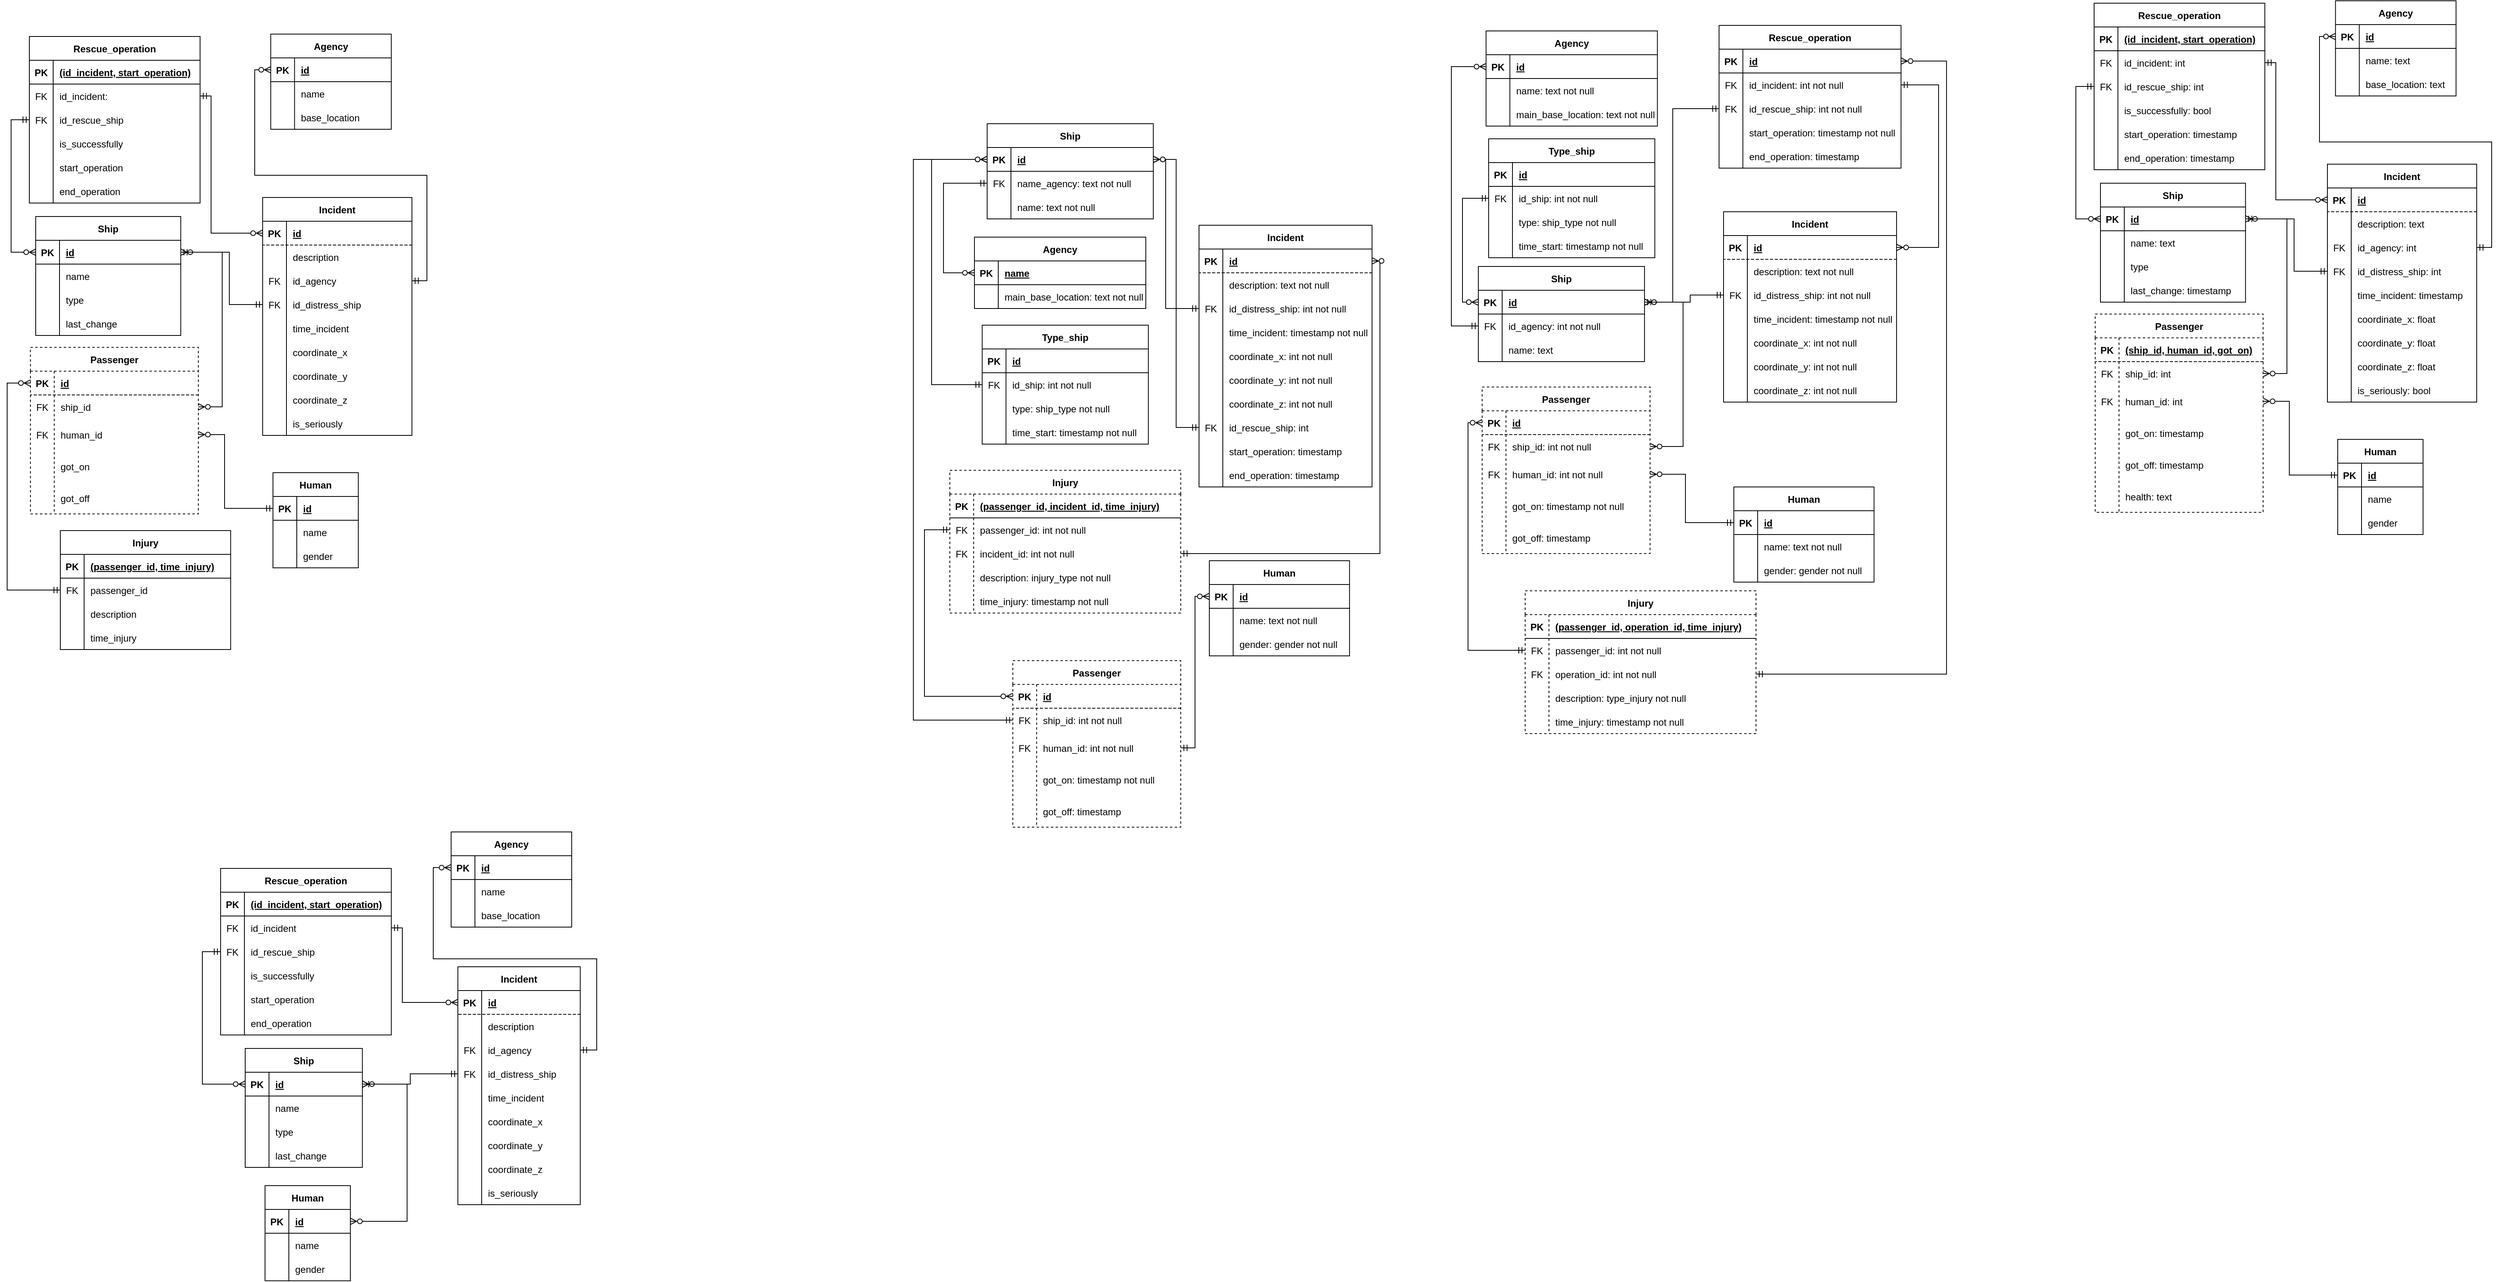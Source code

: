 <mxfile version="23.1.5" type="device">
  <diagram name="Страница — 1" id="92L3Pj4pqW1jyc0tzpaO">
    <mxGraphModel dx="2600" dy="1228" grid="0" gridSize="10" guides="1" tooltips="1" connect="1" arrows="1" fold="1" page="0" pageScale="1" pageWidth="827" pageHeight="1169" math="0" shadow="0">
      <root>
        <mxCell id="0" />
        <mxCell id="1" parent="0" />
        <mxCell id="nQMmzb-iOAk4ZO5agrF1-374" value="Agency" style="shape=table;startSize=30;container=1;collapsible=1;childLayout=tableLayout;fixedRows=1;rowLines=0;fontStyle=1;align=center;resizeLast=1;" parent="1" vertex="1">
          <mxGeometry x="-531.49" y="772" width="151.929" height="120" as="geometry" />
        </mxCell>
        <mxCell id="nQMmzb-iOAk4ZO5agrF1-375" value="" style="shape=tableRow;horizontal=0;startSize=0;swimlaneHead=0;swimlaneBody=0;fillColor=none;collapsible=0;dropTarget=0;points=[[0,0.5],[1,0.5]];portConstraint=eastwest;top=0;left=0;right=0;bottom=1;" parent="nQMmzb-iOAk4ZO5agrF1-374" vertex="1">
          <mxGeometry y="30" width="151.929" height="30" as="geometry" />
        </mxCell>
        <mxCell id="nQMmzb-iOAk4ZO5agrF1-376" value="PK" style="shape=partialRectangle;connectable=0;fillColor=none;top=0;left=0;bottom=0;right=0;fontStyle=1;overflow=hidden;" parent="nQMmzb-iOAk4ZO5agrF1-375" vertex="1">
          <mxGeometry width="30" height="30" as="geometry">
            <mxRectangle width="30" height="30" as="alternateBounds" />
          </mxGeometry>
        </mxCell>
        <mxCell id="nQMmzb-iOAk4ZO5agrF1-377" value="id" style="shape=partialRectangle;connectable=0;fillColor=none;top=0;left=0;bottom=0;right=0;align=left;spacingLeft=6;fontStyle=5;overflow=hidden;" parent="nQMmzb-iOAk4ZO5agrF1-375" vertex="1">
          <mxGeometry x="30" width="121.929" height="30" as="geometry">
            <mxRectangle width="121.929" height="30" as="alternateBounds" />
          </mxGeometry>
        </mxCell>
        <mxCell id="nQMmzb-iOAk4ZO5agrF1-378" value="" style="shape=tableRow;horizontal=0;startSize=0;swimlaneHead=0;swimlaneBody=0;fillColor=none;collapsible=0;dropTarget=0;points=[[0,0.5],[1,0.5]];portConstraint=eastwest;top=0;left=0;right=0;bottom=0;" parent="nQMmzb-iOAk4ZO5agrF1-374" vertex="1">
          <mxGeometry y="60" width="151.929" height="30" as="geometry" />
        </mxCell>
        <mxCell id="nQMmzb-iOAk4ZO5agrF1-379" value="" style="shape=partialRectangle;connectable=0;fillColor=none;top=0;left=0;bottom=0;right=0;editable=1;overflow=hidden;" parent="nQMmzb-iOAk4ZO5agrF1-378" vertex="1">
          <mxGeometry width="30" height="30" as="geometry">
            <mxRectangle width="30" height="30" as="alternateBounds" />
          </mxGeometry>
        </mxCell>
        <mxCell id="nQMmzb-iOAk4ZO5agrF1-380" value="name" style="shape=partialRectangle;connectable=0;fillColor=none;top=0;left=0;bottom=0;right=0;align=left;spacingLeft=6;overflow=hidden;" parent="nQMmzb-iOAk4ZO5agrF1-378" vertex="1">
          <mxGeometry x="30" width="121.929" height="30" as="geometry">
            <mxRectangle width="121.929" height="30" as="alternateBounds" />
          </mxGeometry>
        </mxCell>
        <mxCell id="nQMmzb-iOAk4ZO5agrF1-381" style="shape=tableRow;horizontal=0;startSize=0;swimlaneHead=0;swimlaneBody=0;fillColor=none;collapsible=0;dropTarget=0;points=[[0,0.5],[1,0.5]];portConstraint=eastwest;top=0;left=0;right=0;bottom=0;" parent="nQMmzb-iOAk4ZO5agrF1-374" vertex="1">
          <mxGeometry y="90" width="151.929" height="30" as="geometry" />
        </mxCell>
        <mxCell id="nQMmzb-iOAk4ZO5agrF1-382" value="" style="shape=partialRectangle;connectable=0;fillColor=none;top=0;left=0;bottom=0;right=0;editable=1;overflow=hidden;" parent="nQMmzb-iOAk4ZO5agrF1-381" vertex="1">
          <mxGeometry width="30" height="30" as="geometry">
            <mxRectangle width="30" height="30" as="alternateBounds" />
          </mxGeometry>
        </mxCell>
        <mxCell id="nQMmzb-iOAk4ZO5agrF1-383" value="base_location" style="shape=partialRectangle;connectable=0;fillColor=none;top=0;left=0;bottom=0;right=0;align=left;spacingLeft=6;overflow=hidden;" parent="nQMmzb-iOAk4ZO5agrF1-381" vertex="1">
          <mxGeometry x="30" width="121.929" height="30" as="geometry">
            <mxRectangle width="121.929" height="30" as="alternateBounds" />
          </mxGeometry>
        </mxCell>
        <mxCell id="nQMmzb-iOAk4ZO5agrF1-384" value="Incident" style="shape=table;startSize=30;container=1;collapsible=1;childLayout=tableLayout;fixedRows=1;rowLines=0;fontStyle=1;align=center;resizeLast=1;" parent="1" vertex="1">
          <mxGeometry x="-523" y="942" width="154.235" height="300" as="geometry" />
        </mxCell>
        <mxCell id="nQMmzb-iOAk4ZO5agrF1-385" value="" style="shape=tableRow;horizontal=0;startSize=0;swimlaneHead=0;swimlaneBody=0;fillColor=none;collapsible=0;dropTarget=0;points=[[0,0.5],[1,0.5]];portConstraint=eastwest;top=0;left=0;right=0;bottom=1;dashed=1;" parent="nQMmzb-iOAk4ZO5agrF1-384" vertex="1">
          <mxGeometry y="30" width="154.235" height="30" as="geometry" />
        </mxCell>
        <mxCell id="nQMmzb-iOAk4ZO5agrF1-386" value="PK" style="shape=partialRectangle;connectable=0;fillColor=none;top=0;left=0;bottom=0;right=0;fontStyle=1;overflow=hidden;dashed=1;" parent="nQMmzb-iOAk4ZO5agrF1-385" vertex="1">
          <mxGeometry width="30" height="30" as="geometry">
            <mxRectangle width="30" height="30" as="alternateBounds" />
          </mxGeometry>
        </mxCell>
        <mxCell id="nQMmzb-iOAk4ZO5agrF1-387" value="id" style="shape=partialRectangle;connectable=0;fillColor=none;top=0;left=0;bottom=0;right=0;align=left;spacingLeft=6;fontStyle=5;overflow=hidden;dashed=1;" parent="nQMmzb-iOAk4ZO5agrF1-385" vertex="1">
          <mxGeometry x="30" width="124.235" height="30" as="geometry">
            <mxRectangle width="124.235" height="30" as="alternateBounds" />
          </mxGeometry>
        </mxCell>
        <mxCell id="jGRClr8kX0vMYauLb3Qa-1" value="" style="shape=tableRow;horizontal=0;startSize=0;swimlaneHead=0;swimlaneBody=0;fillColor=none;collapsible=0;dropTarget=0;points=[[0,0.5],[1,0.5]];portConstraint=eastwest;top=0;left=0;right=0;bottom=0;dashed=1;" parent="nQMmzb-iOAk4ZO5agrF1-384" vertex="1">
          <mxGeometry y="60" width="154.235" height="30" as="geometry" />
        </mxCell>
        <mxCell id="jGRClr8kX0vMYauLb3Qa-2" value="" style="shape=partialRectangle;connectable=0;fillColor=none;top=0;left=0;bottom=0;right=0;editable=1;overflow=hidden;dashed=1;" parent="jGRClr8kX0vMYauLb3Qa-1" vertex="1">
          <mxGeometry width="30" height="30" as="geometry">
            <mxRectangle width="30" height="30" as="alternateBounds" />
          </mxGeometry>
        </mxCell>
        <mxCell id="jGRClr8kX0vMYauLb3Qa-3" value="description" style="shape=partialRectangle;connectable=0;fillColor=none;top=0;left=0;bottom=0;right=0;align=left;spacingLeft=6;overflow=hidden;dashed=1;" parent="jGRClr8kX0vMYauLb3Qa-1" vertex="1">
          <mxGeometry x="30" width="124.235" height="30" as="geometry">
            <mxRectangle width="124.235" height="30" as="alternateBounds" />
          </mxGeometry>
        </mxCell>
        <mxCell id="nQMmzb-iOAk4ZO5agrF1-388" value="" style="shape=tableRow;horizontal=0;startSize=0;swimlaneHead=0;swimlaneBody=0;fillColor=none;collapsible=0;dropTarget=0;points=[[0,0.5],[1,0.5]];portConstraint=eastwest;top=0;left=0;right=0;bottom=0;dashed=1;" parent="nQMmzb-iOAk4ZO5agrF1-384" vertex="1">
          <mxGeometry y="90" width="154.235" height="30" as="geometry" />
        </mxCell>
        <mxCell id="nQMmzb-iOAk4ZO5agrF1-389" value="FK" style="shape=partialRectangle;connectable=0;fillColor=none;top=0;left=0;bottom=0;right=0;editable=1;overflow=hidden;dashed=1;" parent="nQMmzb-iOAk4ZO5agrF1-388" vertex="1">
          <mxGeometry width="30" height="30" as="geometry">
            <mxRectangle width="30" height="30" as="alternateBounds" />
          </mxGeometry>
        </mxCell>
        <mxCell id="nQMmzb-iOAk4ZO5agrF1-390" value="id_agency" style="shape=partialRectangle;connectable=0;fillColor=none;top=0;left=0;bottom=0;right=0;align=left;spacingLeft=6;overflow=hidden;dashed=1;" parent="nQMmzb-iOAk4ZO5agrF1-388" vertex="1">
          <mxGeometry x="30" width="124.235" height="30" as="geometry">
            <mxRectangle width="124.235" height="30" as="alternateBounds" />
          </mxGeometry>
        </mxCell>
        <mxCell id="nQMmzb-iOAk4ZO5agrF1-391" value="" style="shape=tableRow;horizontal=0;startSize=0;swimlaneHead=0;swimlaneBody=0;fillColor=none;collapsible=0;dropTarget=0;points=[[0,0.5],[1,0.5]];portConstraint=eastwest;top=0;left=0;right=0;bottom=0;dashed=1;" parent="nQMmzb-iOAk4ZO5agrF1-384" vertex="1">
          <mxGeometry y="120" width="154.235" height="30" as="geometry" />
        </mxCell>
        <mxCell id="nQMmzb-iOAk4ZO5agrF1-392" value="FK" style="shape=partialRectangle;connectable=0;fillColor=none;top=0;left=0;bottom=0;right=0;editable=1;overflow=hidden;dashed=1;" parent="nQMmzb-iOAk4ZO5agrF1-391" vertex="1">
          <mxGeometry width="30" height="30" as="geometry">
            <mxRectangle width="30" height="30" as="alternateBounds" />
          </mxGeometry>
        </mxCell>
        <mxCell id="nQMmzb-iOAk4ZO5agrF1-393" value="id_distress_ship" style="shape=partialRectangle;connectable=0;fillColor=none;top=0;left=0;bottom=0;right=0;align=left;spacingLeft=6;overflow=hidden;dashed=1;" parent="nQMmzb-iOAk4ZO5agrF1-391" vertex="1">
          <mxGeometry x="30" width="124.235" height="30" as="geometry">
            <mxRectangle width="124.235" height="30" as="alternateBounds" />
          </mxGeometry>
        </mxCell>
        <mxCell id="nQMmzb-iOAk4ZO5agrF1-394" value="" style="shape=tableRow;horizontal=0;startSize=0;swimlaneHead=0;swimlaneBody=0;fillColor=none;collapsible=0;dropTarget=0;points=[[0,0.5],[1,0.5]];portConstraint=eastwest;top=0;left=0;right=0;bottom=0;dashed=1;" parent="nQMmzb-iOAk4ZO5agrF1-384" vertex="1">
          <mxGeometry y="150" width="154.235" height="30" as="geometry" />
        </mxCell>
        <mxCell id="nQMmzb-iOAk4ZO5agrF1-395" value="" style="shape=partialRectangle;connectable=0;fillColor=none;top=0;left=0;bottom=0;right=0;editable=1;overflow=hidden;dashed=1;" parent="nQMmzb-iOAk4ZO5agrF1-394" vertex="1">
          <mxGeometry width="30" height="30" as="geometry">
            <mxRectangle width="30" height="30" as="alternateBounds" />
          </mxGeometry>
        </mxCell>
        <mxCell id="nQMmzb-iOAk4ZO5agrF1-396" value="time_incident" style="shape=partialRectangle;connectable=0;fillColor=none;top=0;left=0;bottom=0;right=0;align=left;spacingLeft=6;overflow=hidden;dashed=1;" parent="nQMmzb-iOAk4ZO5agrF1-394" vertex="1">
          <mxGeometry x="30" width="124.235" height="30" as="geometry">
            <mxRectangle width="124.235" height="30" as="alternateBounds" />
          </mxGeometry>
        </mxCell>
        <mxCell id="nQMmzb-iOAk4ZO5agrF1-397" value="" style="shape=tableRow;horizontal=0;startSize=0;swimlaneHead=0;swimlaneBody=0;fillColor=none;collapsible=0;dropTarget=0;points=[[0,0.5],[1,0.5]];portConstraint=eastwest;top=0;left=0;right=0;bottom=0;dashed=1;" parent="nQMmzb-iOAk4ZO5agrF1-384" vertex="1">
          <mxGeometry y="180" width="154.235" height="30" as="geometry" />
        </mxCell>
        <mxCell id="nQMmzb-iOAk4ZO5agrF1-398" value="" style="shape=partialRectangle;connectable=0;fillColor=none;top=0;left=0;bottom=0;right=0;editable=1;overflow=hidden;dashed=1;" parent="nQMmzb-iOAk4ZO5agrF1-397" vertex="1">
          <mxGeometry width="30" height="30" as="geometry">
            <mxRectangle width="30" height="30" as="alternateBounds" />
          </mxGeometry>
        </mxCell>
        <mxCell id="nQMmzb-iOAk4ZO5agrF1-399" value="coordinate_x" style="shape=partialRectangle;connectable=0;fillColor=none;top=0;left=0;bottom=0;right=0;align=left;spacingLeft=6;overflow=hidden;dashed=1;" parent="nQMmzb-iOAk4ZO5agrF1-397" vertex="1">
          <mxGeometry x="30" width="124.235" height="30" as="geometry">
            <mxRectangle width="124.235" height="30" as="alternateBounds" />
          </mxGeometry>
        </mxCell>
        <mxCell id="H65vaL_y7KwpeonA6B-m-4" value="" style="shape=tableRow;horizontal=0;startSize=0;swimlaneHead=0;swimlaneBody=0;fillColor=none;collapsible=0;dropTarget=0;points=[[0,0.5],[1,0.5]];portConstraint=eastwest;top=0;left=0;right=0;bottom=0;dashed=1;" parent="nQMmzb-iOAk4ZO5agrF1-384" vertex="1">
          <mxGeometry y="210" width="154.235" height="30" as="geometry" />
        </mxCell>
        <mxCell id="H65vaL_y7KwpeonA6B-m-5" value="" style="shape=partialRectangle;connectable=0;fillColor=none;top=0;left=0;bottom=0;right=0;editable=1;overflow=hidden;dashed=1;" parent="H65vaL_y7KwpeonA6B-m-4" vertex="1">
          <mxGeometry width="30" height="30" as="geometry">
            <mxRectangle width="30" height="30" as="alternateBounds" />
          </mxGeometry>
        </mxCell>
        <mxCell id="H65vaL_y7KwpeonA6B-m-6" value="coordinate_y" style="shape=partialRectangle;connectable=0;fillColor=none;top=0;left=0;bottom=0;right=0;align=left;spacingLeft=6;overflow=hidden;dashed=1;" parent="H65vaL_y7KwpeonA6B-m-4" vertex="1">
          <mxGeometry x="30" width="124.235" height="30" as="geometry">
            <mxRectangle width="124.235" height="30" as="alternateBounds" />
          </mxGeometry>
        </mxCell>
        <mxCell id="H65vaL_y7KwpeonA6B-m-1" value="" style="shape=tableRow;horizontal=0;startSize=0;swimlaneHead=0;swimlaneBody=0;fillColor=none;collapsible=0;dropTarget=0;points=[[0,0.5],[1,0.5]];portConstraint=eastwest;top=0;left=0;right=0;bottom=0;dashed=1;" parent="nQMmzb-iOAk4ZO5agrF1-384" vertex="1">
          <mxGeometry y="240" width="154.235" height="30" as="geometry" />
        </mxCell>
        <mxCell id="H65vaL_y7KwpeonA6B-m-2" value="" style="shape=partialRectangle;connectable=0;fillColor=none;top=0;left=0;bottom=0;right=0;editable=1;overflow=hidden;dashed=1;" parent="H65vaL_y7KwpeonA6B-m-1" vertex="1">
          <mxGeometry width="30" height="30" as="geometry">
            <mxRectangle width="30" height="30" as="alternateBounds" />
          </mxGeometry>
        </mxCell>
        <mxCell id="H65vaL_y7KwpeonA6B-m-3" value="coordinate_z" style="shape=partialRectangle;connectable=0;fillColor=none;top=0;left=0;bottom=0;right=0;align=left;spacingLeft=6;overflow=hidden;dashed=1;" parent="H65vaL_y7KwpeonA6B-m-1" vertex="1">
          <mxGeometry x="30" width="124.235" height="30" as="geometry">
            <mxRectangle width="124.235" height="30" as="alternateBounds" />
          </mxGeometry>
        </mxCell>
        <mxCell id="nQMmzb-iOAk4ZO5agrF1-400" value="" style="shape=tableRow;horizontal=0;startSize=0;swimlaneHead=0;swimlaneBody=0;fillColor=none;collapsible=0;dropTarget=0;points=[[0,0.5],[1,0.5]];portConstraint=eastwest;top=0;left=0;right=0;bottom=0;dashed=1;" parent="nQMmzb-iOAk4ZO5agrF1-384" vertex="1">
          <mxGeometry y="270" width="154.235" height="30" as="geometry" />
        </mxCell>
        <mxCell id="nQMmzb-iOAk4ZO5agrF1-401" value="" style="shape=partialRectangle;connectable=0;fillColor=none;top=0;left=0;bottom=0;right=0;editable=1;overflow=hidden;dashed=1;" parent="nQMmzb-iOAk4ZO5agrF1-400" vertex="1">
          <mxGeometry width="30" height="30" as="geometry">
            <mxRectangle width="30" height="30" as="alternateBounds" />
          </mxGeometry>
        </mxCell>
        <mxCell id="nQMmzb-iOAk4ZO5agrF1-402" value="is_seriously" style="shape=partialRectangle;connectable=0;fillColor=none;top=0;left=0;bottom=0;right=0;align=left;spacingLeft=6;overflow=hidden;dashed=1;" parent="nQMmzb-iOAk4ZO5agrF1-400" vertex="1">
          <mxGeometry x="30" width="124.235" height="30" as="geometry">
            <mxRectangle width="124.235" height="30" as="alternateBounds" />
          </mxGeometry>
        </mxCell>
        <mxCell id="nQMmzb-iOAk4ZO5agrF1-436" value="Human" style="shape=table;startSize=30;container=1;collapsible=1;childLayout=tableLayout;fixedRows=1;rowLines=0;fontStyle=1;align=center;resizeLast=1;" parent="1" vertex="1">
          <mxGeometry x="-766" y="1218" width="107.529" height="120" as="geometry" />
        </mxCell>
        <mxCell id="nQMmzb-iOAk4ZO5agrF1-437" value="" style="shape=tableRow;horizontal=0;startSize=0;swimlaneHead=0;swimlaneBody=0;fillColor=none;collapsible=0;dropTarget=0;points=[[0,0.5],[1,0.5]];portConstraint=eastwest;top=0;left=0;right=0;bottom=1;" parent="nQMmzb-iOAk4ZO5agrF1-436" vertex="1">
          <mxGeometry y="30" width="107.529" height="30" as="geometry" />
        </mxCell>
        <mxCell id="nQMmzb-iOAk4ZO5agrF1-438" value="PK" style="shape=partialRectangle;connectable=0;fillColor=none;top=0;left=0;bottom=0;right=0;fontStyle=1;overflow=hidden;" parent="nQMmzb-iOAk4ZO5agrF1-437" vertex="1">
          <mxGeometry width="30" height="30" as="geometry">
            <mxRectangle width="30" height="30" as="alternateBounds" />
          </mxGeometry>
        </mxCell>
        <mxCell id="nQMmzb-iOAk4ZO5agrF1-439" value="id" style="shape=partialRectangle;connectable=0;fillColor=none;top=0;left=0;bottom=0;right=0;align=left;spacingLeft=6;fontStyle=5;overflow=hidden;" parent="nQMmzb-iOAk4ZO5agrF1-437" vertex="1">
          <mxGeometry x="30" width="77.529" height="30" as="geometry">
            <mxRectangle width="77.529" height="30" as="alternateBounds" />
          </mxGeometry>
        </mxCell>
        <mxCell id="H65vaL_y7KwpeonA6B-m-14" style="shape=tableRow;horizontal=0;startSize=0;swimlaneHead=0;swimlaneBody=0;fillColor=none;collapsible=0;dropTarget=0;points=[[0,0.5],[1,0.5]];portConstraint=eastwest;top=0;left=0;right=0;bottom=0;" parent="nQMmzb-iOAk4ZO5agrF1-436" vertex="1">
          <mxGeometry y="60" width="107.529" height="30" as="geometry" />
        </mxCell>
        <mxCell id="H65vaL_y7KwpeonA6B-m-15" value="" style="shape=partialRectangle;connectable=0;fillColor=none;top=0;left=0;bottom=0;right=0;editable=1;overflow=hidden;" parent="H65vaL_y7KwpeonA6B-m-14" vertex="1">
          <mxGeometry width="30" height="30" as="geometry">
            <mxRectangle width="30" height="30" as="alternateBounds" />
          </mxGeometry>
        </mxCell>
        <mxCell id="H65vaL_y7KwpeonA6B-m-16" value="name" style="shape=partialRectangle;connectable=0;fillColor=none;top=0;left=0;bottom=0;right=0;align=left;spacingLeft=6;overflow=hidden;" parent="H65vaL_y7KwpeonA6B-m-14" vertex="1">
          <mxGeometry x="30" width="77.529" height="30" as="geometry">
            <mxRectangle width="77.529" height="30" as="alternateBounds" />
          </mxGeometry>
        </mxCell>
        <mxCell id="nQMmzb-iOAk4ZO5agrF1-443" style="shape=tableRow;horizontal=0;startSize=0;swimlaneHead=0;swimlaneBody=0;fillColor=none;collapsible=0;dropTarget=0;points=[[0,0.5],[1,0.5]];portConstraint=eastwest;top=0;left=0;right=0;bottom=0;" parent="nQMmzb-iOAk4ZO5agrF1-436" vertex="1">
          <mxGeometry y="90" width="107.529" height="30" as="geometry" />
        </mxCell>
        <mxCell id="nQMmzb-iOAk4ZO5agrF1-444" value="" style="shape=partialRectangle;connectable=0;fillColor=none;top=0;left=0;bottom=0;right=0;editable=1;overflow=hidden;" parent="nQMmzb-iOAk4ZO5agrF1-443" vertex="1">
          <mxGeometry width="30" height="30" as="geometry">
            <mxRectangle width="30" height="30" as="alternateBounds" />
          </mxGeometry>
        </mxCell>
        <mxCell id="nQMmzb-iOAk4ZO5agrF1-445" value="gender" style="shape=partialRectangle;connectable=0;fillColor=none;top=0;left=0;bottom=0;right=0;align=left;spacingLeft=6;overflow=hidden;" parent="nQMmzb-iOAk4ZO5agrF1-443" vertex="1">
          <mxGeometry x="30" width="77.529" height="30" as="geometry">
            <mxRectangle width="77.529" height="30" as="alternateBounds" />
          </mxGeometry>
        </mxCell>
        <mxCell id="nQMmzb-iOAk4ZO5agrF1-454" value="" style="edgeStyle=elbowEdgeStyle;fontSize=12;html=1;endArrow=ERzeroToMany;startArrow=ERmandOne;rounded=0;entryX=0;entryY=0.5;entryDx=0;entryDy=0;" parent="1" source="nQMmzb-iOAk4ZO5agrF1-469" target="nQMmzb-iOAk4ZO5agrF1-477" edge="1">
          <mxGeometry width="100" height="100" relative="1" as="geometry">
            <mxPoint x="-600" y="987" as="sourcePoint" />
            <mxPoint x="-536" y="1133" as="targetPoint" />
            <Array as="points">
              <mxPoint x="-845" y="998" />
            </Array>
          </mxGeometry>
        </mxCell>
        <mxCell id="nQMmzb-iOAk4ZO5agrF1-455" value="" style="edgeStyle=elbowEdgeStyle;fontSize=12;html=1;endArrow=ERzeroToMany;startArrow=ERmandOne;rounded=0;exitX=0;exitY=0.5;exitDx=0;exitDy=0;entryX=1;entryY=0.5;entryDx=0;entryDy=0;" parent="1" source="nQMmzb-iOAk4ZO5agrF1-391" target="nQMmzb-iOAk4ZO5agrF1-477" edge="1">
          <mxGeometry width="100" height="100" relative="1" as="geometry">
            <mxPoint x="-604" y="1064" as="sourcePoint" />
            <mxPoint x="-632" y="1050" as="targetPoint" />
            <Array as="points" />
          </mxGeometry>
        </mxCell>
        <mxCell id="nQMmzb-iOAk4ZO5agrF1-456" value="Rescue_operation" style="shape=table;startSize=30;container=1;collapsible=1;childLayout=tableLayout;fixedRows=1;rowLines=0;fontStyle=1;align=center;resizeLast=1;" parent="1" vertex="1">
          <mxGeometry x="-822" y="818" width="215.15" height="210" as="geometry" />
        </mxCell>
        <mxCell id="nQMmzb-iOAk4ZO5agrF1-457" value="" style="shape=tableRow;horizontal=0;startSize=0;swimlaneHead=0;swimlaneBody=0;fillColor=none;collapsible=0;dropTarget=0;points=[[0,0.5],[1,0.5]];portConstraint=eastwest;top=0;left=0;right=0;bottom=1;" parent="nQMmzb-iOAk4ZO5agrF1-456" vertex="1">
          <mxGeometry y="30" width="215.15" height="30" as="geometry" />
        </mxCell>
        <mxCell id="nQMmzb-iOAk4ZO5agrF1-458" value="PK" style="shape=partialRectangle;connectable=0;fillColor=none;top=0;left=0;bottom=0;right=0;fontStyle=1;overflow=hidden;" parent="nQMmzb-iOAk4ZO5agrF1-457" vertex="1">
          <mxGeometry width="30" height="30" as="geometry">
            <mxRectangle width="30" height="30" as="alternateBounds" />
          </mxGeometry>
        </mxCell>
        <mxCell id="nQMmzb-iOAk4ZO5agrF1-459" value="(id_incident, start_operation)" style="shape=partialRectangle;connectable=0;fillColor=none;top=0;left=0;bottom=0;right=0;align=left;spacingLeft=6;fontStyle=5;overflow=hidden;" parent="nQMmzb-iOAk4ZO5agrF1-457" vertex="1">
          <mxGeometry x="30" width="185.15" height="30" as="geometry">
            <mxRectangle width="185.15" height="30" as="alternateBounds" />
          </mxGeometry>
        </mxCell>
        <mxCell id="nQMmzb-iOAk4ZO5agrF1-463" value="" style="shape=tableRow;horizontal=0;startSize=0;swimlaneHead=0;swimlaneBody=0;fillColor=none;collapsible=0;dropTarget=0;points=[[0,0.5],[1,0.5]];portConstraint=eastwest;top=0;left=0;right=0;bottom=0;" parent="nQMmzb-iOAk4ZO5agrF1-456" vertex="1">
          <mxGeometry y="60" width="215.15" height="30" as="geometry" />
        </mxCell>
        <mxCell id="nQMmzb-iOAk4ZO5agrF1-464" value="FK" style="shape=partialRectangle;connectable=0;fillColor=none;top=0;left=0;bottom=0;right=0;editable=1;overflow=hidden;" parent="nQMmzb-iOAk4ZO5agrF1-463" vertex="1">
          <mxGeometry width="30" height="30" as="geometry">
            <mxRectangle width="30" height="30" as="alternateBounds" />
          </mxGeometry>
        </mxCell>
        <mxCell id="nQMmzb-iOAk4ZO5agrF1-465" value="id_incident" style="shape=partialRectangle;connectable=0;fillColor=none;top=0;left=0;bottom=0;right=0;align=left;spacingLeft=6;overflow=hidden;" parent="nQMmzb-iOAk4ZO5agrF1-463" vertex="1">
          <mxGeometry x="30" width="185.15" height="30" as="geometry">
            <mxRectangle width="185.15" height="30" as="alternateBounds" />
          </mxGeometry>
        </mxCell>
        <mxCell id="nQMmzb-iOAk4ZO5agrF1-469" value="" style="shape=tableRow;horizontal=0;startSize=0;swimlaneHead=0;swimlaneBody=0;fillColor=none;collapsible=0;dropTarget=0;points=[[0,0.5],[1,0.5]];portConstraint=eastwest;top=0;left=0;right=0;bottom=0;" parent="nQMmzb-iOAk4ZO5agrF1-456" vertex="1">
          <mxGeometry y="90" width="215.15" height="30" as="geometry" />
        </mxCell>
        <mxCell id="nQMmzb-iOAk4ZO5agrF1-470" value="FK" style="shape=partialRectangle;connectable=0;fillColor=none;top=0;left=0;bottom=0;right=0;editable=1;overflow=hidden;" parent="nQMmzb-iOAk4ZO5agrF1-469" vertex="1">
          <mxGeometry width="30" height="30" as="geometry">
            <mxRectangle width="30" height="30" as="alternateBounds" />
          </mxGeometry>
        </mxCell>
        <mxCell id="nQMmzb-iOAk4ZO5agrF1-471" value="id_rescue_ship" style="shape=partialRectangle;connectable=0;fillColor=none;top=0;left=0;bottom=0;right=0;align=left;spacingLeft=6;overflow=hidden;" parent="nQMmzb-iOAk4ZO5agrF1-469" vertex="1">
          <mxGeometry x="30" width="185.15" height="30" as="geometry">
            <mxRectangle width="185.15" height="30" as="alternateBounds" />
          </mxGeometry>
        </mxCell>
        <mxCell id="H65vaL_y7KwpeonA6B-m-11" value="" style="shape=tableRow;horizontal=0;startSize=0;swimlaneHead=0;swimlaneBody=0;fillColor=none;collapsible=0;dropTarget=0;points=[[0,0.5],[1,0.5]];portConstraint=eastwest;top=0;left=0;right=0;bottom=0;" parent="nQMmzb-iOAk4ZO5agrF1-456" vertex="1">
          <mxGeometry y="120" width="215.15" height="30" as="geometry" />
        </mxCell>
        <mxCell id="H65vaL_y7KwpeonA6B-m-12" value="" style="shape=partialRectangle;connectable=0;fillColor=none;top=0;left=0;bottom=0;right=0;editable=1;overflow=hidden;" parent="H65vaL_y7KwpeonA6B-m-11" vertex="1">
          <mxGeometry width="30" height="30" as="geometry">
            <mxRectangle width="30" height="30" as="alternateBounds" />
          </mxGeometry>
        </mxCell>
        <mxCell id="H65vaL_y7KwpeonA6B-m-13" value="is_successfully" style="shape=partialRectangle;connectable=0;fillColor=none;top=0;left=0;bottom=0;right=0;align=left;spacingLeft=6;overflow=hidden;" parent="H65vaL_y7KwpeonA6B-m-11" vertex="1">
          <mxGeometry x="30" width="185.15" height="30" as="geometry">
            <mxRectangle width="185.15" height="30" as="alternateBounds" />
          </mxGeometry>
        </mxCell>
        <mxCell id="jGRClr8kX0vMYauLb3Qa-21" value="" style="shape=tableRow;horizontal=0;startSize=0;swimlaneHead=0;swimlaneBody=0;fillColor=none;collapsible=0;dropTarget=0;points=[[0,0.5],[1,0.5]];portConstraint=eastwest;top=0;left=0;right=0;bottom=0;" parent="nQMmzb-iOAk4ZO5agrF1-456" vertex="1">
          <mxGeometry y="150" width="215.15" height="30" as="geometry" />
        </mxCell>
        <mxCell id="jGRClr8kX0vMYauLb3Qa-22" value="" style="shape=partialRectangle;connectable=0;fillColor=none;top=0;left=0;bottom=0;right=0;editable=1;overflow=hidden;" parent="jGRClr8kX0vMYauLb3Qa-21" vertex="1">
          <mxGeometry width="30" height="30" as="geometry">
            <mxRectangle width="30" height="30" as="alternateBounds" />
          </mxGeometry>
        </mxCell>
        <mxCell id="jGRClr8kX0vMYauLb3Qa-23" value="start_operation" style="shape=partialRectangle;connectable=0;fillColor=none;top=0;left=0;bottom=0;right=0;align=left;spacingLeft=6;overflow=hidden;" parent="jGRClr8kX0vMYauLb3Qa-21" vertex="1">
          <mxGeometry x="30" width="185.15" height="30" as="geometry">
            <mxRectangle width="185.15" height="30" as="alternateBounds" />
          </mxGeometry>
        </mxCell>
        <mxCell id="nQMmzb-iOAk4ZO5agrF1-472" value="" style="shape=tableRow;horizontal=0;startSize=0;swimlaneHead=0;swimlaneBody=0;fillColor=none;collapsible=0;dropTarget=0;points=[[0,0.5],[1,0.5]];portConstraint=eastwest;top=0;left=0;right=0;bottom=0;" parent="nQMmzb-iOAk4ZO5agrF1-456" vertex="1">
          <mxGeometry y="180" width="215.15" height="30" as="geometry" />
        </mxCell>
        <mxCell id="nQMmzb-iOAk4ZO5agrF1-473" value="" style="shape=partialRectangle;connectable=0;fillColor=none;top=0;left=0;bottom=0;right=0;editable=1;overflow=hidden;" parent="nQMmzb-iOAk4ZO5agrF1-472" vertex="1">
          <mxGeometry width="30" height="30" as="geometry">
            <mxRectangle width="30" height="30" as="alternateBounds" />
          </mxGeometry>
        </mxCell>
        <mxCell id="nQMmzb-iOAk4ZO5agrF1-474" value="end_operation" style="shape=partialRectangle;connectable=0;fillColor=none;top=0;left=0;bottom=0;right=0;align=left;spacingLeft=6;overflow=hidden;" parent="nQMmzb-iOAk4ZO5agrF1-472" vertex="1">
          <mxGeometry x="30" width="185.15" height="30" as="geometry">
            <mxRectangle width="185.15" height="30" as="alternateBounds" />
          </mxGeometry>
        </mxCell>
        <mxCell id="nQMmzb-iOAk4ZO5agrF1-475" value="" style="edgeStyle=elbowEdgeStyle;fontSize=12;html=1;endArrow=ERzeroToMany;startArrow=ERmandOne;rounded=0;entryX=0;entryY=0.5;entryDx=0;entryDy=0;exitX=1;exitY=0.5;exitDx=0;exitDy=0;" parent="1" source="nQMmzb-iOAk4ZO5agrF1-463" target="nQMmzb-iOAk4ZO5agrF1-385" edge="1">
          <mxGeometry width="100" height="100" relative="1" as="geometry">
            <mxPoint x="-1037" y="829" as="sourcePoint" />
            <mxPoint x="-837" y="1122" as="targetPoint" />
            <Array as="points">
              <mxPoint x="-593" y="935" />
            </Array>
          </mxGeometry>
        </mxCell>
        <mxCell id="nQMmzb-iOAk4ZO5agrF1-476" value="Ship" style="shape=table;startSize=30;container=1;collapsible=1;childLayout=tableLayout;fixedRows=1;rowLines=0;fontStyle=1;align=center;resizeLast=1;" parent="1" vertex="1">
          <mxGeometry x="-791" y="1045" width="147.687" height="150" as="geometry" />
        </mxCell>
        <mxCell id="nQMmzb-iOAk4ZO5agrF1-477" value="" style="shape=tableRow;horizontal=0;startSize=0;swimlaneHead=0;swimlaneBody=0;fillColor=none;collapsible=0;dropTarget=0;points=[[0,0.5],[1,0.5]];portConstraint=eastwest;top=0;left=0;right=0;bottom=1;" parent="nQMmzb-iOAk4ZO5agrF1-476" vertex="1">
          <mxGeometry y="30" width="147.687" height="30" as="geometry" />
        </mxCell>
        <mxCell id="nQMmzb-iOAk4ZO5agrF1-478" value="PK" style="shape=partialRectangle;connectable=0;fillColor=none;top=0;left=0;bottom=0;right=0;fontStyle=1;overflow=hidden;" parent="nQMmzb-iOAk4ZO5agrF1-477" vertex="1">
          <mxGeometry width="30" height="30" as="geometry">
            <mxRectangle width="30" height="30" as="alternateBounds" />
          </mxGeometry>
        </mxCell>
        <mxCell id="nQMmzb-iOAk4ZO5agrF1-479" value="id" style="shape=partialRectangle;connectable=0;fillColor=none;top=0;left=0;bottom=0;right=0;align=left;spacingLeft=6;fontStyle=5;overflow=hidden;" parent="nQMmzb-iOAk4ZO5agrF1-477" vertex="1">
          <mxGeometry x="30" width="117.687" height="30" as="geometry">
            <mxRectangle width="117.687" height="30" as="alternateBounds" />
          </mxGeometry>
        </mxCell>
        <mxCell id="nQMmzb-iOAk4ZO5agrF1-480" value="" style="shape=tableRow;horizontal=0;startSize=0;swimlaneHead=0;swimlaneBody=0;fillColor=none;collapsible=0;dropTarget=0;points=[[0,0.5],[1,0.5]];portConstraint=eastwest;top=0;left=0;right=0;bottom=0;" parent="nQMmzb-iOAk4ZO5agrF1-476" vertex="1">
          <mxGeometry y="60" width="147.687" height="30" as="geometry" />
        </mxCell>
        <mxCell id="nQMmzb-iOAk4ZO5agrF1-481" value="" style="shape=partialRectangle;connectable=0;fillColor=none;top=0;left=0;bottom=0;right=0;editable=1;overflow=hidden;" parent="nQMmzb-iOAk4ZO5agrF1-480" vertex="1">
          <mxGeometry width="30" height="30" as="geometry">
            <mxRectangle width="30" height="30" as="alternateBounds" />
          </mxGeometry>
        </mxCell>
        <mxCell id="nQMmzb-iOAk4ZO5agrF1-482" value="name" style="shape=partialRectangle;connectable=0;fillColor=none;top=0;left=0;bottom=0;right=0;align=left;spacingLeft=6;overflow=hidden;" parent="nQMmzb-iOAk4ZO5agrF1-480" vertex="1">
          <mxGeometry x="30" width="117.687" height="30" as="geometry">
            <mxRectangle width="117.687" height="30" as="alternateBounds" />
          </mxGeometry>
        </mxCell>
        <mxCell id="H65vaL_y7KwpeonA6B-m-17" value="" style="shape=tableRow;horizontal=0;startSize=0;swimlaneHead=0;swimlaneBody=0;fillColor=none;collapsible=0;dropTarget=0;points=[[0,0.5],[1,0.5]];portConstraint=eastwest;top=0;left=0;right=0;bottom=0;" parent="nQMmzb-iOAk4ZO5agrF1-476" vertex="1">
          <mxGeometry y="90" width="147.687" height="30" as="geometry" />
        </mxCell>
        <mxCell id="H65vaL_y7KwpeonA6B-m-18" value="" style="shape=partialRectangle;connectable=0;fillColor=none;top=0;left=0;bottom=0;right=0;editable=1;overflow=hidden;" parent="H65vaL_y7KwpeonA6B-m-17" vertex="1">
          <mxGeometry width="30" height="30" as="geometry">
            <mxRectangle width="30" height="30" as="alternateBounds" />
          </mxGeometry>
        </mxCell>
        <mxCell id="H65vaL_y7KwpeonA6B-m-19" value="type" style="shape=partialRectangle;connectable=0;fillColor=none;top=0;left=0;bottom=0;right=0;align=left;spacingLeft=6;overflow=hidden;" parent="H65vaL_y7KwpeonA6B-m-17" vertex="1">
          <mxGeometry x="30" width="117.687" height="30" as="geometry">
            <mxRectangle width="117.687" height="30" as="alternateBounds" />
          </mxGeometry>
        </mxCell>
        <mxCell id="H65vaL_y7KwpeonA6B-m-7" value="" style="shape=tableRow;horizontal=0;startSize=0;swimlaneHead=0;swimlaneBody=0;fillColor=none;collapsible=0;dropTarget=0;points=[[0,0.5],[1,0.5]];portConstraint=eastwest;top=0;left=0;right=0;bottom=0;" parent="nQMmzb-iOAk4ZO5agrF1-476" vertex="1">
          <mxGeometry y="120" width="147.687" height="30" as="geometry" />
        </mxCell>
        <mxCell id="H65vaL_y7KwpeonA6B-m-8" value="" style="shape=partialRectangle;connectable=0;fillColor=none;top=0;left=0;bottom=0;right=0;editable=1;overflow=hidden;" parent="H65vaL_y7KwpeonA6B-m-7" vertex="1">
          <mxGeometry width="30" height="30" as="geometry">
            <mxRectangle width="30" height="30" as="alternateBounds" />
          </mxGeometry>
        </mxCell>
        <mxCell id="H65vaL_y7KwpeonA6B-m-9" value="last_change" style="shape=partialRectangle;connectable=0;fillColor=none;top=0;left=0;bottom=0;right=0;align=left;spacingLeft=6;overflow=hidden;" parent="H65vaL_y7KwpeonA6B-m-7" vertex="1">
          <mxGeometry x="30" width="117.687" height="30" as="geometry">
            <mxRectangle width="117.687" height="30" as="alternateBounds" />
          </mxGeometry>
        </mxCell>
        <mxCell id="nQMmzb-iOAk4ZO5agrF1-483" value="" style="edgeStyle=elbowEdgeStyle;fontSize=12;html=1;endArrow=ERoneToMany;startArrow=ERzeroToMany;rounded=0;exitX=1;exitY=0.5;exitDx=0;exitDy=0;entryX=1;entryY=0.5;entryDx=0;entryDy=0;" parent="1" source="nQMmzb-iOAk4ZO5agrF1-437" target="nQMmzb-iOAk4ZO5agrF1-477" edge="1">
          <mxGeometry width="100" height="100" relative="1" as="geometry">
            <mxPoint x="-663" y="1268" as="sourcePoint" />
            <mxPoint x="-647" y="1136" as="targetPoint" />
            <Array as="points">
              <mxPoint x="-587" y="1182" />
            </Array>
          </mxGeometry>
        </mxCell>
        <mxCell id="jGRClr8kX0vMYauLb3Qa-6" value="" style="edgeStyle=orthogonalEdgeStyle;fontSize=12;html=1;endArrow=ERzeroToMany;startArrow=ERmandOne;rounded=0;exitX=1;exitY=0.5;exitDx=0;exitDy=0;entryX=0;entryY=0.5;entryDx=0;entryDy=0;" parent="1" source="nQMmzb-iOAk4ZO5agrF1-388" target="nQMmzb-iOAk4ZO5agrF1-375" edge="1">
          <mxGeometry width="100" height="100" relative="1" as="geometry">
            <mxPoint x="-307" y="1007" as="sourcePoint" />
            <mxPoint x="-255" y="1106" as="targetPoint" />
            <Array as="points">
              <mxPoint x="-348" y="1047" />
              <mxPoint x="-348" y="932" />
              <mxPoint x="-554" y="932" />
              <mxPoint x="-554" y="817" />
            </Array>
          </mxGeometry>
        </mxCell>
        <mxCell id="H65vaL_y7KwpeonA6B-m-39" value="Agency" style="shape=table;startSize=30;container=1;collapsible=1;childLayout=tableLayout;fixedRows=1;rowLines=0;fontStyle=1;align=center;resizeLast=1;" parent="1" vertex="1">
          <mxGeometry x="772.74" y="-238" width="215.929" height="120" as="geometry" />
        </mxCell>
        <mxCell id="H65vaL_y7KwpeonA6B-m-40" value="" style="shape=tableRow;horizontal=0;startSize=0;swimlaneHead=0;swimlaneBody=0;fillColor=none;collapsible=0;dropTarget=0;points=[[0,0.5],[1,0.5]];portConstraint=eastwest;top=0;left=0;right=0;bottom=1;" parent="H65vaL_y7KwpeonA6B-m-39" vertex="1">
          <mxGeometry y="30" width="215.929" height="30" as="geometry" />
        </mxCell>
        <mxCell id="H65vaL_y7KwpeonA6B-m-41" value="PK" style="shape=partialRectangle;connectable=0;fillColor=none;top=0;left=0;bottom=0;right=0;fontStyle=1;overflow=hidden;" parent="H65vaL_y7KwpeonA6B-m-40" vertex="1">
          <mxGeometry width="30" height="30" as="geometry">
            <mxRectangle width="30" height="30" as="alternateBounds" />
          </mxGeometry>
        </mxCell>
        <mxCell id="H65vaL_y7KwpeonA6B-m-42" value="id" style="shape=partialRectangle;connectable=0;fillColor=none;top=0;left=0;bottom=0;right=0;align=left;spacingLeft=6;fontStyle=5;overflow=hidden;" parent="H65vaL_y7KwpeonA6B-m-40" vertex="1">
          <mxGeometry x="30" width="185.929" height="30" as="geometry">
            <mxRectangle width="185.929" height="30" as="alternateBounds" />
          </mxGeometry>
        </mxCell>
        <mxCell id="H65vaL_y7KwpeonA6B-m-43" value="" style="shape=tableRow;horizontal=0;startSize=0;swimlaneHead=0;swimlaneBody=0;fillColor=none;collapsible=0;dropTarget=0;points=[[0,0.5],[1,0.5]];portConstraint=eastwest;top=0;left=0;right=0;bottom=0;" parent="H65vaL_y7KwpeonA6B-m-39" vertex="1">
          <mxGeometry y="60" width="215.929" height="30" as="geometry" />
        </mxCell>
        <mxCell id="H65vaL_y7KwpeonA6B-m-44" value="" style="shape=partialRectangle;connectable=0;fillColor=none;top=0;left=0;bottom=0;right=0;editable=1;overflow=hidden;" parent="H65vaL_y7KwpeonA6B-m-43" vertex="1">
          <mxGeometry width="30" height="30" as="geometry">
            <mxRectangle width="30" height="30" as="alternateBounds" />
          </mxGeometry>
        </mxCell>
        <mxCell id="H65vaL_y7KwpeonA6B-m-45" value="name: text not null" style="shape=partialRectangle;connectable=0;fillColor=none;top=0;left=0;bottom=0;right=0;align=left;spacingLeft=6;overflow=hidden;" parent="H65vaL_y7KwpeonA6B-m-43" vertex="1">
          <mxGeometry x="30" width="185.929" height="30" as="geometry">
            <mxRectangle width="185.929" height="30" as="alternateBounds" />
          </mxGeometry>
        </mxCell>
        <mxCell id="H65vaL_y7KwpeonA6B-m-46" style="shape=tableRow;horizontal=0;startSize=0;swimlaneHead=0;swimlaneBody=0;fillColor=none;collapsible=0;dropTarget=0;points=[[0,0.5],[1,0.5]];portConstraint=eastwest;top=0;left=0;right=0;bottom=0;" parent="H65vaL_y7KwpeonA6B-m-39" vertex="1">
          <mxGeometry y="90" width="215.929" height="30" as="geometry" />
        </mxCell>
        <mxCell id="H65vaL_y7KwpeonA6B-m-47" value="" style="shape=partialRectangle;connectable=0;fillColor=none;top=0;left=0;bottom=0;right=0;editable=1;overflow=hidden;" parent="H65vaL_y7KwpeonA6B-m-46" vertex="1">
          <mxGeometry width="30" height="30" as="geometry">
            <mxRectangle width="30" height="30" as="alternateBounds" />
          </mxGeometry>
        </mxCell>
        <mxCell id="H65vaL_y7KwpeonA6B-m-48" value="main_base_location: text not null" style="shape=partialRectangle;connectable=0;fillColor=none;top=0;left=0;bottom=0;right=0;align=left;spacingLeft=6;overflow=hidden;" parent="H65vaL_y7KwpeonA6B-m-46" vertex="1">
          <mxGeometry x="30" width="185.929" height="30" as="geometry">
            <mxRectangle width="185.929" height="30" as="alternateBounds" />
          </mxGeometry>
        </mxCell>
        <mxCell id="H65vaL_y7KwpeonA6B-m-49" value="Incident" style="shape=table;startSize=30;container=1;collapsible=1;childLayout=tableLayout;fixedRows=1;rowLines=0;fontStyle=1;align=center;resizeLast=1;" parent="1" vertex="1">
          <mxGeometry x="1072" y="-10" width="218.045" height="240" as="geometry" />
        </mxCell>
        <mxCell id="H65vaL_y7KwpeonA6B-m-50" value="" style="shape=tableRow;horizontal=0;startSize=0;swimlaneHead=0;swimlaneBody=0;fillColor=none;collapsible=0;dropTarget=0;points=[[0,0.5],[1,0.5]];portConstraint=eastwest;top=0;left=0;right=0;bottom=1;dashed=1;" parent="H65vaL_y7KwpeonA6B-m-49" vertex="1">
          <mxGeometry y="30" width="218.045" height="30" as="geometry" />
        </mxCell>
        <mxCell id="H65vaL_y7KwpeonA6B-m-51" value="PK" style="shape=partialRectangle;connectable=0;fillColor=none;top=0;left=0;bottom=0;right=0;fontStyle=1;overflow=hidden;dashed=1;" parent="H65vaL_y7KwpeonA6B-m-50" vertex="1">
          <mxGeometry width="30" height="30" as="geometry">
            <mxRectangle width="30" height="30" as="alternateBounds" />
          </mxGeometry>
        </mxCell>
        <mxCell id="H65vaL_y7KwpeonA6B-m-52" value="id" style="shape=partialRectangle;connectable=0;fillColor=none;top=0;left=0;bottom=0;right=0;align=left;spacingLeft=6;fontStyle=5;overflow=hidden;dashed=1;" parent="H65vaL_y7KwpeonA6B-m-50" vertex="1">
          <mxGeometry x="30" width="188.045" height="30" as="geometry">
            <mxRectangle width="188.045" height="30" as="alternateBounds" />
          </mxGeometry>
        </mxCell>
        <mxCell id="H65vaL_y7KwpeonA6B-m-53" value="" style="shape=tableRow;horizontal=0;startSize=0;swimlaneHead=0;swimlaneBody=0;fillColor=none;collapsible=0;dropTarget=0;points=[[0,0.5],[1,0.5]];portConstraint=eastwest;top=0;left=0;right=0;bottom=0;dashed=1;" parent="H65vaL_y7KwpeonA6B-m-49" vertex="1">
          <mxGeometry y="60" width="218.045" height="30" as="geometry" />
        </mxCell>
        <mxCell id="H65vaL_y7KwpeonA6B-m-54" value="" style="shape=partialRectangle;connectable=0;fillColor=none;top=0;left=0;bottom=0;right=0;editable=1;overflow=hidden;dashed=1;" parent="H65vaL_y7KwpeonA6B-m-53" vertex="1">
          <mxGeometry width="30" height="30" as="geometry">
            <mxRectangle width="30" height="30" as="alternateBounds" />
          </mxGeometry>
        </mxCell>
        <mxCell id="H65vaL_y7KwpeonA6B-m-55" value="description: text not null" style="shape=partialRectangle;connectable=0;fillColor=none;top=0;left=0;bottom=0;right=0;align=left;spacingLeft=6;overflow=hidden;dashed=1;" parent="H65vaL_y7KwpeonA6B-m-53" vertex="1">
          <mxGeometry x="30" width="188.045" height="30" as="geometry">
            <mxRectangle width="188.045" height="30" as="alternateBounds" />
          </mxGeometry>
        </mxCell>
        <mxCell id="H65vaL_y7KwpeonA6B-m-59" value="" style="shape=tableRow;horizontal=0;startSize=0;swimlaneHead=0;swimlaneBody=0;fillColor=none;collapsible=0;dropTarget=0;points=[[0,0.5],[1,0.5]];portConstraint=eastwest;top=0;left=0;right=0;bottom=0;dashed=1;" parent="H65vaL_y7KwpeonA6B-m-49" vertex="1">
          <mxGeometry y="90" width="218.045" height="30" as="geometry" />
        </mxCell>
        <mxCell id="H65vaL_y7KwpeonA6B-m-60" value="FK" style="shape=partialRectangle;connectable=0;fillColor=none;top=0;left=0;bottom=0;right=0;editable=1;overflow=hidden;dashed=1;" parent="H65vaL_y7KwpeonA6B-m-59" vertex="1">
          <mxGeometry width="30" height="30" as="geometry">
            <mxRectangle width="30" height="30" as="alternateBounds" />
          </mxGeometry>
        </mxCell>
        <mxCell id="H65vaL_y7KwpeonA6B-m-61" value="id_distress_ship: int not null" style="shape=partialRectangle;connectable=0;fillColor=none;top=0;left=0;bottom=0;right=0;align=left;spacingLeft=6;overflow=hidden;dashed=1;" parent="H65vaL_y7KwpeonA6B-m-59" vertex="1">
          <mxGeometry x="30" width="188.045" height="30" as="geometry">
            <mxRectangle width="188.045" height="30" as="alternateBounds" />
          </mxGeometry>
        </mxCell>
        <mxCell id="H65vaL_y7KwpeonA6B-m-62" value="" style="shape=tableRow;horizontal=0;startSize=0;swimlaneHead=0;swimlaneBody=0;fillColor=none;collapsible=0;dropTarget=0;points=[[0,0.5],[1,0.5]];portConstraint=eastwest;top=0;left=0;right=0;bottom=0;dashed=1;" parent="H65vaL_y7KwpeonA6B-m-49" vertex="1">
          <mxGeometry y="120" width="218.045" height="30" as="geometry" />
        </mxCell>
        <mxCell id="H65vaL_y7KwpeonA6B-m-63" value="" style="shape=partialRectangle;connectable=0;fillColor=none;top=0;left=0;bottom=0;right=0;editable=1;overflow=hidden;dashed=1;" parent="H65vaL_y7KwpeonA6B-m-62" vertex="1">
          <mxGeometry width="30" height="30" as="geometry">
            <mxRectangle width="30" height="30" as="alternateBounds" />
          </mxGeometry>
        </mxCell>
        <mxCell id="H65vaL_y7KwpeonA6B-m-64" value="time_incident: timestamp not null" style="shape=partialRectangle;connectable=0;fillColor=none;top=0;left=0;bottom=0;right=0;align=left;spacingLeft=6;overflow=hidden;dashed=1;" parent="H65vaL_y7KwpeonA6B-m-62" vertex="1">
          <mxGeometry x="30" width="188.045" height="30" as="geometry">
            <mxRectangle width="188.045" height="30" as="alternateBounds" />
          </mxGeometry>
        </mxCell>
        <mxCell id="H65vaL_y7KwpeonA6B-m-65" value="" style="shape=tableRow;horizontal=0;startSize=0;swimlaneHead=0;swimlaneBody=0;fillColor=none;collapsible=0;dropTarget=0;points=[[0,0.5],[1,0.5]];portConstraint=eastwest;top=0;left=0;right=0;bottom=0;dashed=1;" parent="H65vaL_y7KwpeonA6B-m-49" vertex="1">
          <mxGeometry y="150" width="218.045" height="30" as="geometry" />
        </mxCell>
        <mxCell id="H65vaL_y7KwpeonA6B-m-66" value="" style="shape=partialRectangle;connectable=0;fillColor=none;top=0;left=0;bottom=0;right=0;editable=1;overflow=hidden;dashed=1;" parent="H65vaL_y7KwpeonA6B-m-65" vertex="1">
          <mxGeometry width="30" height="30" as="geometry">
            <mxRectangle width="30" height="30" as="alternateBounds" />
          </mxGeometry>
        </mxCell>
        <mxCell id="H65vaL_y7KwpeonA6B-m-67" value="coordinate_x: int not null" style="shape=partialRectangle;connectable=0;fillColor=none;top=0;left=0;bottom=0;right=0;align=left;spacingLeft=6;overflow=hidden;dashed=1;" parent="H65vaL_y7KwpeonA6B-m-65" vertex="1">
          <mxGeometry x="30" width="188.045" height="30" as="geometry">
            <mxRectangle width="188.045" height="30" as="alternateBounds" />
          </mxGeometry>
        </mxCell>
        <mxCell id="H65vaL_y7KwpeonA6B-m-68" value="" style="shape=tableRow;horizontal=0;startSize=0;swimlaneHead=0;swimlaneBody=0;fillColor=none;collapsible=0;dropTarget=0;points=[[0,0.5],[1,0.5]];portConstraint=eastwest;top=0;left=0;right=0;bottom=0;dashed=1;" parent="H65vaL_y7KwpeonA6B-m-49" vertex="1">
          <mxGeometry y="180" width="218.045" height="30" as="geometry" />
        </mxCell>
        <mxCell id="H65vaL_y7KwpeonA6B-m-69" value="" style="shape=partialRectangle;connectable=0;fillColor=none;top=0;left=0;bottom=0;right=0;editable=1;overflow=hidden;dashed=1;" parent="H65vaL_y7KwpeonA6B-m-68" vertex="1">
          <mxGeometry width="30" height="30" as="geometry">
            <mxRectangle width="30" height="30" as="alternateBounds" />
          </mxGeometry>
        </mxCell>
        <mxCell id="H65vaL_y7KwpeonA6B-m-70" value="coordinate_y: int not null" style="shape=partialRectangle;connectable=0;fillColor=none;top=0;left=0;bottom=0;right=0;align=left;spacingLeft=6;overflow=hidden;dashed=1;" parent="H65vaL_y7KwpeonA6B-m-68" vertex="1">
          <mxGeometry x="30" width="188.045" height="30" as="geometry">
            <mxRectangle width="188.045" height="30" as="alternateBounds" />
          </mxGeometry>
        </mxCell>
        <mxCell id="H65vaL_y7KwpeonA6B-m-71" value="" style="shape=tableRow;horizontal=0;startSize=0;swimlaneHead=0;swimlaneBody=0;fillColor=none;collapsible=0;dropTarget=0;points=[[0,0.5],[1,0.5]];portConstraint=eastwest;top=0;left=0;right=0;bottom=0;dashed=1;" parent="H65vaL_y7KwpeonA6B-m-49" vertex="1">
          <mxGeometry y="210" width="218.045" height="30" as="geometry" />
        </mxCell>
        <mxCell id="H65vaL_y7KwpeonA6B-m-72" value="" style="shape=partialRectangle;connectable=0;fillColor=none;top=0;left=0;bottom=0;right=0;editable=1;overflow=hidden;dashed=1;" parent="H65vaL_y7KwpeonA6B-m-71" vertex="1">
          <mxGeometry width="30" height="30" as="geometry">
            <mxRectangle width="30" height="30" as="alternateBounds" />
          </mxGeometry>
        </mxCell>
        <mxCell id="H65vaL_y7KwpeonA6B-m-73" value="coordinate_z: int not null" style="shape=partialRectangle;connectable=0;fillColor=none;top=0;left=0;bottom=0;right=0;align=left;spacingLeft=6;overflow=hidden;dashed=1;" parent="H65vaL_y7KwpeonA6B-m-71" vertex="1">
          <mxGeometry x="30" width="188.045" height="30" as="geometry">
            <mxRectangle width="188.045" height="30" as="alternateBounds" />
          </mxGeometry>
        </mxCell>
        <mxCell id="H65vaL_y7KwpeonA6B-m-87" value="" style="edgeStyle=elbowEdgeStyle;fontSize=12;html=1;endArrow=ERzeroToMany;startArrow=ERmandOne;rounded=0;entryX=1;entryY=0.5;entryDx=0;entryDy=0;" parent="1" source="H65vaL_y7KwpeonA6B-m-96" target="H65vaL_y7KwpeonA6B-m-110" edge="1">
          <mxGeometry width="100" height="100" relative="1" as="geometry">
            <mxPoint x="1000" y="-44" as="sourcePoint" />
            <mxPoint x="1064" y="102" as="targetPoint" />
            <Array as="points">
              <mxPoint x="1008" y="-8" />
            </Array>
          </mxGeometry>
        </mxCell>
        <mxCell id="H65vaL_y7KwpeonA6B-m-88" value="" style="edgeStyle=elbowEdgeStyle;fontSize=12;html=1;endArrow=ERzeroToMany;startArrow=ERmandOne;rounded=0;exitX=0;exitY=0.5;exitDx=0;exitDy=0;entryX=1;entryY=0.5;entryDx=0;entryDy=0;" parent="1" source="H65vaL_y7KwpeonA6B-m-59" target="H65vaL_y7KwpeonA6B-m-110" edge="1">
          <mxGeometry width="100" height="100" relative="1" as="geometry">
            <mxPoint x="996" y="33" as="sourcePoint" />
            <mxPoint x="968" y="19" as="targetPoint" />
            <Array as="points">
              <mxPoint x="1030" y="94" />
            </Array>
          </mxGeometry>
        </mxCell>
        <mxCell id="H65vaL_y7KwpeonA6B-m-89" value="Rescue_operation" style="shape=table;startSize=30;container=1;collapsible=1;childLayout=tableLayout;fixedRows=1;rowLines=0;fontStyle=1;align=center;resizeLast=1;" parent="1" vertex="1">
          <mxGeometry x="1066.36" y="-245" width="229.318" height="180" as="geometry" />
        </mxCell>
        <mxCell id="H65vaL_y7KwpeonA6B-m-90" value="" style="shape=tableRow;horizontal=0;startSize=0;swimlaneHead=0;swimlaneBody=0;fillColor=none;collapsible=0;dropTarget=0;points=[[0,0.5],[1,0.5]];portConstraint=eastwest;top=0;left=0;right=0;bottom=1;" parent="H65vaL_y7KwpeonA6B-m-89" vertex="1">
          <mxGeometry y="30" width="229.318" height="30" as="geometry" />
        </mxCell>
        <mxCell id="H65vaL_y7KwpeonA6B-m-91" value="PK" style="shape=partialRectangle;connectable=0;fillColor=none;top=0;left=0;bottom=0;right=0;fontStyle=1;overflow=hidden;" parent="H65vaL_y7KwpeonA6B-m-90" vertex="1">
          <mxGeometry width="30" height="30" as="geometry">
            <mxRectangle width="30" height="30" as="alternateBounds" />
          </mxGeometry>
        </mxCell>
        <mxCell id="H65vaL_y7KwpeonA6B-m-92" value="id" style="shape=partialRectangle;connectable=0;fillColor=none;top=0;left=0;bottom=0;right=0;align=left;spacingLeft=6;fontStyle=5;overflow=hidden;" parent="H65vaL_y7KwpeonA6B-m-90" vertex="1">
          <mxGeometry x="30" width="199.318" height="30" as="geometry">
            <mxRectangle width="199.318" height="30" as="alternateBounds" />
          </mxGeometry>
        </mxCell>
        <mxCell id="H65vaL_y7KwpeonA6B-m-93" value="" style="shape=tableRow;horizontal=0;startSize=0;swimlaneHead=0;swimlaneBody=0;fillColor=none;collapsible=0;dropTarget=0;points=[[0,0.5],[1,0.5]];portConstraint=eastwest;top=0;left=0;right=0;bottom=0;" parent="H65vaL_y7KwpeonA6B-m-89" vertex="1">
          <mxGeometry y="60" width="229.318" height="30" as="geometry" />
        </mxCell>
        <mxCell id="H65vaL_y7KwpeonA6B-m-94" value="FK" style="shape=partialRectangle;connectable=0;fillColor=none;top=0;left=0;bottom=0;right=0;editable=1;overflow=hidden;" parent="H65vaL_y7KwpeonA6B-m-93" vertex="1">
          <mxGeometry width="30" height="30" as="geometry">
            <mxRectangle width="30" height="30" as="alternateBounds" />
          </mxGeometry>
        </mxCell>
        <mxCell id="H65vaL_y7KwpeonA6B-m-95" value="id_incident: int not null" style="shape=partialRectangle;connectable=0;fillColor=none;top=0;left=0;bottom=0;right=0;align=left;spacingLeft=6;overflow=hidden;" parent="H65vaL_y7KwpeonA6B-m-93" vertex="1">
          <mxGeometry x="30" width="199.318" height="30" as="geometry">
            <mxRectangle width="199.318" height="30" as="alternateBounds" />
          </mxGeometry>
        </mxCell>
        <mxCell id="H65vaL_y7KwpeonA6B-m-96" value="" style="shape=tableRow;horizontal=0;startSize=0;swimlaneHead=0;swimlaneBody=0;fillColor=none;collapsible=0;dropTarget=0;points=[[0,0.5],[1,0.5]];portConstraint=eastwest;top=0;left=0;right=0;bottom=0;" parent="H65vaL_y7KwpeonA6B-m-89" vertex="1">
          <mxGeometry y="90" width="229.318" height="30" as="geometry" />
        </mxCell>
        <mxCell id="H65vaL_y7KwpeonA6B-m-97" value="FK" style="shape=partialRectangle;connectable=0;fillColor=none;top=0;left=0;bottom=0;right=0;editable=1;overflow=hidden;" parent="H65vaL_y7KwpeonA6B-m-96" vertex="1">
          <mxGeometry width="30" height="30" as="geometry">
            <mxRectangle width="30" height="30" as="alternateBounds" />
          </mxGeometry>
        </mxCell>
        <mxCell id="H65vaL_y7KwpeonA6B-m-98" value="id_rescue_ship: int not null" style="shape=partialRectangle;connectable=0;fillColor=none;top=0;left=0;bottom=0;right=0;align=left;spacingLeft=6;overflow=hidden;" parent="H65vaL_y7KwpeonA6B-m-96" vertex="1">
          <mxGeometry x="30" width="199.318" height="30" as="geometry">
            <mxRectangle width="199.318" height="30" as="alternateBounds" />
          </mxGeometry>
        </mxCell>
        <mxCell id="H65vaL_y7KwpeonA6B-m-102" value="" style="shape=tableRow;horizontal=0;startSize=0;swimlaneHead=0;swimlaneBody=0;fillColor=none;collapsible=0;dropTarget=0;points=[[0,0.5],[1,0.5]];portConstraint=eastwest;top=0;left=0;right=0;bottom=0;" parent="H65vaL_y7KwpeonA6B-m-89" vertex="1">
          <mxGeometry y="120" width="229.318" height="30" as="geometry" />
        </mxCell>
        <mxCell id="H65vaL_y7KwpeonA6B-m-103" value="" style="shape=partialRectangle;connectable=0;fillColor=none;top=0;left=0;bottom=0;right=0;editable=1;overflow=hidden;" parent="H65vaL_y7KwpeonA6B-m-102" vertex="1">
          <mxGeometry width="30" height="30" as="geometry">
            <mxRectangle width="30" height="30" as="alternateBounds" />
          </mxGeometry>
        </mxCell>
        <mxCell id="H65vaL_y7KwpeonA6B-m-104" value="start_operation: timestamp not null" style="shape=partialRectangle;connectable=0;fillColor=none;top=0;left=0;bottom=0;right=0;align=left;spacingLeft=6;overflow=hidden;" parent="H65vaL_y7KwpeonA6B-m-102" vertex="1">
          <mxGeometry x="30" width="199.318" height="30" as="geometry">
            <mxRectangle width="199.318" height="30" as="alternateBounds" />
          </mxGeometry>
        </mxCell>
        <mxCell id="H65vaL_y7KwpeonA6B-m-105" value="" style="shape=tableRow;horizontal=0;startSize=0;swimlaneHead=0;swimlaneBody=0;fillColor=none;collapsible=0;dropTarget=0;points=[[0,0.5],[1,0.5]];portConstraint=eastwest;top=0;left=0;right=0;bottom=0;" parent="H65vaL_y7KwpeonA6B-m-89" vertex="1">
          <mxGeometry y="150" width="229.318" height="30" as="geometry" />
        </mxCell>
        <mxCell id="H65vaL_y7KwpeonA6B-m-106" value="" style="shape=partialRectangle;connectable=0;fillColor=none;top=0;left=0;bottom=0;right=0;editable=1;overflow=hidden;" parent="H65vaL_y7KwpeonA6B-m-105" vertex="1">
          <mxGeometry width="30" height="30" as="geometry">
            <mxRectangle width="30" height="30" as="alternateBounds" />
          </mxGeometry>
        </mxCell>
        <mxCell id="H65vaL_y7KwpeonA6B-m-107" value="end_operation: timestamp" style="shape=partialRectangle;connectable=0;fillColor=none;top=0;left=0;bottom=0;right=0;align=left;spacingLeft=6;overflow=hidden;" parent="H65vaL_y7KwpeonA6B-m-105" vertex="1">
          <mxGeometry x="30" width="199.318" height="30" as="geometry">
            <mxRectangle width="199.318" height="30" as="alternateBounds" />
          </mxGeometry>
        </mxCell>
        <mxCell id="H65vaL_y7KwpeonA6B-m-108" value="" style="edgeStyle=elbowEdgeStyle;fontSize=12;html=1;endArrow=ERzeroToMany;startArrow=ERmandOne;rounded=0;exitX=1;exitY=0.5;exitDx=0;exitDy=0;" parent="1" source="H65vaL_y7KwpeonA6B-m-93" target="H65vaL_y7KwpeonA6B-m-50" edge="1">
          <mxGeometry width="100" height="100" relative="1" as="geometry">
            <mxPoint x="563" y="-202" as="sourcePoint" />
            <mxPoint x="763" y="91" as="targetPoint" />
            <Array as="points">
              <mxPoint x="1343" y="-49" />
            </Array>
          </mxGeometry>
        </mxCell>
        <mxCell id="H65vaL_y7KwpeonA6B-m-109" value="Ship" style="shape=table;startSize=30;container=1;collapsible=1;childLayout=tableLayout;fixedRows=1;rowLines=0;fontStyle=1;align=center;resizeLast=1;" parent="1" vertex="1">
          <mxGeometry x="763" y="59" width="209.4" height="120" as="geometry" />
        </mxCell>
        <mxCell id="H65vaL_y7KwpeonA6B-m-110" value="" style="shape=tableRow;horizontal=0;startSize=0;swimlaneHead=0;swimlaneBody=0;fillColor=none;collapsible=0;dropTarget=0;points=[[0,0.5],[1,0.5]];portConstraint=eastwest;top=0;left=0;right=0;bottom=1;" parent="H65vaL_y7KwpeonA6B-m-109" vertex="1">
          <mxGeometry y="30" width="209.4" height="30" as="geometry" />
        </mxCell>
        <mxCell id="H65vaL_y7KwpeonA6B-m-111" value="PK" style="shape=partialRectangle;connectable=0;fillColor=none;top=0;left=0;bottom=0;right=0;fontStyle=1;overflow=hidden;" parent="H65vaL_y7KwpeonA6B-m-110" vertex="1">
          <mxGeometry width="30" height="30" as="geometry">
            <mxRectangle width="30" height="30" as="alternateBounds" />
          </mxGeometry>
        </mxCell>
        <mxCell id="H65vaL_y7KwpeonA6B-m-112" value="id" style="shape=partialRectangle;connectable=0;fillColor=none;top=0;left=0;bottom=0;right=0;align=left;spacingLeft=6;fontStyle=5;overflow=hidden;" parent="H65vaL_y7KwpeonA6B-m-110" vertex="1">
          <mxGeometry x="30" width="179.4" height="30" as="geometry">
            <mxRectangle width="179.4" height="30" as="alternateBounds" />
          </mxGeometry>
        </mxCell>
        <mxCell id="EZKyhaxFHcJS00x-lTsV-1" value="" style="shape=tableRow;horizontal=0;startSize=0;swimlaneHead=0;swimlaneBody=0;fillColor=none;collapsible=0;dropTarget=0;points=[[0,0.5],[1,0.5]];portConstraint=eastwest;top=0;left=0;right=0;bottom=0;" parent="H65vaL_y7KwpeonA6B-m-109" vertex="1">
          <mxGeometry y="60" width="209.4" height="30" as="geometry" />
        </mxCell>
        <mxCell id="EZKyhaxFHcJS00x-lTsV-2" value="FK" style="shape=partialRectangle;connectable=0;fillColor=none;top=0;left=0;bottom=0;right=0;editable=1;overflow=hidden;" parent="EZKyhaxFHcJS00x-lTsV-1" vertex="1">
          <mxGeometry width="30" height="30" as="geometry">
            <mxRectangle width="30" height="30" as="alternateBounds" />
          </mxGeometry>
        </mxCell>
        <mxCell id="EZKyhaxFHcJS00x-lTsV-3" value="id_agency: int not null" style="shape=partialRectangle;connectable=0;fillColor=none;top=0;left=0;bottom=0;right=0;align=left;spacingLeft=6;overflow=hidden;" parent="EZKyhaxFHcJS00x-lTsV-1" vertex="1">
          <mxGeometry x="30" width="179.4" height="30" as="geometry">
            <mxRectangle width="179.4" height="30" as="alternateBounds" />
          </mxGeometry>
        </mxCell>
        <mxCell id="H65vaL_y7KwpeonA6B-m-113" value="" style="shape=tableRow;horizontal=0;startSize=0;swimlaneHead=0;swimlaneBody=0;fillColor=none;collapsible=0;dropTarget=0;points=[[0,0.5],[1,0.5]];portConstraint=eastwest;top=0;left=0;right=0;bottom=0;" parent="H65vaL_y7KwpeonA6B-m-109" vertex="1">
          <mxGeometry y="90" width="209.4" height="30" as="geometry" />
        </mxCell>
        <mxCell id="H65vaL_y7KwpeonA6B-m-114" value="" style="shape=partialRectangle;connectable=0;fillColor=none;top=0;left=0;bottom=0;right=0;editable=1;overflow=hidden;" parent="H65vaL_y7KwpeonA6B-m-113" vertex="1">
          <mxGeometry width="30" height="30" as="geometry">
            <mxRectangle width="30" height="30" as="alternateBounds" />
          </mxGeometry>
        </mxCell>
        <mxCell id="H65vaL_y7KwpeonA6B-m-115" value="name: text" style="shape=partialRectangle;connectable=0;fillColor=none;top=0;left=0;bottom=0;right=0;align=left;spacingLeft=6;overflow=hidden;" parent="H65vaL_y7KwpeonA6B-m-113" vertex="1">
          <mxGeometry x="30" width="179.4" height="30" as="geometry">
            <mxRectangle width="179.4" height="30" as="alternateBounds" />
          </mxGeometry>
        </mxCell>
        <mxCell id="H65vaL_y7KwpeonA6B-m-123" value="" style="edgeStyle=elbowEdgeStyle;fontSize=12;html=1;endArrow=ERzeroToMany;startArrow=ERmandOne;rounded=0;entryX=0;entryY=0.5;entryDx=0;entryDy=0;exitX=0;exitY=0.5;exitDx=0;exitDy=0;" parent="1" source="EZKyhaxFHcJS00x-lTsV-1" target="H65vaL_y7KwpeonA6B-m-40" edge="1">
          <mxGeometry width="100" height="100" relative="1" as="geometry">
            <mxPoint x="757" y="98" as="sourcePoint" />
            <mxPoint x="1065" y="-163" as="targetPoint" />
            <Array as="points">
              <mxPoint x="729" y="10" />
            </Array>
          </mxGeometry>
        </mxCell>
        <mxCell id="H65vaL_y7KwpeonA6B-m-125" value="Passenger" style="shape=table;startSize=30;container=1;collapsible=1;childLayout=tableLayout;fixedRows=1;rowLines=0;fontStyle=1;align=center;resizeLast=1;dashed=1;strokeColor=default;" parent="1" vertex="1">
          <mxGeometry x="767.81" y="211" width="211.587" height="210" as="geometry" />
        </mxCell>
        <mxCell id="H65vaL_y7KwpeonA6B-m-126" value="" style="shape=tableRow;horizontal=0;startSize=0;swimlaneHead=0;swimlaneBody=0;fillColor=none;collapsible=0;dropTarget=0;points=[[0,0.5],[1,0.5]];portConstraint=eastwest;top=0;left=0;right=0;bottom=1;dashed=1;strokeColor=default;" parent="H65vaL_y7KwpeonA6B-m-125" vertex="1">
          <mxGeometry y="30" width="211.587" height="30" as="geometry" />
        </mxCell>
        <mxCell id="H65vaL_y7KwpeonA6B-m-127" value="PK" style="shape=partialRectangle;connectable=0;fillColor=none;top=0;left=0;bottom=0;right=0;fontStyle=1;overflow=hidden;dashed=1;strokeColor=default;" parent="H65vaL_y7KwpeonA6B-m-126" vertex="1">
          <mxGeometry width="30" height="30" as="geometry">
            <mxRectangle width="30" height="30" as="alternateBounds" />
          </mxGeometry>
        </mxCell>
        <mxCell id="H65vaL_y7KwpeonA6B-m-128" value="id" style="shape=partialRectangle;connectable=0;fillColor=none;top=0;left=0;bottom=0;right=0;align=left;spacingLeft=6;fontStyle=5;overflow=hidden;dashed=1;strokeColor=default;" parent="H65vaL_y7KwpeonA6B-m-126" vertex="1">
          <mxGeometry x="30" width="181.587" height="30" as="geometry">
            <mxRectangle width="181.587" height="30" as="alternateBounds" />
          </mxGeometry>
        </mxCell>
        <mxCell id="H65vaL_y7KwpeonA6B-m-129" value="" style="shape=tableRow;horizontal=0;startSize=0;swimlaneHead=0;swimlaneBody=0;fillColor=none;collapsible=0;dropTarget=0;points=[[0,0.5],[1,0.5]];portConstraint=eastwest;top=0;left=0;right=0;bottom=0;dashed=1;strokeColor=default;" parent="H65vaL_y7KwpeonA6B-m-125" vertex="1">
          <mxGeometry y="60" width="211.587" height="30" as="geometry" />
        </mxCell>
        <mxCell id="H65vaL_y7KwpeonA6B-m-130" value="FK" style="shape=partialRectangle;connectable=0;fillColor=none;top=0;left=0;bottom=0;right=0;editable=1;overflow=hidden;dashed=1;strokeColor=default;" parent="H65vaL_y7KwpeonA6B-m-129" vertex="1">
          <mxGeometry width="30" height="30" as="geometry">
            <mxRectangle width="30" height="30" as="alternateBounds" />
          </mxGeometry>
        </mxCell>
        <mxCell id="H65vaL_y7KwpeonA6B-m-131" value="ship_id: int not null" style="shape=partialRectangle;connectable=0;fillColor=none;top=0;left=0;bottom=0;right=0;align=left;spacingLeft=6;overflow=hidden;dashed=1;strokeColor=default;" parent="H65vaL_y7KwpeonA6B-m-129" vertex="1">
          <mxGeometry x="30" width="181.587" height="30" as="geometry">
            <mxRectangle width="181.587" height="30" as="alternateBounds" />
          </mxGeometry>
        </mxCell>
        <mxCell id="H65vaL_y7KwpeonA6B-m-132" value="" style="shape=tableRow;horizontal=0;startSize=0;swimlaneHead=0;swimlaneBody=0;fillColor=none;collapsible=0;dropTarget=0;points=[[0,0.5],[1,0.5]];portConstraint=eastwest;top=0;left=0;right=0;bottom=0;dashed=1;strokeColor=default;" parent="H65vaL_y7KwpeonA6B-m-125" vertex="1">
          <mxGeometry y="90" width="211.587" height="40" as="geometry" />
        </mxCell>
        <mxCell id="H65vaL_y7KwpeonA6B-m-133" value="FK" style="shape=partialRectangle;connectable=0;fillColor=none;top=0;left=0;bottom=0;right=0;editable=1;overflow=hidden;dashed=1;strokeColor=default;" parent="H65vaL_y7KwpeonA6B-m-132" vertex="1">
          <mxGeometry width="30" height="40" as="geometry">
            <mxRectangle width="30" height="40" as="alternateBounds" />
          </mxGeometry>
        </mxCell>
        <mxCell id="H65vaL_y7KwpeonA6B-m-134" value="human_id: int not null" style="shape=partialRectangle;connectable=0;fillColor=none;top=0;left=0;bottom=0;right=0;align=left;spacingLeft=6;overflow=hidden;dashed=1;strokeColor=default;" parent="H65vaL_y7KwpeonA6B-m-132" vertex="1">
          <mxGeometry x="30" width="181.587" height="40" as="geometry">
            <mxRectangle width="181.587" height="40" as="alternateBounds" />
          </mxGeometry>
        </mxCell>
        <mxCell id="H65vaL_y7KwpeonA6B-m-138" value="" style="shape=tableRow;horizontal=0;startSize=0;swimlaneHead=0;swimlaneBody=0;fillColor=none;collapsible=0;dropTarget=0;points=[[0,0.5],[1,0.5]];portConstraint=eastwest;top=0;left=0;right=0;bottom=0;dashed=1;strokeColor=default;" parent="H65vaL_y7KwpeonA6B-m-125" vertex="1">
          <mxGeometry y="130" width="211.587" height="40" as="geometry" />
        </mxCell>
        <mxCell id="H65vaL_y7KwpeonA6B-m-139" value="" style="shape=partialRectangle;connectable=0;fillColor=none;top=0;left=0;bottom=0;right=0;editable=1;overflow=hidden;dashed=1;strokeColor=default;" parent="H65vaL_y7KwpeonA6B-m-138" vertex="1">
          <mxGeometry width="30" height="40" as="geometry">
            <mxRectangle width="30" height="40" as="alternateBounds" />
          </mxGeometry>
        </mxCell>
        <mxCell id="H65vaL_y7KwpeonA6B-m-140" value="got_on: timestamp not null" style="shape=partialRectangle;connectable=0;fillColor=none;top=0;left=0;bottom=0;right=0;align=left;spacingLeft=6;overflow=hidden;dashed=1;strokeColor=default;" parent="H65vaL_y7KwpeonA6B-m-138" vertex="1">
          <mxGeometry x="30" width="181.587" height="40" as="geometry">
            <mxRectangle width="181.587" height="40" as="alternateBounds" />
          </mxGeometry>
        </mxCell>
        <mxCell id="djbsbziNHd3iS3rnbFYl-69" value="" style="shape=tableRow;horizontal=0;startSize=0;swimlaneHead=0;swimlaneBody=0;fillColor=none;collapsible=0;dropTarget=0;points=[[0,0.5],[1,0.5]];portConstraint=eastwest;top=0;left=0;right=0;bottom=0;dashed=1;strokeColor=default;" parent="H65vaL_y7KwpeonA6B-m-125" vertex="1">
          <mxGeometry y="170" width="211.587" height="40" as="geometry" />
        </mxCell>
        <mxCell id="djbsbziNHd3iS3rnbFYl-70" value="" style="shape=partialRectangle;connectable=0;fillColor=none;top=0;left=0;bottom=0;right=0;editable=1;overflow=hidden;dashed=1;strokeColor=default;" parent="djbsbziNHd3iS3rnbFYl-69" vertex="1">
          <mxGeometry width="30" height="40" as="geometry">
            <mxRectangle width="30" height="40" as="alternateBounds" />
          </mxGeometry>
        </mxCell>
        <mxCell id="djbsbziNHd3iS3rnbFYl-71" value="got_off: timestamp" style="shape=partialRectangle;connectable=0;fillColor=none;top=0;left=0;bottom=0;right=0;align=left;spacingLeft=6;overflow=hidden;dashed=1;strokeColor=default;" parent="djbsbziNHd3iS3rnbFYl-69" vertex="1">
          <mxGeometry x="30" width="181.587" height="40" as="geometry">
            <mxRectangle width="181.587" height="40" as="alternateBounds" />
          </mxGeometry>
        </mxCell>
        <mxCell id="H65vaL_y7KwpeonA6B-m-157" value="" style="edgeStyle=elbowEdgeStyle;fontSize=12;html=1;endArrow=ERzeroToMany;startArrow=ERmandOne;rounded=0;entryX=1;entryY=0.5;entryDx=0;entryDy=0;exitX=0;exitY=0.5;exitDx=0;exitDy=0;" parent="1" source="djbsbziNHd3iS3rnbFYl-32" target="H65vaL_y7KwpeonA6B-m-132" edge="1">
          <mxGeometry width="100" height="100" relative="1" as="geometry">
            <mxPoint x="1085" y="375" as="sourcePoint" />
            <mxPoint x="615" y="366" as="targetPoint" />
            <Array as="points">
              <mxPoint x="1024" y="335" />
            </Array>
          </mxGeometry>
        </mxCell>
        <mxCell id="H65vaL_y7KwpeonA6B-m-161" value="" style="edgeStyle=elbowEdgeStyle;fontSize=12;html=1;endArrow=ERzeroToMany;startArrow=ERmandOne;rounded=0;entryX=1;entryY=0.5;entryDx=0;entryDy=0;exitX=1;exitY=0.5;exitDx=0;exitDy=0;" parent="1" source="H65vaL_y7KwpeonA6B-m-110" target="H65vaL_y7KwpeonA6B-m-129" edge="1">
          <mxGeometry width="100" height="100" relative="1" as="geometry">
            <mxPoint x="983.997" y="61.5" as="sourcePoint" />
            <mxPoint x="1020.458" y="258.5" as="targetPoint" />
            <Array as="points">
              <mxPoint x="1021" y="155" />
            </Array>
          </mxGeometry>
        </mxCell>
        <mxCell id="djbsbziNHd3iS3rnbFYl-1" value="Injury" style="shape=table;startSize=30;container=1;collapsible=1;childLayout=tableLayout;fixedRows=1;rowLines=0;fontStyle=1;align=center;resizeLast=1;dashed=1;" parent="1" vertex="1">
          <mxGeometry x="822" y="468" width="290.929" height="180" as="geometry" />
        </mxCell>
        <mxCell id="djbsbziNHd3iS3rnbFYl-2" value="" style="shape=tableRow;horizontal=0;startSize=0;swimlaneHead=0;swimlaneBody=0;fillColor=none;collapsible=0;dropTarget=0;points=[[0,0.5],[1,0.5]];portConstraint=eastwest;top=0;left=0;right=0;bottom=1;" parent="djbsbziNHd3iS3rnbFYl-1" vertex="1">
          <mxGeometry y="30" width="290.929" height="30" as="geometry" />
        </mxCell>
        <mxCell id="djbsbziNHd3iS3rnbFYl-3" value="PK" style="shape=partialRectangle;connectable=0;fillColor=none;top=0;left=0;bottom=0;right=0;fontStyle=1;overflow=hidden;" parent="djbsbziNHd3iS3rnbFYl-2" vertex="1">
          <mxGeometry width="30" height="30" as="geometry">
            <mxRectangle width="30" height="30" as="alternateBounds" />
          </mxGeometry>
        </mxCell>
        <mxCell id="djbsbziNHd3iS3rnbFYl-4" value="(passenger_id, operation_id, time_injury)" style="shape=partialRectangle;connectable=0;fillColor=none;top=0;left=0;bottom=0;right=0;align=left;spacingLeft=6;fontStyle=5;overflow=hidden;" parent="djbsbziNHd3iS3rnbFYl-2" vertex="1">
          <mxGeometry x="30" width="260.929" height="30" as="geometry">
            <mxRectangle width="260.929" height="30" as="alternateBounds" />
          </mxGeometry>
        </mxCell>
        <mxCell id="djbsbziNHd3iS3rnbFYl-5" style="shape=tableRow;horizontal=0;startSize=0;swimlaneHead=0;swimlaneBody=0;fillColor=none;collapsible=0;dropTarget=0;points=[[0,0.5],[1,0.5]];portConstraint=eastwest;top=0;left=0;right=0;bottom=0;" parent="djbsbziNHd3iS3rnbFYl-1" vertex="1">
          <mxGeometry y="60" width="290.929" height="30" as="geometry" />
        </mxCell>
        <mxCell id="djbsbziNHd3iS3rnbFYl-6" value="FK" style="shape=partialRectangle;connectable=0;fillColor=none;top=0;left=0;bottom=0;right=0;editable=1;overflow=hidden;" parent="djbsbziNHd3iS3rnbFYl-5" vertex="1">
          <mxGeometry width="30" height="30" as="geometry">
            <mxRectangle width="30" height="30" as="alternateBounds" />
          </mxGeometry>
        </mxCell>
        <mxCell id="djbsbziNHd3iS3rnbFYl-7" value="passenger_id: int not null" style="shape=partialRectangle;connectable=0;fillColor=none;top=0;left=0;bottom=0;right=0;align=left;spacingLeft=6;overflow=hidden;" parent="djbsbziNHd3iS3rnbFYl-5" vertex="1">
          <mxGeometry x="30" width="260.929" height="30" as="geometry">
            <mxRectangle width="260.929" height="30" as="alternateBounds" />
          </mxGeometry>
        </mxCell>
        <mxCell id="EZKyhaxFHcJS00x-lTsV-4" style="shape=tableRow;horizontal=0;startSize=0;swimlaneHead=0;swimlaneBody=0;fillColor=none;collapsible=0;dropTarget=0;points=[[0,0.5],[1,0.5]];portConstraint=eastwest;top=0;left=0;right=0;bottom=0;" parent="djbsbziNHd3iS3rnbFYl-1" vertex="1">
          <mxGeometry y="90" width="290.929" height="30" as="geometry" />
        </mxCell>
        <mxCell id="EZKyhaxFHcJS00x-lTsV-5" value="FK" style="shape=partialRectangle;connectable=0;fillColor=none;top=0;left=0;bottom=0;right=0;editable=1;overflow=hidden;" parent="EZKyhaxFHcJS00x-lTsV-4" vertex="1">
          <mxGeometry width="30" height="30" as="geometry">
            <mxRectangle width="30" height="30" as="alternateBounds" />
          </mxGeometry>
        </mxCell>
        <mxCell id="EZKyhaxFHcJS00x-lTsV-6" value="operation_id: int not null" style="shape=partialRectangle;connectable=0;fillColor=none;top=0;left=0;bottom=0;right=0;align=left;spacingLeft=6;overflow=hidden;" parent="EZKyhaxFHcJS00x-lTsV-4" vertex="1">
          <mxGeometry x="30" width="260.929" height="30" as="geometry">
            <mxRectangle width="260.929" height="30" as="alternateBounds" />
          </mxGeometry>
        </mxCell>
        <mxCell id="djbsbziNHd3iS3rnbFYl-8" style="shape=tableRow;horizontal=0;startSize=0;swimlaneHead=0;swimlaneBody=0;fillColor=none;collapsible=0;dropTarget=0;points=[[0,0.5],[1,0.5]];portConstraint=eastwest;top=0;left=0;right=0;bottom=0;" parent="djbsbziNHd3iS3rnbFYl-1" vertex="1">
          <mxGeometry y="120" width="290.929" height="30" as="geometry" />
        </mxCell>
        <mxCell id="djbsbziNHd3iS3rnbFYl-9" value="" style="shape=partialRectangle;connectable=0;fillColor=none;top=0;left=0;bottom=0;right=0;editable=1;overflow=hidden;" parent="djbsbziNHd3iS3rnbFYl-8" vertex="1">
          <mxGeometry width="30" height="30" as="geometry">
            <mxRectangle width="30" height="30" as="alternateBounds" />
          </mxGeometry>
        </mxCell>
        <mxCell id="djbsbziNHd3iS3rnbFYl-10" value="description: type_injury not null" style="shape=partialRectangle;connectable=0;fillColor=none;top=0;left=0;bottom=0;right=0;align=left;spacingLeft=6;overflow=hidden;" parent="djbsbziNHd3iS3rnbFYl-8" vertex="1">
          <mxGeometry x="30" width="260.929" height="30" as="geometry">
            <mxRectangle width="260.929" height="30" as="alternateBounds" />
          </mxGeometry>
        </mxCell>
        <mxCell id="djbsbziNHd3iS3rnbFYl-83" style="shape=tableRow;horizontal=0;startSize=0;swimlaneHead=0;swimlaneBody=0;fillColor=none;collapsible=0;dropTarget=0;points=[[0,0.5],[1,0.5]];portConstraint=eastwest;top=0;left=0;right=0;bottom=0;" parent="djbsbziNHd3iS3rnbFYl-1" vertex="1">
          <mxGeometry y="150" width="290.929" height="30" as="geometry" />
        </mxCell>
        <mxCell id="djbsbziNHd3iS3rnbFYl-84" value="" style="shape=partialRectangle;connectable=0;fillColor=none;top=0;left=0;bottom=0;right=0;editable=1;overflow=hidden;" parent="djbsbziNHd3iS3rnbFYl-83" vertex="1">
          <mxGeometry width="30" height="30" as="geometry">
            <mxRectangle width="30" height="30" as="alternateBounds" />
          </mxGeometry>
        </mxCell>
        <mxCell id="djbsbziNHd3iS3rnbFYl-85" value="time_injury: timestamp not null" style="shape=partialRectangle;connectable=0;fillColor=none;top=0;left=0;bottom=0;right=0;align=left;spacingLeft=6;overflow=hidden;" parent="djbsbziNHd3iS3rnbFYl-83" vertex="1">
          <mxGeometry x="30" width="260.929" height="30" as="geometry">
            <mxRectangle width="260.929" height="30" as="alternateBounds" />
          </mxGeometry>
        </mxCell>
        <mxCell id="djbsbziNHd3iS3rnbFYl-31" value="Human" style="shape=table;startSize=30;container=1;collapsible=1;childLayout=tableLayout;fixedRows=1;rowLines=0;fontStyle=1;align=center;resizeLast=1;" parent="1" vertex="1">
          <mxGeometry x="1085" y="337" width="176.682" height="120" as="geometry" />
        </mxCell>
        <mxCell id="djbsbziNHd3iS3rnbFYl-32" value="" style="shape=tableRow;horizontal=0;startSize=0;swimlaneHead=0;swimlaneBody=0;fillColor=none;collapsible=0;dropTarget=0;points=[[0,0.5],[1,0.5]];portConstraint=eastwest;top=0;left=0;right=0;bottom=1;" parent="djbsbziNHd3iS3rnbFYl-31" vertex="1">
          <mxGeometry y="30" width="176.682" height="30" as="geometry" />
        </mxCell>
        <mxCell id="djbsbziNHd3iS3rnbFYl-33" value="PK" style="shape=partialRectangle;connectable=0;fillColor=none;top=0;left=0;bottom=0;right=0;fontStyle=1;overflow=hidden;" parent="djbsbziNHd3iS3rnbFYl-32" vertex="1">
          <mxGeometry width="30" height="30" as="geometry">
            <mxRectangle width="30" height="30" as="alternateBounds" />
          </mxGeometry>
        </mxCell>
        <mxCell id="djbsbziNHd3iS3rnbFYl-34" value="id" style="shape=partialRectangle;connectable=0;fillColor=none;top=0;left=0;bottom=0;right=0;align=left;spacingLeft=6;fontStyle=5;overflow=hidden;" parent="djbsbziNHd3iS3rnbFYl-32" vertex="1">
          <mxGeometry x="30" width="146.682" height="30" as="geometry">
            <mxRectangle width="146.682" height="30" as="alternateBounds" />
          </mxGeometry>
        </mxCell>
        <mxCell id="djbsbziNHd3iS3rnbFYl-35" style="shape=tableRow;horizontal=0;startSize=0;swimlaneHead=0;swimlaneBody=0;fillColor=none;collapsible=0;dropTarget=0;points=[[0,0.5],[1,0.5]];portConstraint=eastwest;top=0;left=0;right=0;bottom=0;" parent="djbsbziNHd3iS3rnbFYl-31" vertex="1">
          <mxGeometry y="60" width="176.682" height="30" as="geometry" />
        </mxCell>
        <mxCell id="djbsbziNHd3iS3rnbFYl-36" value="" style="shape=partialRectangle;connectable=0;fillColor=none;top=0;left=0;bottom=0;right=0;editable=1;overflow=hidden;" parent="djbsbziNHd3iS3rnbFYl-35" vertex="1">
          <mxGeometry width="30" height="30" as="geometry">
            <mxRectangle width="30" height="30" as="alternateBounds" />
          </mxGeometry>
        </mxCell>
        <mxCell id="djbsbziNHd3iS3rnbFYl-37" value="name: text not null" style="shape=partialRectangle;connectable=0;fillColor=none;top=0;left=0;bottom=0;right=0;align=left;spacingLeft=6;overflow=hidden;" parent="djbsbziNHd3iS3rnbFYl-35" vertex="1">
          <mxGeometry x="30" width="146.682" height="30" as="geometry">
            <mxRectangle width="146.682" height="30" as="alternateBounds" />
          </mxGeometry>
        </mxCell>
        <mxCell id="djbsbziNHd3iS3rnbFYl-38" style="shape=tableRow;horizontal=0;startSize=0;swimlaneHead=0;swimlaneBody=0;fillColor=none;collapsible=0;dropTarget=0;points=[[0,0.5],[1,0.5]];portConstraint=eastwest;top=0;left=0;right=0;bottom=0;" parent="djbsbziNHd3iS3rnbFYl-31" vertex="1">
          <mxGeometry y="90" width="176.682" height="30" as="geometry" />
        </mxCell>
        <mxCell id="djbsbziNHd3iS3rnbFYl-39" value="" style="shape=partialRectangle;connectable=0;fillColor=none;top=0;left=0;bottom=0;right=0;editable=1;overflow=hidden;" parent="djbsbziNHd3iS3rnbFYl-38" vertex="1">
          <mxGeometry width="30" height="30" as="geometry">
            <mxRectangle width="30" height="30" as="alternateBounds" />
          </mxGeometry>
        </mxCell>
        <mxCell id="djbsbziNHd3iS3rnbFYl-40" value="gender: gender not null" style="shape=partialRectangle;connectable=0;fillColor=none;top=0;left=0;bottom=0;right=0;align=left;spacingLeft=6;overflow=hidden;" parent="djbsbziNHd3iS3rnbFYl-38" vertex="1">
          <mxGeometry x="30" width="146.682" height="30" as="geometry">
            <mxRectangle width="146.682" height="30" as="alternateBounds" />
          </mxGeometry>
        </mxCell>
        <mxCell id="djbsbziNHd3iS3rnbFYl-82" value="" style="edgeStyle=elbowEdgeStyle;fontSize=12;html=1;endArrow=ERzeroToMany;startArrow=ERmandOne;rounded=0;entryX=0;entryY=0.5;entryDx=0;entryDy=0;exitX=0;exitY=0.5;exitDx=0;exitDy=0;" parent="1" source="djbsbziNHd3iS3rnbFYl-5" target="H65vaL_y7KwpeonA6B-m-126" edge="1">
          <mxGeometry width="100" height="100" relative="1" as="geometry">
            <mxPoint x="1095" y="392" as="sourcePoint" />
            <mxPoint x="1001" y="299" as="targetPoint" />
            <Array as="points">
              <mxPoint x="750" y="319" />
            </Array>
          </mxGeometry>
        </mxCell>
        <mxCell id="djbsbziNHd3iS3rnbFYl-86" value="Agency" style="shape=table;startSize=30;container=1;collapsible=1;childLayout=tableLayout;fixedRows=1;rowLines=0;fontStyle=1;align=center;resizeLast=1;" parent="1" vertex="1">
          <mxGeometry x="1843.19" y="-276" width="151.929" height="120" as="geometry" />
        </mxCell>
        <mxCell id="djbsbziNHd3iS3rnbFYl-87" value="" style="shape=tableRow;horizontal=0;startSize=0;swimlaneHead=0;swimlaneBody=0;fillColor=none;collapsible=0;dropTarget=0;points=[[0,0.5],[1,0.5]];portConstraint=eastwest;top=0;left=0;right=0;bottom=1;" parent="djbsbziNHd3iS3rnbFYl-86" vertex="1">
          <mxGeometry y="30" width="151.929" height="30" as="geometry" />
        </mxCell>
        <mxCell id="djbsbziNHd3iS3rnbFYl-88" value="PK" style="shape=partialRectangle;connectable=0;fillColor=none;top=0;left=0;bottom=0;right=0;fontStyle=1;overflow=hidden;" parent="djbsbziNHd3iS3rnbFYl-87" vertex="1">
          <mxGeometry width="30" height="30" as="geometry">
            <mxRectangle width="30" height="30" as="alternateBounds" />
          </mxGeometry>
        </mxCell>
        <mxCell id="djbsbziNHd3iS3rnbFYl-89" value="id" style="shape=partialRectangle;connectable=0;fillColor=none;top=0;left=0;bottom=0;right=0;align=left;spacingLeft=6;fontStyle=5;overflow=hidden;" parent="djbsbziNHd3iS3rnbFYl-87" vertex="1">
          <mxGeometry x="30" width="121.929" height="30" as="geometry">
            <mxRectangle width="121.929" height="30" as="alternateBounds" />
          </mxGeometry>
        </mxCell>
        <mxCell id="djbsbziNHd3iS3rnbFYl-90" value="" style="shape=tableRow;horizontal=0;startSize=0;swimlaneHead=0;swimlaneBody=0;fillColor=none;collapsible=0;dropTarget=0;points=[[0,0.5],[1,0.5]];portConstraint=eastwest;top=0;left=0;right=0;bottom=0;" parent="djbsbziNHd3iS3rnbFYl-86" vertex="1">
          <mxGeometry y="60" width="151.929" height="30" as="geometry" />
        </mxCell>
        <mxCell id="djbsbziNHd3iS3rnbFYl-91" value="" style="shape=partialRectangle;connectable=0;fillColor=none;top=0;left=0;bottom=0;right=0;editable=1;overflow=hidden;" parent="djbsbziNHd3iS3rnbFYl-90" vertex="1">
          <mxGeometry width="30" height="30" as="geometry">
            <mxRectangle width="30" height="30" as="alternateBounds" />
          </mxGeometry>
        </mxCell>
        <mxCell id="djbsbziNHd3iS3rnbFYl-92" value="name: text" style="shape=partialRectangle;connectable=0;fillColor=none;top=0;left=0;bottom=0;right=0;align=left;spacingLeft=6;overflow=hidden;" parent="djbsbziNHd3iS3rnbFYl-90" vertex="1">
          <mxGeometry x="30" width="121.929" height="30" as="geometry">
            <mxRectangle width="121.929" height="30" as="alternateBounds" />
          </mxGeometry>
        </mxCell>
        <mxCell id="djbsbziNHd3iS3rnbFYl-93" style="shape=tableRow;horizontal=0;startSize=0;swimlaneHead=0;swimlaneBody=0;fillColor=none;collapsible=0;dropTarget=0;points=[[0,0.5],[1,0.5]];portConstraint=eastwest;top=0;left=0;right=0;bottom=0;" parent="djbsbziNHd3iS3rnbFYl-86" vertex="1">
          <mxGeometry y="90" width="151.929" height="30" as="geometry" />
        </mxCell>
        <mxCell id="djbsbziNHd3iS3rnbFYl-94" value="" style="shape=partialRectangle;connectable=0;fillColor=none;top=0;left=0;bottom=0;right=0;editable=1;overflow=hidden;" parent="djbsbziNHd3iS3rnbFYl-93" vertex="1">
          <mxGeometry width="30" height="30" as="geometry">
            <mxRectangle width="30" height="30" as="alternateBounds" />
          </mxGeometry>
        </mxCell>
        <mxCell id="djbsbziNHd3iS3rnbFYl-95" value="base_location: text" style="shape=partialRectangle;connectable=0;fillColor=none;top=0;left=0;bottom=0;right=0;align=left;spacingLeft=6;overflow=hidden;" parent="djbsbziNHd3iS3rnbFYl-93" vertex="1">
          <mxGeometry x="30" width="121.929" height="30" as="geometry">
            <mxRectangle width="121.929" height="30" as="alternateBounds" />
          </mxGeometry>
        </mxCell>
        <mxCell id="djbsbziNHd3iS3rnbFYl-96" value="Incident" style="shape=table;startSize=30;container=1;collapsible=1;childLayout=tableLayout;fixedRows=1;rowLines=0;fontStyle=1;align=center;resizeLast=1;" parent="1" vertex="1">
          <mxGeometry x="1833" y="-70" width="188.125" height="300" as="geometry" />
        </mxCell>
        <mxCell id="djbsbziNHd3iS3rnbFYl-97" value="" style="shape=tableRow;horizontal=0;startSize=0;swimlaneHead=0;swimlaneBody=0;fillColor=none;collapsible=0;dropTarget=0;points=[[0,0.5],[1,0.5]];portConstraint=eastwest;top=0;left=0;right=0;bottom=1;dashed=1;" parent="djbsbziNHd3iS3rnbFYl-96" vertex="1">
          <mxGeometry y="30" width="188.125" height="30" as="geometry" />
        </mxCell>
        <mxCell id="djbsbziNHd3iS3rnbFYl-98" value="PK" style="shape=partialRectangle;connectable=0;fillColor=none;top=0;left=0;bottom=0;right=0;fontStyle=1;overflow=hidden;dashed=1;" parent="djbsbziNHd3iS3rnbFYl-97" vertex="1">
          <mxGeometry width="30" height="30" as="geometry">
            <mxRectangle width="30" height="30" as="alternateBounds" />
          </mxGeometry>
        </mxCell>
        <mxCell id="djbsbziNHd3iS3rnbFYl-99" value="id" style="shape=partialRectangle;connectable=0;fillColor=none;top=0;left=0;bottom=0;right=0;align=left;spacingLeft=6;fontStyle=5;overflow=hidden;dashed=1;" parent="djbsbziNHd3iS3rnbFYl-97" vertex="1">
          <mxGeometry x="30" width="158.125" height="30" as="geometry">
            <mxRectangle width="158.125" height="30" as="alternateBounds" />
          </mxGeometry>
        </mxCell>
        <mxCell id="djbsbziNHd3iS3rnbFYl-100" value="" style="shape=tableRow;horizontal=0;startSize=0;swimlaneHead=0;swimlaneBody=0;fillColor=none;collapsible=0;dropTarget=0;points=[[0,0.5],[1,0.5]];portConstraint=eastwest;top=0;left=0;right=0;bottom=0;dashed=1;" parent="djbsbziNHd3iS3rnbFYl-96" vertex="1">
          <mxGeometry y="60" width="188.125" height="30" as="geometry" />
        </mxCell>
        <mxCell id="djbsbziNHd3iS3rnbFYl-101" value="" style="shape=partialRectangle;connectable=0;fillColor=none;top=0;left=0;bottom=0;right=0;editable=1;overflow=hidden;dashed=1;" parent="djbsbziNHd3iS3rnbFYl-100" vertex="1">
          <mxGeometry width="30" height="30" as="geometry">
            <mxRectangle width="30" height="30" as="alternateBounds" />
          </mxGeometry>
        </mxCell>
        <mxCell id="djbsbziNHd3iS3rnbFYl-102" value="description: text" style="shape=partialRectangle;connectable=0;fillColor=none;top=0;left=0;bottom=0;right=0;align=left;spacingLeft=6;overflow=hidden;dashed=1;" parent="djbsbziNHd3iS3rnbFYl-100" vertex="1">
          <mxGeometry x="30" width="158.125" height="30" as="geometry">
            <mxRectangle width="158.125" height="30" as="alternateBounds" />
          </mxGeometry>
        </mxCell>
        <mxCell id="djbsbziNHd3iS3rnbFYl-103" value="" style="shape=tableRow;horizontal=0;startSize=0;swimlaneHead=0;swimlaneBody=0;fillColor=none;collapsible=0;dropTarget=0;points=[[0,0.5],[1,0.5]];portConstraint=eastwest;top=0;left=0;right=0;bottom=0;dashed=1;" parent="djbsbziNHd3iS3rnbFYl-96" vertex="1">
          <mxGeometry y="90" width="188.125" height="30" as="geometry" />
        </mxCell>
        <mxCell id="djbsbziNHd3iS3rnbFYl-104" value="FK" style="shape=partialRectangle;connectable=0;fillColor=none;top=0;left=0;bottom=0;right=0;editable=1;overflow=hidden;dashed=1;" parent="djbsbziNHd3iS3rnbFYl-103" vertex="1">
          <mxGeometry width="30" height="30" as="geometry">
            <mxRectangle width="30" height="30" as="alternateBounds" />
          </mxGeometry>
        </mxCell>
        <mxCell id="djbsbziNHd3iS3rnbFYl-105" value="id_agency: int" style="shape=partialRectangle;connectable=0;fillColor=none;top=0;left=0;bottom=0;right=0;align=left;spacingLeft=6;overflow=hidden;dashed=1;" parent="djbsbziNHd3iS3rnbFYl-103" vertex="1">
          <mxGeometry x="30" width="158.125" height="30" as="geometry">
            <mxRectangle width="158.125" height="30" as="alternateBounds" />
          </mxGeometry>
        </mxCell>
        <mxCell id="djbsbziNHd3iS3rnbFYl-106" value="" style="shape=tableRow;horizontal=0;startSize=0;swimlaneHead=0;swimlaneBody=0;fillColor=none;collapsible=0;dropTarget=0;points=[[0,0.5],[1,0.5]];portConstraint=eastwest;top=0;left=0;right=0;bottom=0;dashed=1;" parent="djbsbziNHd3iS3rnbFYl-96" vertex="1">
          <mxGeometry y="120" width="188.125" height="30" as="geometry" />
        </mxCell>
        <mxCell id="djbsbziNHd3iS3rnbFYl-107" value="FK" style="shape=partialRectangle;connectable=0;fillColor=none;top=0;left=0;bottom=0;right=0;editable=1;overflow=hidden;dashed=1;" parent="djbsbziNHd3iS3rnbFYl-106" vertex="1">
          <mxGeometry width="30" height="30" as="geometry">
            <mxRectangle width="30" height="30" as="alternateBounds" />
          </mxGeometry>
        </mxCell>
        <mxCell id="djbsbziNHd3iS3rnbFYl-108" value="id_distress_ship: int" style="shape=partialRectangle;connectable=0;fillColor=none;top=0;left=0;bottom=0;right=0;align=left;spacingLeft=6;overflow=hidden;dashed=1;" parent="djbsbziNHd3iS3rnbFYl-106" vertex="1">
          <mxGeometry x="30" width="158.125" height="30" as="geometry">
            <mxRectangle width="158.125" height="30" as="alternateBounds" />
          </mxGeometry>
        </mxCell>
        <mxCell id="djbsbziNHd3iS3rnbFYl-109" value="" style="shape=tableRow;horizontal=0;startSize=0;swimlaneHead=0;swimlaneBody=0;fillColor=none;collapsible=0;dropTarget=0;points=[[0,0.5],[1,0.5]];portConstraint=eastwest;top=0;left=0;right=0;bottom=0;dashed=1;" parent="djbsbziNHd3iS3rnbFYl-96" vertex="1">
          <mxGeometry y="150" width="188.125" height="30" as="geometry" />
        </mxCell>
        <mxCell id="djbsbziNHd3iS3rnbFYl-110" value="" style="shape=partialRectangle;connectable=0;fillColor=none;top=0;left=0;bottom=0;right=0;editable=1;overflow=hidden;dashed=1;" parent="djbsbziNHd3iS3rnbFYl-109" vertex="1">
          <mxGeometry width="30" height="30" as="geometry">
            <mxRectangle width="30" height="30" as="alternateBounds" />
          </mxGeometry>
        </mxCell>
        <mxCell id="djbsbziNHd3iS3rnbFYl-111" value="time_incident: timestamp" style="shape=partialRectangle;connectable=0;fillColor=none;top=0;left=0;bottom=0;right=0;align=left;spacingLeft=6;overflow=hidden;dashed=1;" parent="djbsbziNHd3iS3rnbFYl-109" vertex="1">
          <mxGeometry x="30" width="158.125" height="30" as="geometry">
            <mxRectangle width="158.125" height="30" as="alternateBounds" />
          </mxGeometry>
        </mxCell>
        <mxCell id="djbsbziNHd3iS3rnbFYl-112" value="" style="shape=tableRow;horizontal=0;startSize=0;swimlaneHead=0;swimlaneBody=0;fillColor=none;collapsible=0;dropTarget=0;points=[[0,0.5],[1,0.5]];portConstraint=eastwest;top=0;left=0;right=0;bottom=0;dashed=1;" parent="djbsbziNHd3iS3rnbFYl-96" vertex="1">
          <mxGeometry y="180" width="188.125" height="30" as="geometry" />
        </mxCell>
        <mxCell id="djbsbziNHd3iS3rnbFYl-113" value="" style="shape=partialRectangle;connectable=0;fillColor=none;top=0;left=0;bottom=0;right=0;editable=1;overflow=hidden;dashed=1;" parent="djbsbziNHd3iS3rnbFYl-112" vertex="1">
          <mxGeometry width="30" height="30" as="geometry">
            <mxRectangle width="30" height="30" as="alternateBounds" />
          </mxGeometry>
        </mxCell>
        <mxCell id="djbsbziNHd3iS3rnbFYl-114" value="coordinate_x: float" style="shape=partialRectangle;connectable=0;fillColor=none;top=0;left=0;bottom=0;right=0;align=left;spacingLeft=6;overflow=hidden;dashed=1;" parent="djbsbziNHd3iS3rnbFYl-112" vertex="1">
          <mxGeometry x="30" width="158.125" height="30" as="geometry">
            <mxRectangle width="158.125" height="30" as="alternateBounds" />
          </mxGeometry>
        </mxCell>
        <mxCell id="djbsbziNHd3iS3rnbFYl-115" value="" style="shape=tableRow;horizontal=0;startSize=0;swimlaneHead=0;swimlaneBody=0;fillColor=none;collapsible=0;dropTarget=0;points=[[0,0.5],[1,0.5]];portConstraint=eastwest;top=0;left=0;right=0;bottom=0;dashed=1;" parent="djbsbziNHd3iS3rnbFYl-96" vertex="1">
          <mxGeometry y="210" width="188.125" height="30" as="geometry" />
        </mxCell>
        <mxCell id="djbsbziNHd3iS3rnbFYl-116" value="" style="shape=partialRectangle;connectable=0;fillColor=none;top=0;left=0;bottom=0;right=0;editable=1;overflow=hidden;dashed=1;" parent="djbsbziNHd3iS3rnbFYl-115" vertex="1">
          <mxGeometry width="30" height="30" as="geometry">
            <mxRectangle width="30" height="30" as="alternateBounds" />
          </mxGeometry>
        </mxCell>
        <mxCell id="djbsbziNHd3iS3rnbFYl-117" value="coordinate_y: float" style="shape=partialRectangle;connectable=0;fillColor=none;top=0;left=0;bottom=0;right=0;align=left;spacingLeft=6;overflow=hidden;dashed=1;" parent="djbsbziNHd3iS3rnbFYl-115" vertex="1">
          <mxGeometry x="30" width="158.125" height="30" as="geometry">
            <mxRectangle width="158.125" height="30" as="alternateBounds" />
          </mxGeometry>
        </mxCell>
        <mxCell id="djbsbziNHd3iS3rnbFYl-118" value="" style="shape=tableRow;horizontal=0;startSize=0;swimlaneHead=0;swimlaneBody=0;fillColor=none;collapsible=0;dropTarget=0;points=[[0,0.5],[1,0.5]];portConstraint=eastwest;top=0;left=0;right=0;bottom=0;dashed=1;" parent="djbsbziNHd3iS3rnbFYl-96" vertex="1">
          <mxGeometry y="240" width="188.125" height="30" as="geometry" />
        </mxCell>
        <mxCell id="djbsbziNHd3iS3rnbFYl-119" value="" style="shape=partialRectangle;connectable=0;fillColor=none;top=0;left=0;bottom=0;right=0;editable=1;overflow=hidden;dashed=1;" parent="djbsbziNHd3iS3rnbFYl-118" vertex="1">
          <mxGeometry width="30" height="30" as="geometry">
            <mxRectangle width="30" height="30" as="alternateBounds" />
          </mxGeometry>
        </mxCell>
        <mxCell id="djbsbziNHd3iS3rnbFYl-120" value="coordinate_z: float" style="shape=partialRectangle;connectable=0;fillColor=none;top=0;left=0;bottom=0;right=0;align=left;spacingLeft=6;overflow=hidden;dashed=1;" parent="djbsbziNHd3iS3rnbFYl-118" vertex="1">
          <mxGeometry x="30" width="158.125" height="30" as="geometry">
            <mxRectangle width="158.125" height="30" as="alternateBounds" />
          </mxGeometry>
        </mxCell>
        <mxCell id="djbsbziNHd3iS3rnbFYl-121" value="" style="shape=tableRow;horizontal=0;startSize=0;swimlaneHead=0;swimlaneBody=0;fillColor=none;collapsible=0;dropTarget=0;points=[[0,0.5],[1,0.5]];portConstraint=eastwest;top=0;left=0;right=0;bottom=0;dashed=1;" parent="djbsbziNHd3iS3rnbFYl-96" vertex="1">
          <mxGeometry y="270" width="188.125" height="30" as="geometry" />
        </mxCell>
        <mxCell id="djbsbziNHd3iS3rnbFYl-122" value="" style="shape=partialRectangle;connectable=0;fillColor=none;top=0;left=0;bottom=0;right=0;editable=1;overflow=hidden;dashed=1;" parent="djbsbziNHd3iS3rnbFYl-121" vertex="1">
          <mxGeometry width="30" height="30" as="geometry">
            <mxRectangle width="30" height="30" as="alternateBounds" />
          </mxGeometry>
        </mxCell>
        <mxCell id="djbsbziNHd3iS3rnbFYl-123" value="is_seriously: bool" style="shape=partialRectangle;connectable=0;fillColor=none;top=0;left=0;bottom=0;right=0;align=left;spacingLeft=6;overflow=hidden;dashed=1;" parent="djbsbziNHd3iS3rnbFYl-121" vertex="1">
          <mxGeometry x="30" width="158.125" height="30" as="geometry">
            <mxRectangle width="158.125" height="30" as="alternateBounds" />
          </mxGeometry>
        </mxCell>
        <mxCell id="djbsbziNHd3iS3rnbFYl-124" value="" style="edgeStyle=elbowEdgeStyle;fontSize=12;html=1;endArrow=ERzeroToMany;startArrow=ERmandOne;rounded=0;entryX=0;entryY=0.5;entryDx=0;entryDy=0;" parent="1" source="djbsbziNHd3iS3rnbFYl-133" target="djbsbziNHd3iS3rnbFYl-147" edge="1">
          <mxGeometry width="100" height="100" relative="1" as="geometry">
            <mxPoint x="1761" y="-104" as="sourcePoint" />
            <mxPoint x="1825" y="42" as="targetPoint" />
            <Array as="points">
              <mxPoint x="1516" y="-93" />
            </Array>
          </mxGeometry>
        </mxCell>
        <mxCell id="djbsbziNHd3iS3rnbFYl-125" value="" style="edgeStyle=elbowEdgeStyle;fontSize=12;html=1;endArrow=ERzeroToMany;startArrow=ERmandOne;rounded=0;exitX=0;exitY=0.5;exitDx=0;exitDy=0;entryX=1;entryY=0.5;entryDx=0;entryDy=0;" parent="1" source="djbsbziNHd3iS3rnbFYl-106" target="djbsbziNHd3iS3rnbFYl-147" edge="1">
          <mxGeometry width="100" height="100" relative="1" as="geometry">
            <mxPoint x="1757" y="-27" as="sourcePoint" />
            <mxPoint x="1729" y="-41" as="targetPoint" />
            <Array as="points">
              <mxPoint x="1791" y="34" />
            </Array>
          </mxGeometry>
        </mxCell>
        <mxCell id="djbsbziNHd3iS3rnbFYl-126" value="Rescue_operation" style="shape=table;startSize=30;container=1;collapsible=1;childLayout=tableLayout;fixedRows=1;rowLines=0;fontStyle=1;align=center;resizeLast=1;" parent="1" vertex="1">
          <mxGeometry x="1539" y="-273" width="215.15" height="210" as="geometry" />
        </mxCell>
        <mxCell id="djbsbziNHd3iS3rnbFYl-127" value="" style="shape=tableRow;horizontal=0;startSize=0;swimlaneHead=0;swimlaneBody=0;fillColor=none;collapsible=0;dropTarget=0;points=[[0,0.5],[1,0.5]];portConstraint=eastwest;top=0;left=0;right=0;bottom=1;" parent="djbsbziNHd3iS3rnbFYl-126" vertex="1">
          <mxGeometry y="30" width="215.15" height="30" as="geometry" />
        </mxCell>
        <mxCell id="djbsbziNHd3iS3rnbFYl-128" value="PK" style="shape=partialRectangle;connectable=0;fillColor=none;top=0;left=0;bottom=0;right=0;fontStyle=1;overflow=hidden;" parent="djbsbziNHd3iS3rnbFYl-127" vertex="1">
          <mxGeometry width="30" height="30" as="geometry">
            <mxRectangle width="30" height="30" as="alternateBounds" />
          </mxGeometry>
        </mxCell>
        <mxCell id="djbsbziNHd3iS3rnbFYl-129" value="(id_incident, start_operation)" style="shape=partialRectangle;connectable=0;fillColor=none;top=0;left=0;bottom=0;right=0;align=left;spacingLeft=6;fontStyle=5;overflow=hidden;" parent="djbsbziNHd3iS3rnbFYl-127" vertex="1">
          <mxGeometry x="30" width="185.15" height="30" as="geometry">
            <mxRectangle width="185.15" height="30" as="alternateBounds" />
          </mxGeometry>
        </mxCell>
        <mxCell id="djbsbziNHd3iS3rnbFYl-130" value="" style="shape=tableRow;horizontal=0;startSize=0;swimlaneHead=0;swimlaneBody=0;fillColor=none;collapsible=0;dropTarget=0;points=[[0,0.5],[1,0.5]];portConstraint=eastwest;top=0;left=0;right=0;bottom=0;" parent="djbsbziNHd3iS3rnbFYl-126" vertex="1">
          <mxGeometry y="60" width="215.15" height="30" as="geometry" />
        </mxCell>
        <mxCell id="djbsbziNHd3iS3rnbFYl-131" value="FK" style="shape=partialRectangle;connectable=0;fillColor=none;top=0;left=0;bottom=0;right=0;editable=1;overflow=hidden;" parent="djbsbziNHd3iS3rnbFYl-130" vertex="1">
          <mxGeometry width="30" height="30" as="geometry">
            <mxRectangle width="30" height="30" as="alternateBounds" />
          </mxGeometry>
        </mxCell>
        <mxCell id="djbsbziNHd3iS3rnbFYl-132" value="id_incident: int" style="shape=partialRectangle;connectable=0;fillColor=none;top=0;left=0;bottom=0;right=0;align=left;spacingLeft=6;overflow=hidden;" parent="djbsbziNHd3iS3rnbFYl-130" vertex="1">
          <mxGeometry x="30" width="185.15" height="30" as="geometry">
            <mxRectangle width="185.15" height="30" as="alternateBounds" />
          </mxGeometry>
        </mxCell>
        <mxCell id="djbsbziNHd3iS3rnbFYl-133" value="" style="shape=tableRow;horizontal=0;startSize=0;swimlaneHead=0;swimlaneBody=0;fillColor=none;collapsible=0;dropTarget=0;points=[[0,0.5],[1,0.5]];portConstraint=eastwest;top=0;left=0;right=0;bottom=0;" parent="djbsbziNHd3iS3rnbFYl-126" vertex="1">
          <mxGeometry y="90" width="215.15" height="30" as="geometry" />
        </mxCell>
        <mxCell id="djbsbziNHd3iS3rnbFYl-134" value="FK" style="shape=partialRectangle;connectable=0;fillColor=none;top=0;left=0;bottom=0;right=0;editable=1;overflow=hidden;" parent="djbsbziNHd3iS3rnbFYl-133" vertex="1">
          <mxGeometry width="30" height="30" as="geometry">
            <mxRectangle width="30" height="30" as="alternateBounds" />
          </mxGeometry>
        </mxCell>
        <mxCell id="djbsbziNHd3iS3rnbFYl-135" value="id_rescue_ship: int" style="shape=partialRectangle;connectable=0;fillColor=none;top=0;left=0;bottom=0;right=0;align=left;spacingLeft=6;overflow=hidden;" parent="djbsbziNHd3iS3rnbFYl-133" vertex="1">
          <mxGeometry x="30" width="185.15" height="30" as="geometry">
            <mxRectangle width="185.15" height="30" as="alternateBounds" />
          </mxGeometry>
        </mxCell>
        <mxCell id="djbsbziNHd3iS3rnbFYl-136" value="" style="shape=tableRow;horizontal=0;startSize=0;swimlaneHead=0;swimlaneBody=0;fillColor=none;collapsible=0;dropTarget=0;points=[[0,0.5],[1,0.5]];portConstraint=eastwest;top=0;left=0;right=0;bottom=0;" parent="djbsbziNHd3iS3rnbFYl-126" vertex="1">
          <mxGeometry y="120" width="215.15" height="30" as="geometry" />
        </mxCell>
        <mxCell id="djbsbziNHd3iS3rnbFYl-137" value="" style="shape=partialRectangle;connectable=0;fillColor=none;top=0;left=0;bottom=0;right=0;editable=1;overflow=hidden;" parent="djbsbziNHd3iS3rnbFYl-136" vertex="1">
          <mxGeometry width="30" height="30" as="geometry">
            <mxRectangle width="30" height="30" as="alternateBounds" />
          </mxGeometry>
        </mxCell>
        <mxCell id="djbsbziNHd3iS3rnbFYl-138" value="is_successfully: bool" style="shape=partialRectangle;connectable=0;fillColor=none;top=0;left=0;bottom=0;right=0;align=left;spacingLeft=6;overflow=hidden;" parent="djbsbziNHd3iS3rnbFYl-136" vertex="1">
          <mxGeometry x="30" width="185.15" height="30" as="geometry">
            <mxRectangle width="185.15" height="30" as="alternateBounds" />
          </mxGeometry>
        </mxCell>
        <mxCell id="djbsbziNHd3iS3rnbFYl-139" value="" style="shape=tableRow;horizontal=0;startSize=0;swimlaneHead=0;swimlaneBody=0;fillColor=none;collapsible=0;dropTarget=0;points=[[0,0.5],[1,0.5]];portConstraint=eastwest;top=0;left=0;right=0;bottom=0;" parent="djbsbziNHd3iS3rnbFYl-126" vertex="1">
          <mxGeometry y="150" width="215.15" height="30" as="geometry" />
        </mxCell>
        <mxCell id="djbsbziNHd3iS3rnbFYl-140" value="" style="shape=partialRectangle;connectable=0;fillColor=none;top=0;left=0;bottom=0;right=0;editable=1;overflow=hidden;" parent="djbsbziNHd3iS3rnbFYl-139" vertex="1">
          <mxGeometry width="30" height="30" as="geometry">
            <mxRectangle width="30" height="30" as="alternateBounds" />
          </mxGeometry>
        </mxCell>
        <mxCell id="djbsbziNHd3iS3rnbFYl-141" value="start_operation: timestamp" style="shape=partialRectangle;connectable=0;fillColor=none;top=0;left=0;bottom=0;right=0;align=left;spacingLeft=6;overflow=hidden;" parent="djbsbziNHd3iS3rnbFYl-139" vertex="1">
          <mxGeometry x="30" width="185.15" height="30" as="geometry">
            <mxRectangle width="185.15" height="30" as="alternateBounds" />
          </mxGeometry>
        </mxCell>
        <mxCell id="djbsbziNHd3iS3rnbFYl-142" value="" style="shape=tableRow;horizontal=0;startSize=0;swimlaneHead=0;swimlaneBody=0;fillColor=none;collapsible=0;dropTarget=0;points=[[0,0.5],[1,0.5]];portConstraint=eastwest;top=0;left=0;right=0;bottom=0;" parent="djbsbziNHd3iS3rnbFYl-126" vertex="1">
          <mxGeometry y="180" width="215.15" height="30" as="geometry" />
        </mxCell>
        <mxCell id="djbsbziNHd3iS3rnbFYl-143" value="" style="shape=partialRectangle;connectable=0;fillColor=none;top=0;left=0;bottom=0;right=0;editable=1;overflow=hidden;" parent="djbsbziNHd3iS3rnbFYl-142" vertex="1">
          <mxGeometry width="30" height="30" as="geometry">
            <mxRectangle width="30" height="30" as="alternateBounds" />
          </mxGeometry>
        </mxCell>
        <mxCell id="djbsbziNHd3iS3rnbFYl-144" value="end_operation: timestamp" style="shape=partialRectangle;connectable=0;fillColor=none;top=0;left=0;bottom=0;right=0;align=left;spacingLeft=6;overflow=hidden;" parent="djbsbziNHd3iS3rnbFYl-142" vertex="1">
          <mxGeometry x="30" width="185.15" height="30" as="geometry">
            <mxRectangle width="185.15" height="30" as="alternateBounds" />
          </mxGeometry>
        </mxCell>
        <mxCell id="djbsbziNHd3iS3rnbFYl-145" value="" style="edgeStyle=elbowEdgeStyle;fontSize=12;html=1;endArrow=ERzeroToMany;startArrow=ERmandOne;rounded=0;entryX=0;entryY=0.5;entryDx=0;entryDy=0;exitX=1;exitY=0.5;exitDx=0;exitDy=0;" parent="1" source="djbsbziNHd3iS3rnbFYl-130" target="djbsbziNHd3iS3rnbFYl-97" edge="1">
          <mxGeometry width="100" height="100" relative="1" as="geometry">
            <mxPoint x="1324" y="-262" as="sourcePoint" />
            <mxPoint x="1524" y="31" as="targetPoint" />
            <Array as="points">
              <mxPoint x="1768" y="-156" />
            </Array>
          </mxGeometry>
        </mxCell>
        <mxCell id="djbsbziNHd3iS3rnbFYl-146" value="Ship" style="shape=table;startSize=30;container=1;collapsible=1;childLayout=tableLayout;fixedRows=1;rowLines=0;fontStyle=1;align=center;resizeLast=1;" parent="1" vertex="1">
          <mxGeometry x="1547" y="-46" width="182.792" height="150" as="geometry" />
        </mxCell>
        <mxCell id="djbsbziNHd3iS3rnbFYl-147" value="" style="shape=tableRow;horizontal=0;startSize=0;swimlaneHead=0;swimlaneBody=0;fillColor=none;collapsible=0;dropTarget=0;points=[[0,0.5],[1,0.5]];portConstraint=eastwest;top=0;left=0;right=0;bottom=1;" parent="djbsbziNHd3iS3rnbFYl-146" vertex="1">
          <mxGeometry y="30" width="182.792" height="30" as="geometry" />
        </mxCell>
        <mxCell id="djbsbziNHd3iS3rnbFYl-148" value="PK" style="shape=partialRectangle;connectable=0;fillColor=none;top=0;left=0;bottom=0;right=0;fontStyle=1;overflow=hidden;" parent="djbsbziNHd3iS3rnbFYl-147" vertex="1">
          <mxGeometry width="30" height="30" as="geometry">
            <mxRectangle width="30" height="30" as="alternateBounds" />
          </mxGeometry>
        </mxCell>
        <mxCell id="djbsbziNHd3iS3rnbFYl-149" value="id" style="shape=partialRectangle;connectable=0;fillColor=none;top=0;left=0;bottom=0;right=0;align=left;spacingLeft=6;fontStyle=5;overflow=hidden;" parent="djbsbziNHd3iS3rnbFYl-147" vertex="1">
          <mxGeometry x="30" width="152.792" height="30" as="geometry">
            <mxRectangle width="152.792" height="30" as="alternateBounds" />
          </mxGeometry>
        </mxCell>
        <mxCell id="djbsbziNHd3iS3rnbFYl-150" value="" style="shape=tableRow;horizontal=0;startSize=0;swimlaneHead=0;swimlaneBody=0;fillColor=none;collapsible=0;dropTarget=0;points=[[0,0.5],[1,0.5]];portConstraint=eastwest;top=0;left=0;right=0;bottom=0;" parent="djbsbziNHd3iS3rnbFYl-146" vertex="1">
          <mxGeometry y="60" width="182.792" height="30" as="geometry" />
        </mxCell>
        <mxCell id="djbsbziNHd3iS3rnbFYl-151" value="" style="shape=partialRectangle;connectable=0;fillColor=none;top=0;left=0;bottom=0;right=0;editable=1;overflow=hidden;" parent="djbsbziNHd3iS3rnbFYl-150" vertex="1">
          <mxGeometry width="30" height="30" as="geometry">
            <mxRectangle width="30" height="30" as="alternateBounds" />
          </mxGeometry>
        </mxCell>
        <mxCell id="djbsbziNHd3iS3rnbFYl-152" value="name: text" style="shape=partialRectangle;connectable=0;fillColor=none;top=0;left=0;bottom=0;right=0;align=left;spacingLeft=6;overflow=hidden;" parent="djbsbziNHd3iS3rnbFYl-150" vertex="1">
          <mxGeometry x="30" width="152.792" height="30" as="geometry">
            <mxRectangle width="152.792" height="30" as="alternateBounds" />
          </mxGeometry>
        </mxCell>
        <mxCell id="djbsbziNHd3iS3rnbFYl-153" value="" style="shape=tableRow;horizontal=0;startSize=0;swimlaneHead=0;swimlaneBody=0;fillColor=none;collapsible=0;dropTarget=0;points=[[0,0.5],[1,0.5]];portConstraint=eastwest;top=0;left=0;right=0;bottom=0;" parent="djbsbziNHd3iS3rnbFYl-146" vertex="1">
          <mxGeometry y="90" width="182.792" height="30" as="geometry" />
        </mxCell>
        <mxCell id="djbsbziNHd3iS3rnbFYl-154" value="" style="shape=partialRectangle;connectable=0;fillColor=none;top=0;left=0;bottom=0;right=0;editable=1;overflow=hidden;" parent="djbsbziNHd3iS3rnbFYl-153" vertex="1">
          <mxGeometry width="30" height="30" as="geometry">
            <mxRectangle width="30" height="30" as="alternateBounds" />
          </mxGeometry>
        </mxCell>
        <mxCell id="djbsbziNHd3iS3rnbFYl-155" value="type" style="shape=partialRectangle;connectable=0;fillColor=none;top=0;left=0;bottom=0;right=0;align=left;spacingLeft=6;overflow=hidden;" parent="djbsbziNHd3iS3rnbFYl-153" vertex="1">
          <mxGeometry x="30" width="152.792" height="30" as="geometry">
            <mxRectangle width="152.792" height="30" as="alternateBounds" />
          </mxGeometry>
        </mxCell>
        <mxCell id="djbsbziNHd3iS3rnbFYl-156" value="" style="shape=tableRow;horizontal=0;startSize=0;swimlaneHead=0;swimlaneBody=0;fillColor=none;collapsible=0;dropTarget=0;points=[[0,0.5],[1,0.5]];portConstraint=eastwest;top=0;left=0;right=0;bottom=0;" parent="djbsbziNHd3iS3rnbFYl-146" vertex="1">
          <mxGeometry y="120" width="182.792" height="30" as="geometry" />
        </mxCell>
        <mxCell id="djbsbziNHd3iS3rnbFYl-157" value="" style="shape=partialRectangle;connectable=0;fillColor=none;top=0;left=0;bottom=0;right=0;editable=1;overflow=hidden;" parent="djbsbziNHd3iS3rnbFYl-156" vertex="1">
          <mxGeometry width="30" height="30" as="geometry">
            <mxRectangle width="30" height="30" as="alternateBounds" />
          </mxGeometry>
        </mxCell>
        <mxCell id="djbsbziNHd3iS3rnbFYl-158" value="last_change: timestamp" style="shape=partialRectangle;connectable=0;fillColor=none;top=0;left=0;bottom=0;right=0;align=left;spacingLeft=6;overflow=hidden;" parent="djbsbziNHd3iS3rnbFYl-156" vertex="1">
          <mxGeometry x="30" width="152.792" height="30" as="geometry">
            <mxRectangle width="152.792" height="30" as="alternateBounds" />
          </mxGeometry>
        </mxCell>
        <mxCell id="djbsbziNHd3iS3rnbFYl-159" value="" style="edgeStyle=orthogonalEdgeStyle;fontSize=12;html=1;endArrow=ERzeroToMany;startArrow=ERmandOne;rounded=0;exitX=1;exitY=0.5;exitDx=0;exitDy=0;entryX=0;entryY=0.5;entryDx=0;entryDy=0;" parent="1" source="djbsbziNHd3iS3rnbFYl-103" target="djbsbziNHd3iS3rnbFYl-87" edge="1">
          <mxGeometry width="100" height="100" relative="1" as="geometry">
            <mxPoint x="2054" y="-84" as="sourcePoint" />
            <mxPoint x="2106" y="15" as="targetPoint" />
            <Array as="points">
              <mxPoint x="2040" y="35" />
              <mxPoint x="2040" y="-98" />
              <mxPoint x="1823" y="-98" />
              <mxPoint x="1823" y="-231" />
            </Array>
          </mxGeometry>
        </mxCell>
        <mxCell id="djbsbziNHd3iS3rnbFYl-160" value="Passenger" style="shape=table;startSize=30;container=1;collapsible=1;childLayout=tableLayout;fixedRows=1;rowLines=0;fontStyle=1;align=center;resizeLast=1;dashed=1;strokeColor=default;" parent="1" vertex="1">
          <mxGeometry x="1540.37" y="119" width="211.587" height="250" as="geometry" />
        </mxCell>
        <mxCell id="djbsbziNHd3iS3rnbFYl-161" value="" style="shape=tableRow;horizontal=0;startSize=0;swimlaneHead=0;swimlaneBody=0;fillColor=none;collapsible=0;dropTarget=0;points=[[0,0.5],[1,0.5]];portConstraint=eastwest;top=0;left=0;right=0;bottom=1;dashed=1;strokeColor=default;" parent="djbsbziNHd3iS3rnbFYl-160" vertex="1">
          <mxGeometry y="30" width="211.587" height="30" as="geometry" />
        </mxCell>
        <mxCell id="djbsbziNHd3iS3rnbFYl-162" value="PK" style="shape=partialRectangle;connectable=0;fillColor=none;top=0;left=0;bottom=0;right=0;fontStyle=1;overflow=hidden;dashed=1;strokeColor=default;" parent="djbsbziNHd3iS3rnbFYl-161" vertex="1">
          <mxGeometry width="30" height="30" as="geometry">
            <mxRectangle width="30" height="30" as="alternateBounds" />
          </mxGeometry>
        </mxCell>
        <mxCell id="djbsbziNHd3iS3rnbFYl-163" value="(ship_id, human_id, got_on)" style="shape=partialRectangle;connectable=0;fillColor=none;top=0;left=0;bottom=0;right=0;align=left;spacingLeft=6;fontStyle=5;overflow=hidden;dashed=1;strokeColor=default;" parent="djbsbziNHd3iS3rnbFYl-161" vertex="1">
          <mxGeometry x="30" width="181.587" height="30" as="geometry">
            <mxRectangle width="181.587" height="30" as="alternateBounds" />
          </mxGeometry>
        </mxCell>
        <mxCell id="djbsbziNHd3iS3rnbFYl-164" value="" style="shape=tableRow;horizontal=0;startSize=0;swimlaneHead=0;swimlaneBody=0;fillColor=none;collapsible=0;dropTarget=0;points=[[0,0.5],[1,0.5]];portConstraint=eastwest;top=0;left=0;right=0;bottom=0;dashed=1;strokeColor=default;" parent="djbsbziNHd3iS3rnbFYl-160" vertex="1">
          <mxGeometry y="60" width="211.587" height="30" as="geometry" />
        </mxCell>
        <mxCell id="djbsbziNHd3iS3rnbFYl-165" value="FK" style="shape=partialRectangle;connectable=0;fillColor=none;top=0;left=0;bottom=0;right=0;editable=1;overflow=hidden;dashed=1;strokeColor=default;" parent="djbsbziNHd3iS3rnbFYl-164" vertex="1">
          <mxGeometry width="30" height="30" as="geometry">
            <mxRectangle width="30" height="30" as="alternateBounds" />
          </mxGeometry>
        </mxCell>
        <mxCell id="djbsbziNHd3iS3rnbFYl-166" value="ship_id: int" style="shape=partialRectangle;connectable=0;fillColor=none;top=0;left=0;bottom=0;right=0;align=left;spacingLeft=6;overflow=hidden;dashed=1;strokeColor=default;" parent="djbsbziNHd3iS3rnbFYl-164" vertex="1">
          <mxGeometry x="30" width="181.587" height="30" as="geometry">
            <mxRectangle width="181.587" height="30" as="alternateBounds" />
          </mxGeometry>
        </mxCell>
        <mxCell id="djbsbziNHd3iS3rnbFYl-167" value="" style="shape=tableRow;horizontal=0;startSize=0;swimlaneHead=0;swimlaneBody=0;fillColor=none;collapsible=0;dropTarget=0;points=[[0,0.5],[1,0.5]];portConstraint=eastwest;top=0;left=0;right=0;bottom=0;dashed=1;strokeColor=default;" parent="djbsbziNHd3iS3rnbFYl-160" vertex="1">
          <mxGeometry y="90" width="211.587" height="40" as="geometry" />
        </mxCell>
        <mxCell id="djbsbziNHd3iS3rnbFYl-168" value="FK" style="shape=partialRectangle;connectable=0;fillColor=none;top=0;left=0;bottom=0;right=0;editable=1;overflow=hidden;dashed=1;strokeColor=default;" parent="djbsbziNHd3iS3rnbFYl-167" vertex="1">
          <mxGeometry width="30" height="40" as="geometry">
            <mxRectangle width="30" height="40" as="alternateBounds" />
          </mxGeometry>
        </mxCell>
        <mxCell id="djbsbziNHd3iS3rnbFYl-169" value="human_id: int" style="shape=partialRectangle;connectable=0;fillColor=none;top=0;left=0;bottom=0;right=0;align=left;spacingLeft=6;overflow=hidden;dashed=1;strokeColor=default;" parent="djbsbziNHd3iS3rnbFYl-167" vertex="1">
          <mxGeometry x="30" width="181.587" height="40" as="geometry">
            <mxRectangle width="181.587" height="40" as="alternateBounds" />
          </mxGeometry>
        </mxCell>
        <mxCell id="djbsbziNHd3iS3rnbFYl-170" value="" style="shape=tableRow;horizontal=0;startSize=0;swimlaneHead=0;swimlaneBody=0;fillColor=none;collapsible=0;dropTarget=0;points=[[0,0.5],[1,0.5]];portConstraint=eastwest;top=0;left=0;right=0;bottom=0;dashed=1;strokeColor=default;" parent="djbsbziNHd3iS3rnbFYl-160" vertex="1">
          <mxGeometry y="130" width="211.587" height="40" as="geometry" />
        </mxCell>
        <mxCell id="djbsbziNHd3iS3rnbFYl-171" value="" style="shape=partialRectangle;connectable=0;fillColor=none;top=0;left=0;bottom=0;right=0;editable=1;overflow=hidden;dashed=1;strokeColor=default;" parent="djbsbziNHd3iS3rnbFYl-170" vertex="1">
          <mxGeometry width="30" height="40" as="geometry">
            <mxRectangle width="30" height="40" as="alternateBounds" />
          </mxGeometry>
        </mxCell>
        <mxCell id="djbsbziNHd3iS3rnbFYl-172" value="got_on: timestamp" style="shape=partialRectangle;connectable=0;fillColor=none;top=0;left=0;bottom=0;right=0;align=left;spacingLeft=6;overflow=hidden;dashed=1;strokeColor=default;" parent="djbsbziNHd3iS3rnbFYl-170" vertex="1">
          <mxGeometry x="30" width="181.587" height="40" as="geometry">
            <mxRectangle width="181.587" height="40" as="alternateBounds" />
          </mxGeometry>
        </mxCell>
        <mxCell id="djbsbziNHd3iS3rnbFYl-202" value="" style="shape=tableRow;horizontal=0;startSize=0;swimlaneHead=0;swimlaneBody=0;fillColor=none;collapsible=0;dropTarget=0;points=[[0,0.5],[1,0.5]];portConstraint=eastwest;top=0;left=0;right=0;bottom=0;dashed=1;strokeColor=default;" parent="djbsbziNHd3iS3rnbFYl-160" vertex="1">
          <mxGeometry y="170" width="211.587" height="40" as="geometry" />
        </mxCell>
        <mxCell id="djbsbziNHd3iS3rnbFYl-203" value="" style="shape=partialRectangle;connectable=0;fillColor=none;top=0;left=0;bottom=0;right=0;editable=1;overflow=hidden;dashed=1;strokeColor=default;" parent="djbsbziNHd3iS3rnbFYl-202" vertex="1">
          <mxGeometry width="30" height="40" as="geometry">
            <mxRectangle width="30" height="40" as="alternateBounds" />
          </mxGeometry>
        </mxCell>
        <mxCell id="djbsbziNHd3iS3rnbFYl-204" value="got_off: timestamp" style="shape=partialRectangle;connectable=0;fillColor=none;top=0;left=0;bottom=0;right=0;align=left;spacingLeft=6;overflow=hidden;dashed=1;strokeColor=default;" parent="djbsbziNHd3iS3rnbFYl-202" vertex="1">
          <mxGeometry x="30" width="181.587" height="40" as="geometry">
            <mxRectangle width="181.587" height="40" as="alternateBounds" />
          </mxGeometry>
        </mxCell>
        <mxCell id="djbsbziNHd3iS3rnbFYl-173" value="" style="shape=tableRow;horizontal=0;startSize=0;swimlaneHead=0;swimlaneBody=0;fillColor=none;collapsible=0;dropTarget=0;points=[[0,0.5],[1,0.5]];portConstraint=eastwest;top=0;left=0;right=0;bottom=0;dashed=1;strokeColor=default;" parent="djbsbziNHd3iS3rnbFYl-160" vertex="1">
          <mxGeometry y="210" width="211.587" height="40" as="geometry" />
        </mxCell>
        <mxCell id="djbsbziNHd3iS3rnbFYl-174" value="" style="shape=partialRectangle;connectable=0;fillColor=none;top=0;left=0;bottom=0;right=0;editable=1;overflow=hidden;dashed=1;strokeColor=default;" parent="djbsbziNHd3iS3rnbFYl-173" vertex="1">
          <mxGeometry width="30" height="40" as="geometry">
            <mxRectangle width="30" height="40" as="alternateBounds" />
          </mxGeometry>
        </mxCell>
        <mxCell id="djbsbziNHd3iS3rnbFYl-175" value="health: text" style="shape=partialRectangle;connectable=0;fillColor=none;top=0;left=0;bottom=0;right=0;align=left;spacingLeft=6;overflow=hidden;dashed=1;strokeColor=default;" parent="djbsbziNHd3iS3rnbFYl-173" vertex="1">
          <mxGeometry x="30" width="181.587" height="40" as="geometry">
            <mxRectangle width="181.587" height="40" as="alternateBounds" />
          </mxGeometry>
        </mxCell>
        <mxCell id="djbsbziNHd3iS3rnbFYl-176" value="" style="edgeStyle=elbowEdgeStyle;fontSize=12;html=1;endArrow=ERzeroToMany;startArrow=ERmandOne;rounded=0;entryX=1;entryY=0.5;entryDx=0;entryDy=0;exitX=0;exitY=0.5;exitDx=0;exitDy=0;" parent="1" source="djbsbziNHd3iS3rnbFYl-192" target="djbsbziNHd3iS3rnbFYl-167" edge="1">
          <mxGeometry width="100" height="100" relative="1" as="geometry">
            <mxPoint x="1846" y="315" as="sourcePoint" />
            <mxPoint x="1376" y="306" as="targetPoint" />
            <Array as="points">
              <mxPoint x="1785" y="275" />
            </Array>
          </mxGeometry>
        </mxCell>
        <mxCell id="djbsbziNHd3iS3rnbFYl-177" value="" style="edgeStyle=elbowEdgeStyle;fontSize=12;html=1;endArrow=ERzeroToMany;startArrow=ERmandOne;rounded=0;entryX=1;entryY=0.5;entryDx=0;entryDy=0;exitX=1;exitY=0.5;exitDx=0;exitDy=0;" parent="1" source="djbsbziNHd3iS3rnbFYl-147" target="djbsbziNHd3iS3rnbFYl-164" edge="1">
          <mxGeometry width="100" height="100" relative="1" as="geometry">
            <mxPoint x="1744.997" y="1.5" as="sourcePoint" />
            <mxPoint x="1781.458" y="198.5" as="targetPoint" />
            <Array as="points">
              <mxPoint x="1782" y="95" />
            </Array>
          </mxGeometry>
        </mxCell>
        <mxCell id="djbsbziNHd3iS3rnbFYl-191" value="Human" style="shape=table;startSize=30;container=1;collapsible=1;childLayout=tableLayout;fixedRows=1;rowLines=0;fontStyle=1;align=center;resizeLast=1;" parent="1" vertex="1">
          <mxGeometry x="1846" y="277" width="107.529" height="120" as="geometry" />
        </mxCell>
        <mxCell id="djbsbziNHd3iS3rnbFYl-192" value="" style="shape=tableRow;horizontal=0;startSize=0;swimlaneHead=0;swimlaneBody=0;fillColor=none;collapsible=0;dropTarget=0;points=[[0,0.5],[1,0.5]];portConstraint=eastwest;top=0;left=0;right=0;bottom=1;" parent="djbsbziNHd3iS3rnbFYl-191" vertex="1">
          <mxGeometry y="30" width="107.529" height="30" as="geometry" />
        </mxCell>
        <mxCell id="djbsbziNHd3iS3rnbFYl-193" value="PK" style="shape=partialRectangle;connectable=0;fillColor=none;top=0;left=0;bottom=0;right=0;fontStyle=1;overflow=hidden;" parent="djbsbziNHd3iS3rnbFYl-192" vertex="1">
          <mxGeometry width="30" height="30" as="geometry">
            <mxRectangle width="30" height="30" as="alternateBounds" />
          </mxGeometry>
        </mxCell>
        <mxCell id="djbsbziNHd3iS3rnbFYl-194" value="id" style="shape=partialRectangle;connectable=0;fillColor=none;top=0;left=0;bottom=0;right=0;align=left;spacingLeft=6;fontStyle=5;overflow=hidden;" parent="djbsbziNHd3iS3rnbFYl-192" vertex="1">
          <mxGeometry x="30" width="77.529" height="30" as="geometry">
            <mxRectangle width="77.529" height="30" as="alternateBounds" />
          </mxGeometry>
        </mxCell>
        <mxCell id="djbsbziNHd3iS3rnbFYl-195" style="shape=tableRow;horizontal=0;startSize=0;swimlaneHead=0;swimlaneBody=0;fillColor=none;collapsible=0;dropTarget=0;points=[[0,0.5],[1,0.5]];portConstraint=eastwest;top=0;left=0;right=0;bottom=0;" parent="djbsbziNHd3iS3rnbFYl-191" vertex="1">
          <mxGeometry y="60" width="107.529" height="30" as="geometry" />
        </mxCell>
        <mxCell id="djbsbziNHd3iS3rnbFYl-196" value="" style="shape=partialRectangle;connectable=0;fillColor=none;top=0;left=0;bottom=0;right=0;editable=1;overflow=hidden;" parent="djbsbziNHd3iS3rnbFYl-195" vertex="1">
          <mxGeometry width="30" height="30" as="geometry">
            <mxRectangle width="30" height="30" as="alternateBounds" />
          </mxGeometry>
        </mxCell>
        <mxCell id="djbsbziNHd3iS3rnbFYl-197" value="name" style="shape=partialRectangle;connectable=0;fillColor=none;top=0;left=0;bottom=0;right=0;align=left;spacingLeft=6;overflow=hidden;" parent="djbsbziNHd3iS3rnbFYl-195" vertex="1">
          <mxGeometry x="30" width="77.529" height="30" as="geometry">
            <mxRectangle width="77.529" height="30" as="alternateBounds" />
          </mxGeometry>
        </mxCell>
        <mxCell id="djbsbziNHd3iS3rnbFYl-198" style="shape=tableRow;horizontal=0;startSize=0;swimlaneHead=0;swimlaneBody=0;fillColor=none;collapsible=0;dropTarget=0;points=[[0,0.5],[1,0.5]];portConstraint=eastwest;top=0;left=0;right=0;bottom=0;" parent="djbsbziNHd3iS3rnbFYl-191" vertex="1">
          <mxGeometry y="90" width="107.529" height="30" as="geometry" />
        </mxCell>
        <mxCell id="djbsbziNHd3iS3rnbFYl-199" value="" style="shape=partialRectangle;connectable=0;fillColor=none;top=0;left=0;bottom=0;right=0;editable=1;overflow=hidden;" parent="djbsbziNHd3iS3rnbFYl-198" vertex="1">
          <mxGeometry width="30" height="30" as="geometry">
            <mxRectangle width="30" height="30" as="alternateBounds" />
          </mxGeometry>
        </mxCell>
        <mxCell id="djbsbziNHd3iS3rnbFYl-200" value="gender" style="shape=partialRectangle;connectable=0;fillColor=none;top=0;left=0;bottom=0;right=0;align=left;spacingLeft=6;overflow=hidden;" parent="djbsbziNHd3iS3rnbFYl-198" vertex="1">
          <mxGeometry x="30" width="77.529" height="30" as="geometry">
            <mxRectangle width="77.529" height="30" as="alternateBounds" />
          </mxGeometry>
        </mxCell>
        <mxCell id="soQuV9MSZWjSEFe5EQ8N-117" value="Agency" style="shape=table;startSize=30;container=1;collapsible=1;childLayout=tableLayout;fixedRows=1;rowLines=0;fontStyle=1;align=center;resizeLast=1;" parent="1" vertex="1">
          <mxGeometry x="-758.81" y="-234" width="151.929" height="120" as="geometry" />
        </mxCell>
        <mxCell id="soQuV9MSZWjSEFe5EQ8N-118" value="" style="shape=tableRow;horizontal=0;startSize=0;swimlaneHead=0;swimlaneBody=0;fillColor=none;collapsible=0;dropTarget=0;points=[[0,0.5],[1,0.5]];portConstraint=eastwest;top=0;left=0;right=0;bottom=1;" parent="soQuV9MSZWjSEFe5EQ8N-117" vertex="1">
          <mxGeometry y="30" width="151.929" height="30" as="geometry" />
        </mxCell>
        <mxCell id="soQuV9MSZWjSEFe5EQ8N-119" value="PK" style="shape=partialRectangle;connectable=0;fillColor=none;top=0;left=0;bottom=0;right=0;fontStyle=1;overflow=hidden;" parent="soQuV9MSZWjSEFe5EQ8N-118" vertex="1">
          <mxGeometry width="30" height="30" as="geometry">
            <mxRectangle width="30" height="30" as="alternateBounds" />
          </mxGeometry>
        </mxCell>
        <mxCell id="soQuV9MSZWjSEFe5EQ8N-120" value="id" style="shape=partialRectangle;connectable=0;fillColor=none;top=0;left=0;bottom=0;right=0;align=left;spacingLeft=6;fontStyle=5;overflow=hidden;" parent="soQuV9MSZWjSEFe5EQ8N-118" vertex="1">
          <mxGeometry x="30" width="121.929" height="30" as="geometry">
            <mxRectangle width="121.929" height="30" as="alternateBounds" />
          </mxGeometry>
        </mxCell>
        <mxCell id="soQuV9MSZWjSEFe5EQ8N-121" value="" style="shape=tableRow;horizontal=0;startSize=0;swimlaneHead=0;swimlaneBody=0;fillColor=none;collapsible=0;dropTarget=0;points=[[0,0.5],[1,0.5]];portConstraint=eastwest;top=0;left=0;right=0;bottom=0;" parent="soQuV9MSZWjSEFe5EQ8N-117" vertex="1">
          <mxGeometry y="60" width="151.929" height="30" as="geometry" />
        </mxCell>
        <mxCell id="soQuV9MSZWjSEFe5EQ8N-122" value="" style="shape=partialRectangle;connectable=0;fillColor=none;top=0;left=0;bottom=0;right=0;editable=1;overflow=hidden;" parent="soQuV9MSZWjSEFe5EQ8N-121" vertex="1">
          <mxGeometry width="30" height="30" as="geometry">
            <mxRectangle width="30" height="30" as="alternateBounds" />
          </mxGeometry>
        </mxCell>
        <mxCell id="soQuV9MSZWjSEFe5EQ8N-123" value="name" style="shape=partialRectangle;connectable=0;fillColor=none;top=0;left=0;bottom=0;right=0;align=left;spacingLeft=6;overflow=hidden;" parent="soQuV9MSZWjSEFe5EQ8N-121" vertex="1">
          <mxGeometry x="30" width="121.929" height="30" as="geometry">
            <mxRectangle width="121.929" height="30" as="alternateBounds" />
          </mxGeometry>
        </mxCell>
        <mxCell id="soQuV9MSZWjSEFe5EQ8N-124" style="shape=tableRow;horizontal=0;startSize=0;swimlaneHead=0;swimlaneBody=0;fillColor=none;collapsible=0;dropTarget=0;points=[[0,0.5],[1,0.5]];portConstraint=eastwest;top=0;left=0;right=0;bottom=0;" parent="soQuV9MSZWjSEFe5EQ8N-117" vertex="1">
          <mxGeometry y="90" width="151.929" height="30" as="geometry" />
        </mxCell>
        <mxCell id="soQuV9MSZWjSEFe5EQ8N-125" value="" style="shape=partialRectangle;connectable=0;fillColor=none;top=0;left=0;bottom=0;right=0;editable=1;overflow=hidden;" parent="soQuV9MSZWjSEFe5EQ8N-124" vertex="1">
          <mxGeometry width="30" height="30" as="geometry">
            <mxRectangle width="30" height="30" as="alternateBounds" />
          </mxGeometry>
        </mxCell>
        <mxCell id="soQuV9MSZWjSEFe5EQ8N-126" value="base_location" style="shape=partialRectangle;connectable=0;fillColor=none;top=0;left=0;bottom=0;right=0;align=left;spacingLeft=6;overflow=hidden;" parent="soQuV9MSZWjSEFe5EQ8N-124" vertex="1">
          <mxGeometry x="30" width="121.929" height="30" as="geometry">
            <mxRectangle width="121.929" height="30" as="alternateBounds" />
          </mxGeometry>
        </mxCell>
        <mxCell id="soQuV9MSZWjSEFe5EQ8N-127" value="Incident" style="shape=table;startSize=30;container=1;collapsible=1;childLayout=tableLayout;fixedRows=1;rowLines=0;fontStyle=1;align=center;resizeLast=1;" parent="1" vertex="1">
          <mxGeometry x="-769" y="-28" width="188.125" height="300" as="geometry" />
        </mxCell>
        <mxCell id="soQuV9MSZWjSEFe5EQ8N-128" value="" style="shape=tableRow;horizontal=0;startSize=0;swimlaneHead=0;swimlaneBody=0;fillColor=none;collapsible=0;dropTarget=0;points=[[0,0.5],[1,0.5]];portConstraint=eastwest;top=0;left=0;right=0;bottom=1;dashed=1;" parent="soQuV9MSZWjSEFe5EQ8N-127" vertex="1">
          <mxGeometry y="30" width="188.125" height="30" as="geometry" />
        </mxCell>
        <mxCell id="soQuV9MSZWjSEFe5EQ8N-129" value="PK" style="shape=partialRectangle;connectable=0;fillColor=none;top=0;left=0;bottom=0;right=0;fontStyle=1;overflow=hidden;dashed=1;" parent="soQuV9MSZWjSEFe5EQ8N-128" vertex="1">
          <mxGeometry width="30" height="30" as="geometry">
            <mxRectangle width="30" height="30" as="alternateBounds" />
          </mxGeometry>
        </mxCell>
        <mxCell id="soQuV9MSZWjSEFe5EQ8N-130" value="id" style="shape=partialRectangle;connectable=0;fillColor=none;top=0;left=0;bottom=0;right=0;align=left;spacingLeft=6;fontStyle=5;overflow=hidden;dashed=1;" parent="soQuV9MSZWjSEFe5EQ8N-128" vertex="1">
          <mxGeometry x="30" width="158.125" height="30" as="geometry">
            <mxRectangle width="158.125" height="30" as="alternateBounds" />
          </mxGeometry>
        </mxCell>
        <mxCell id="soQuV9MSZWjSEFe5EQ8N-131" value="" style="shape=tableRow;horizontal=0;startSize=0;swimlaneHead=0;swimlaneBody=0;fillColor=none;collapsible=0;dropTarget=0;points=[[0,0.5],[1,0.5]];portConstraint=eastwest;top=0;left=0;right=0;bottom=0;dashed=1;" parent="soQuV9MSZWjSEFe5EQ8N-127" vertex="1">
          <mxGeometry y="60" width="188.125" height="30" as="geometry" />
        </mxCell>
        <mxCell id="soQuV9MSZWjSEFe5EQ8N-132" value="" style="shape=partialRectangle;connectable=0;fillColor=none;top=0;left=0;bottom=0;right=0;editable=1;overflow=hidden;dashed=1;" parent="soQuV9MSZWjSEFe5EQ8N-131" vertex="1">
          <mxGeometry width="30" height="30" as="geometry">
            <mxRectangle width="30" height="30" as="alternateBounds" />
          </mxGeometry>
        </mxCell>
        <mxCell id="soQuV9MSZWjSEFe5EQ8N-133" value="description" style="shape=partialRectangle;connectable=0;fillColor=none;top=0;left=0;bottom=0;right=0;align=left;spacingLeft=6;overflow=hidden;dashed=1;" parent="soQuV9MSZWjSEFe5EQ8N-131" vertex="1">
          <mxGeometry x="30" width="158.125" height="30" as="geometry">
            <mxRectangle width="158.125" height="30" as="alternateBounds" />
          </mxGeometry>
        </mxCell>
        <mxCell id="soQuV9MSZWjSEFe5EQ8N-134" value="" style="shape=tableRow;horizontal=0;startSize=0;swimlaneHead=0;swimlaneBody=0;fillColor=none;collapsible=0;dropTarget=0;points=[[0,0.5],[1,0.5]];portConstraint=eastwest;top=0;left=0;right=0;bottom=0;dashed=1;" parent="soQuV9MSZWjSEFe5EQ8N-127" vertex="1">
          <mxGeometry y="90" width="188.125" height="30" as="geometry" />
        </mxCell>
        <mxCell id="soQuV9MSZWjSEFe5EQ8N-135" value="FK" style="shape=partialRectangle;connectable=0;fillColor=none;top=0;left=0;bottom=0;right=0;editable=1;overflow=hidden;dashed=1;" parent="soQuV9MSZWjSEFe5EQ8N-134" vertex="1">
          <mxGeometry width="30" height="30" as="geometry">
            <mxRectangle width="30" height="30" as="alternateBounds" />
          </mxGeometry>
        </mxCell>
        <mxCell id="soQuV9MSZWjSEFe5EQ8N-136" value="id_agency" style="shape=partialRectangle;connectable=0;fillColor=none;top=0;left=0;bottom=0;right=0;align=left;spacingLeft=6;overflow=hidden;dashed=1;" parent="soQuV9MSZWjSEFe5EQ8N-134" vertex="1">
          <mxGeometry x="30" width="158.125" height="30" as="geometry">
            <mxRectangle width="158.125" height="30" as="alternateBounds" />
          </mxGeometry>
        </mxCell>
        <mxCell id="soQuV9MSZWjSEFe5EQ8N-137" value="" style="shape=tableRow;horizontal=0;startSize=0;swimlaneHead=0;swimlaneBody=0;fillColor=none;collapsible=0;dropTarget=0;points=[[0,0.5],[1,0.5]];portConstraint=eastwest;top=0;left=0;right=0;bottom=0;dashed=1;" parent="soQuV9MSZWjSEFe5EQ8N-127" vertex="1">
          <mxGeometry y="120" width="188.125" height="30" as="geometry" />
        </mxCell>
        <mxCell id="soQuV9MSZWjSEFe5EQ8N-138" value="FK" style="shape=partialRectangle;connectable=0;fillColor=none;top=0;left=0;bottom=0;right=0;editable=1;overflow=hidden;dashed=1;" parent="soQuV9MSZWjSEFe5EQ8N-137" vertex="1">
          <mxGeometry width="30" height="30" as="geometry">
            <mxRectangle width="30" height="30" as="alternateBounds" />
          </mxGeometry>
        </mxCell>
        <mxCell id="soQuV9MSZWjSEFe5EQ8N-139" value="id_distress_ship" style="shape=partialRectangle;connectable=0;fillColor=none;top=0;left=0;bottom=0;right=0;align=left;spacingLeft=6;overflow=hidden;dashed=1;" parent="soQuV9MSZWjSEFe5EQ8N-137" vertex="1">
          <mxGeometry x="30" width="158.125" height="30" as="geometry">
            <mxRectangle width="158.125" height="30" as="alternateBounds" />
          </mxGeometry>
        </mxCell>
        <mxCell id="soQuV9MSZWjSEFe5EQ8N-140" value="" style="shape=tableRow;horizontal=0;startSize=0;swimlaneHead=0;swimlaneBody=0;fillColor=none;collapsible=0;dropTarget=0;points=[[0,0.5],[1,0.5]];portConstraint=eastwest;top=0;left=0;right=0;bottom=0;dashed=1;" parent="soQuV9MSZWjSEFe5EQ8N-127" vertex="1">
          <mxGeometry y="150" width="188.125" height="30" as="geometry" />
        </mxCell>
        <mxCell id="soQuV9MSZWjSEFe5EQ8N-141" value="" style="shape=partialRectangle;connectable=0;fillColor=none;top=0;left=0;bottom=0;right=0;editable=1;overflow=hidden;dashed=1;" parent="soQuV9MSZWjSEFe5EQ8N-140" vertex="1">
          <mxGeometry width="30" height="30" as="geometry">
            <mxRectangle width="30" height="30" as="alternateBounds" />
          </mxGeometry>
        </mxCell>
        <mxCell id="soQuV9MSZWjSEFe5EQ8N-142" value="time_incident" style="shape=partialRectangle;connectable=0;fillColor=none;top=0;left=0;bottom=0;right=0;align=left;spacingLeft=6;overflow=hidden;dashed=1;" parent="soQuV9MSZWjSEFe5EQ8N-140" vertex="1">
          <mxGeometry x="30" width="158.125" height="30" as="geometry">
            <mxRectangle width="158.125" height="30" as="alternateBounds" />
          </mxGeometry>
        </mxCell>
        <mxCell id="soQuV9MSZWjSEFe5EQ8N-143" value="" style="shape=tableRow;horizontal=0;startSize=0;swimlaneHead=0;swimlaneBody=0;fillColor=none;collapsible=0;dropTarget=0;points=[[0,0.5],[1,0.5]];portConstraint=eastwest;top=0;left=0;right=0;bottom=0;dashed=1;" parent="soQuV9MSZWjSEFe5EQ8N-127" vertex="1">
          <mxGeometry y="180" width="188.125" height="30" as="geometry" />
        </mxCell>
        <mxCell id="soQuV9MSZWjSEFe5EQ8N-144" value="" style="shape=partialRectangle;connectable=0;fillColor=none;top=0;left=0;bottom=0;right=0;editable=1;overflow=hidden;dashed=1;" parent="soQuV9MSZWjSEFe5EQ8N-143" vertex="1">
          <mxGeometry width="30" height="30" as="geometry">
            <mxRectangle width="30" height="30" as="alternateBounds" />
          </mxGeometry>
        </mxCell>
        <mxCell id="soQuV9MSZWjSEFe5EQ8N-145" value="coordinate_x" style="shape=partialRectangle;connectable=0;fillColor=none;top=0;left=0;bottom=0;right=0;align=left;spacingLeft=6;overflow=hidden;dashed=1;" parent="soQuV9MSZWjSEFe5EQ8N-143" vertex="1">
          <mxGeometry x="30" width="158.125" height="30" as="geometry">
            <mxRectangle width="158.125" height="30" as="alternateBounds" />
          </mxGeometry>
        </mxCell>
        <mxCell id="soQuV9MSZWjSEFe5EQ8N-146" value="" style="shape=tableRow;horizontal=0;startSize=0;swimlaneHead=0;swimlaneBody=0;fillColor=none;collapsible=0;dropTarget=0;points=[[0,0.5],[1,0.5]];portConstraint=eastwest;top=0;left=0;right=0;bottom=0;dashed=1;" parent="soQuV9MSZWjSEFe5EQ8N-127" vertex="1">
          <mxGeometry y="210" width="188.125" height="30" as="geometry" />
        </mxCell>
        <mxCell id="soQuV9MSZWjSEFe5EQ8N-147" value="" style="shape=partialRectangle;connectable=0;fillColor=none;top=0;left=0;bottom=0;right=0;editable=1;overflow=hidden;dashed=1;" parent="soQuV9MSZWjSEFe5EQ8N-146" vertex="1">
          <mxGeometry width="30" height="30" as="geometry">
            <mxRectangle width="30" height="30" as="alternateBounds" />
          </mxGeometry>
        </mxCell>
        <mxCell id="soQuV9MSZWjSEFe5EQ8N-148" value="coordinate_y" style="shape=partialRectangle;connectable=0;fillColor=none;top=0;left=0;bottom=0;right=0;align=left;spacingLeft=6;overflow=hidden;dashed=1;" parent="soQuV9MSZWjSEFe5EQ8N-146" vertex="1">
          <mxGeometry x="30" width="158.125" height="30" as="geometry">
            <mxRectangle width="158.125" height="30" as="alternateBounds" />
          </mxGeometry>
        </mxCell>
        <mxCell id="soQuV9MSZWjSEFe5EQ8N-149" value="" style="shape=tableRow;horizontal=0;startSize=0;swimlaneHead=0;swimlaneBody=0;fillColor=none;collapsible=0;dropTarget=0;points=[[0,0.5],[1,0.5]];portConstraint=eastwest;top=0;left=0;right=0;bottom=0;dashed=1;" parent="soQuV9MSZWjSEFe5EQ8N-127" vertex="1">
          <mxGeometry y="240" width="188.125" height="30" as="geometry" />
        </mxCell>
        <mxCell id="soQuV9MSZWjSEFe5EQ8N-150" value="" style="shape=partialRectangle;connectable=0;fillColor=none;top=0;left=0;bottom=0;right=0;editable=1;overflow=hidden;dashed=1;" parent="soQuV9MSZWjSEFe5EQ8N-149" vertex="1">
          <mxGeometry width="30" height="30" as="geometry">
            <mxRectangle width="30" height="30" as="alternateBounds" />
          </mxGeometry>
        </mxCell>
        <mxCell id="soQuV9MSZWjSEFe5EQ8N-151" value="coordinate_z" style="shape=partialRectangle;connectable=0;fillColor=none;top=0;left=0;bottom=0;right=0;align=left;spacingLeft=6;overflow=hidden;dashed=1;" parent="soQuV9MSZWjSEFe5EQ8N-149" vertex="1">
          <mxGeometry x="30" width="158.125" height="30" as="geometry">
            <mxRectangle width="158.125" height="30" as="alternateBounds" />
          </mxGeometry>
        </mxCell>
        <mxCell id="soQuV9MSZWjSEFe5EQ8N-152" value="" style="shape=tableRow;horizontal=0;startSize=0;swimlaneHead=0;swimlaneBody=0;fillColor=none;collapsible=0;dropTarget=0;points=[[0,0.5],[1,0.5]];portConstraint=eastwest;top=0;left=0;right=0;bottom=0;dashed=1;" parent="soQuV9MSZWjSEFe5EQ8N-127" vertex="1">
          <mxGeometry y="270" width="188.125" height="30" as="geometry" />
        </mxCell>
        <mxCell id="soQuV9MSZWjSEFe5EQ8N-153" value="" style="shape=partialRectangle;connectable=0;fillColor=none;top=0;left=0;bottom=0;right=0;editable=1;overflow=hidden;dashed=1;" parent="soQuV9MSZWjSEFe5EQ8N-152" vertex="1">
          <mxGeometry width="30" height="30" as="geometry">
            <mxRectangle width="30" height="30" as="alternateBounds" />
          </mxGeometry>
        </mxCell>
        <mxCell id="soQuV9MSZWjSEFe5EQ8N-154" value="is_seriously" style="shape=partialRectangle;connectable=0;fillColor=none;top=0;left=0;bottom=0;right=0;align=left;spacingLeft=6;overflow=hidden;dashed=1;" parent="soQuV9MSZWjSEFe5EQ8N-152" vertex="1">
          <mxGeometry x="30" width="158.125" height="30" as="geometry">
            <mxRectangle width="158.125" height="30" as="alternateBounds" />
          </mxGeometry>
        </mxCell>
        <mxCell id="soQuV9MSZWjSEFe5EQ8N-155" value="" style="edgeStyle=elbowEdgeStyle;fontSize=12;html=1;endArrow=ERzeroToMany;startArrow=ERmandOne;rounded=0;entryX=0;entryY=0.5;entryDx=0;entryDy=0;" parent="1" source="soQuV9MSZWjSEFe5EQ8N-164" target="soQuV9MSZWjSEFe5EQ8N-178" edge="1">
          <mxGeometry width="100" height="100" relative="1" as="geometry">
            <mxPoint x="-841" y="-62" as="sourcePoint" />
            <mxPoint x="-777" y="84" as="targetPoint" />
            <Array as="points">
              <mxPoint x="-1086" y="-51" />
            </Array>
          </mxGeometry>
        </mxCell>
        <mxCell id="soQuV9MSZWjSEFe5EQ8N-156" value="" style="edgeStyle=elbowEdgeStyle;fontSize=12;html=1;endArrow=ERzeroToMany;startArrow=ERmandOne;rounded=0;exitX=0;exitY=0.5;exitDx=0;exitDy=0;entryX=1;entryY=0.5;entryDx=0;entryDy=0;" parent="1" source="soQuV9MSZWjSEFe5EQ8N-137" target="soQuV9MSZWjSEFe5EQ8N-178" edge="1">
          <mxGeometry width="100" height="100" relative="1" as="geometry">
            <mxPoint x="-845" y="15" as="sourcePoint" />
            <mxPoint x="-873" y="1" as="targetPoint" />
            <Array as="points">
              <mxPoint x="-811" y="76" />
            </Array>
          </mxGeometry>
        </mxCell>
        <mxCell id="soQuV9MSZWjSEFe5EQ8N-157" value="Rescue_operation" style="shape=table;startSize=30;container=1;collapsible=1;childLayout=tableLayout;fixedRows=1;rowLines=0;fontStyle=1;align=center;resizeLast=1;" parent="1" vertex="1">
          <mxGeometry x="-1063" y="-231" width="215.15" height="210" as="geometry" />
        </mxCell>
        <mxCell id="soQuV9MSZWjSEFe5EQ8N-158" value="" style="shape=tableRow;horizontal=0;startSize=0;swimlaneHead=0;swimlaneBody=0;fillColor=none;collapsible=0;dropTarget=0;points=[[0,0.5],[1,0.5]];portConstraint=eastwest;top=0;left=0;right=0;bottom=1;" parent="soQuV9MSZWjSEFe5EQ8N-157" vertex="1">
          <mxGeometry y="30" width="215.15" height="30" as="geometry" />
        </mxCell>
        <mxCell id="soQuV9MSZWjSEFe5EQ8N-159" value="PK" style="shape=partialRectangle;connectable=0;fillColor=none;top=0;left=0;bottom=0;right=0;fontStyle=1;overflow=hidden;" parent="soQuV9MSZWjSEFe5EQ8N-158" vertex="1">
          <mxGeometry width="30" height="30" as="geometry">
            <mxRectangle width="30" height="30" as="alternateBounds" />
          </mxGeometry>
        </mxCell>
        <mxCell id="soQuV9MSZWjSEFe5EQ8N-160" value="(id_incident, start_operation)" style="shape=partialRectangle;connectable=0;fillColor=none;top=0;left=0;bottom=0;right=0;align=left;spacingLeft=6;fontStyle=5;overflow=hidden;" parent="soQuV9MSZWjSEFe5EQ8N-158" vertex="1">
          <mxGeometry x="30" width="185.15" height="30" as="geometry">
            <mxRectangle width="185.15" height="30" as="alternateBounds" />
          </mxGeometry>
        </mxCell>
        <mxCell id="soQuV9MSZWjSEFe5EQ8N-161" value="" style="shape=tableRow;horizontal=0;startSize=0;swimlaneHead=0;swimlaneBody=0;fillColor=none;collapsible=0;dropTarget=0;points=[[0,0.5],[1,0.5]];portConstraint=eastwest;top=0;left=0;right=0;bottom=0;" parent="soQuV9MSZWjSEFe5EQ8N-157" vertex="1">
          <mxGeometry y="60" width="215.15" height="30" as="geometry" />
        </mxCell>
        <mxCell id="soQuV9MSZWjSEFe5EQ8N-162" value="FK" style="shape=partialRectangle;connectable=0;fillColor=none;top=0;left=0;bottom=0;right=0;editable=1;overflow=hidden;" parent="soQuV9MSZWjSEFe5EQ8N-161" vertex="1">
          <mxGeometry width="30" height="30" as="geometry">
            <mxRectangle width="30" height="30" as="alternateBounds" />
          </mxGeometry>
        </mxCell>
        <mxCell id="soQuV9MSZWjSEFe5EQ8N-163" value="id_incident:" style="shape=partialRectangle;connectable=0;fillColor=none;top=0;left=0;bottom=0;right=0;align=left;spacingLeft=6;overflow=hidden;" parent="soQuV9MSZWjSEFe5EQ8N-161" vertex="1">
          <mxGeometry x="30" width="185.15" height="30" as="geometry">
            <mxRectangle width="185.15" height="30" as="alternateBounds" />
          </mxGeometry>
        </mxCell>
        <mxCell id="soQuV9MSZWjSEFe5EQ8N-164" value="" style="shape=tableRow;horizontal=0;startSize=0;swimlaneHead=0;swimlaneBody=0;fillColor=none;collapsible=0;dropTarget=0;points=[[0,0.5],[1,0.5]];portConstraint=eastwest;top=0;left=0;right=0;bottom=0;" parent="soQuV9MSZWjSEFe5EQ8N-157" vertex="1">
          <mxGeometry y="90" width="215.15" height="30" as="geometry" />
        </mxCell>
        <mxCell id="soQuV9MSZWjSEFe5EQ8N-165" value="FK" style="shape=partialRectangle;connectable=0;fillColor=none;top=0;left=0;bottom=0;right=0;editable=1;overflow=hidden;" parent="soQuV9MSZWjSEFe5EQ8N-164" vertex="1">
          <mxGeometry width="30" height="30" as="geometry">
            <mxRectangle width="30" height="30" as="alternateBounds" />
          </mxGeometry>
        </mxCell>
        <mxCell id="soQuV9MSZWjSEFe5EQ8N-166" value="id_rescue_ship" style="shape=partialRectangle;connectable=0;fillColor=none;top=0;left=0;bottom=0;right=0;align=left;spacingLeft=6;overflow=hidden;" parent="soQuV9MSZWjSEFe5EQ8N-164" vertex="1">
          <mxGeometry x="30" width="185.15" height="30" as="geometry">
            <mxRectangle width="185.15" height="30" as="alternateBounds" />
          </mxGeometry>
        </mxCell>
        <mxCell id="soQuV9MSZWjSEFe5EQ8N-167" value="" style="shape=tableRow;horizontal=0;startSize=0;swimlaneHead=0;swimlaneBody=0;fillColor=none;collapsible=0;dropTarget=0;points=[[0,0.5],[1,0.5]];portConstraint=eastwest;top=0;left=0;right=0;bottom=0;" parent="soQuV9MSZWjSEFe5EQ8N-157" vertex="1">
          <mxGeometry y="120" width="215.15" height="30" as="geometry" />
        </mxCell>
        <mxCell id="soQuV9MSZWjSEFe5EQ8N-168" value="" style="shape=partialRectangle;connectable=0;fillColor=none;top=0;left=0;bottom=0;right=0;editable=1;overflow=hidden;" parent="soQuV9MSZWjSEFe5EQ8N-167" vertex="1">
          <mxGeometry width="30" height="30" as="geometry">
            <mxRectangle width="30" height="30" as="alternateBounds" />
          </mxGeometry>
        </mxCell>
        <mxCell id="soQuV9MSZWjSEFe5EQ8N-169" value="is_successfully" style="shape=partialRectangle;connectable=0;fillColor=none;top=0;left=0;bottom=0;right=0;align=left;spacingLeft=6;overflow=hidden;" parent="soQuV9MSZWjSEFe5EQ8N-167" vertex="1">
          <mxGeometry x="30" width="185.15" height="30" as="geometry">
            <mxRectangle width="185.15" height="30" as="alternateBounds" />
          </mxGeometry>
        </mxCell>
        <mxCell id="soQuV9MSZWjSEFe5EQ8N-170" value="" style="shape=tableRow;horizontal=0;startSize=0;swimlaneHead=0;swimlaneBody=0;fillColor=none;collapsible=0;dropTarget=0;points=[[0,0.5],[1,0.5]];portConstraint=eastwest;top=0;left=0;right=0;bottom=0;" parent="soQuV9MSZWjSEFe5EQ8N-157" vertex="1">
          <mxGeometry y="150" width="215.15" height="30" as="geometry" />
        </mxCell>
        <mxCell id="soQuV9MSZWjSEFe5EQ8N-171" value="" style="shape=partialRectangle;connectable=0;fillColor=none;top=0;left=0;bottom=0;right=0;editable=1;overflow=hidden;" parent="soQuV9MSZWjSEFe5EQ8N-170" vertex="1">
          <mxGeometry width="30" height="30" as="geometry">
            <mxRectangle width="30" height="30" as="alternateBounds" />
          </mxGeometry>
        </mxCell>
        <mxCell id="soQuV9MSZWjSEFe5EQ8N-172" value="start_operation" style="shape=partialRectangle;connectable=0;fillColor=none;top=0;left=0;bottom=0;right=0;align=left;spacingLeft=6;overflow=hidden;" parent="soQuV9MSZWjSEFe5EQ8N-170" vertex="1">
          <mxGeometry x="30" width="185.15" height="30" as="geometry">
            <mxRectangle width="185.15" height="30" as="alternateBounds" />
          </mxGeometry>
        </mxCell>
        <mxCell id="soQuV9MSZWjSEFe5EQ8N-173" value="" style="shape=tableRow;horizontal=0;startSize=0;swimlaneHead=0;swimlaneBody=0;fillColor=none;collapsible=0;dropTarget=0;points=[[0,0.5],[1,0.5]];portConstraint=eastwest;top=0;left=0;right=0;bottom=0;" parent="soQuV9MSZWjSEFe5EQ8N-157" vertex="1">
          <mxGeometry y="180" width="215.15" height="30" as="geometry" />
        </mxCell>
        <mxCell id="soQuV9MSZWjSEFe5EQ8N-174" value="" style="shape=partialRectangle;connectable=0;fillColor=none;top=0;left=0;bottom=0;right=0;editable=1;overflow=hidden;" parent="soQuV9MSZWjSEFe5EQ8N-173" vertex="1">
          <mxGeometry width="30" height="30" as="geometry">
            <mxRectangle width="30" height="30" as="alternateBounds" />
          </mxGeometry>
        </mxCell>
        <mxCell id="soQuV9MSZWjSEFe5EQ8N-175" value="end_operation" style="shape=partialRectangle;connectable=0;fillColor=none;top=0;left=0;bottom=0;right=0;align=left;spacingLeft=6;overflow=hidden;" parent="soQuV9MSZWjSEFe5EQ8N-173" vertex="1">
          <mxGeometry x="30" width="185.15" height="30" as="geometry">
            <mxRectangle width="185.15" height="30" as="alternateBounds" />
          </mxGeometry>
        </mxCell>
        <mxCell id="soQuV9MSZWjSEFe5EQ8N-176" value="" style="edgeStyle=elbowEdgeStyle;fontSize=12;html=1;endArrow=ERzeroToMany;startArrow=ERmandOne;rounded=0;entryX=0;entryY=0.5;entryDx=0;entryDy=0;exitX=1;exitY=0.5;exitDx=0;exitDy=0;" parent="1" source="soQuV9MSZWjSEFe5EQ8N-161" target="soQuV9MSZWjSEFe5EQ8N-128" edge="1">
          <mxGeometry width="100" height="100" relative="1" as="geometry">
            <mxPoint x="-1278" y="-220" as="sourcePoint" />
            <mxPoint x="-1078" y="73" as="targetPoint" />
            <Array as="points">
              <mxPoint x="-834" y="-114" />
            </Array>
          </mxGeometry>
        </mxCell>
        <mxCell id="soQuV9MSZWjSEFe5EQ8N-177" value="Ship" style="shape=table;startSize=30;container=1;collapsible=1;childLayout=tableLayout;fixedRows=1;rowLines=0;fontStyle=1;align=center;resizeLast=1;" parent="1" vertex="1">
          <mxGeometry x="-1055" y="-4" width="182.792" height="150" as="geometry" />
        </mxCell>
        <mxCell id="soQuV9MSZWjSEFe5EQ8N-178" value="" style="shape=tableRow;horizontal=0;startSize=0;swimlaneHead=0;swimlaneBody=0;fillColor=none;collapsible=0;dropTarget=0;points=[[0,0.5],[1,0.5]];portConstraint=eastwest;top=0;left=0;right=0;bottom=1;" parent="soQuV9MSZWjSEFe5EQ8N-177" vertex="1">
          <mxGeometry y="30" width="182.792" height="30" as="geometry" />
        </mxCell>
        <mxCell id="soQuV9MSZWjSEFe5EQ8N-179" value="PK" style="shape=partialRectangle;connectable=0;fillColor=none;top=0;left=0;bottom=0;right=0;fontStyle=1;overflow=hidden;" parent="soQuV9MSZWjSEFe5EQ8N-178" vertex="1">
          <mxGeometry width="30" height="30" as="geometry">
            <mxRectangle width="30" height="30" as="alternateBounds" />
          </mxGeometry>
        </mxCell>
        <mxCell id="soQuV9MSZWjSEFe5EQ8N-180" value="id" style="shape=partialRectangle;connectable=0;fillColor=none;top=0;left=0;bottom=0;right=0;align=left;spacingLeft=6;fontStyle=5;overflow=hidden;" parent="soQuV9MSZWjSEFe5EQ8N-178" vertex="1">
          <mxGeometry x="30" width="152.792" height="30" as="geometry">
            <mxRectangle width="152.792" height="30" as="alternateBounds" />
          </mxGeometry>
        </mxCell>
        <mxCell id="soQuV9MSZWjSEFe5EQ8N-181" value="" style="shape=tableRow;horizontal=0;startSize=0;swimlaneHead=0;swimlaneBody=0;fillColor=none;collapsible=0;dropTarget=0;points=[[0,0.5],[1,0.5]];portConstraint=eastwest;top=0;left=0;right=0;bottom=0;" parent="soQuV9MSZWjSEFe5EQ8N-177" vertex="1">
          <mxGeometry y="60" width="182.792" height="30" as="geometry" />
        </mxCell>
        <mxCell id="soQuV9MSZWjSEFe5EQ8N-182" value="" style="shape=partialRectangle;connectable=0;fillColor=none;top=0;left=0;bottom=0;right=0;editable=1;overflow=hidden;" parent="soQuV9MSZWjSEFe5EQ8N-181" vertex="1">
          <mxGeometry width="30" height="30" as="geometry">
            <mxRectangle width="30" height="30" as="alternateBounds" />
          </mxGeometry>
        </mxCell>
        <mxCell id="soQuV9MSZWjSEFe5EQ8N-183" value="name" style="shape=partialRectangle;connectable=0;fillColor=none;top=0;left=0;bottom=0;right=0;align=left;spacingLeft=6;overflow=hidden;" parent="soQuV9MSZWjSEFe5EQ8N-181" vertex="1">
          <mxGeometry x="30" width="152.792" height="30" as="geometry">
            <mxRectangle width="152.792" height="30" as="alternateBounds" />
          </mxGeometry>
        </mxCell>
        <mxCell id="soQuV9MSZWjSEFe5EQ8N-184" value="" style="shape=tableRow;horizontal=0;startSize=0;swimlaneHead=0;swimlaneBody=0;fillColor=none;collapsible=0;dropTarget=0;points=[[0,0.5],[1,0.5]];portConstraint=eastwest;top=0;left=0;right=0;bottom=0;" parent="soQuV9MSZWjSEFe5EQ8N-177" vertex="1">
          <mxGeometry y="90" width="182.792" height="30" as="geometry" />
        </mxCell>
        <mxCell id="soQuV9MSZWjSEFe5EQ8N-185" value="" style="shape=partialRectangle;connectable=0;fillColor=none;top=0;left=0;bottom=0;right=0;editable=1;overflow=hidden;" parent="soQuV9MSZWjSEFe5EQ8N-184" vertex="1">
          <mxGeometry width="30" height="30" as="geometry">
            <mxRectangle width="30" height="30" as="alternateBounds" />
          </mxGeometry>
        </mxCell>
        <mxCell id="soQuV9MSZWjSEFe5EQ8N-186" value="type" style="shape=partialRectangle;connectable=0;fillColor=none;top=0;left=0;bottom=0;right=0;align=left;spacingLeft=6;overflow=hidden;" parent="soQuV9MSZWjSEFe5EQ8N-184" vertex="1">
          <mxGeometry x="30" width="152.792" height="30" as="geometry">
            <mxRectangle width="152.792" height="30" as="alternateBounds" />
          </mxGeometry>
        </mxCell>
        <mxCell id="soQuV9MSZWjSEFe5EQ8N-187" value="" style="shape=tableRow;horizontal=0;startSize=0;swimlaneHead=0;swimlaneBody=0;fillColor=none;collapsible=0;dropTarget=0;points=[[0,0.5],[1,0.5]];portConstraint=eastwest;top=0;left=0;right=0;bottom=0;" parent="soQuV9MSZWjSEFe5EQ8N-177" vertex="1">
          <mxGeometry y="120" width="182.792" height="30" as="geometry" />
        </mxCell>
        <mxCell id="soQuV9MSZWjSEFe5EQ8N-188" value="" style="shape=partialRectangle;connectable=0;fillColor=none;top=0;left=0;bottom=0;right=0;editable=1;overflow=hidden;" parent="soQuV9MSZWjSEFe5EQ8N-187" vertex="1">
          <mxGeometry width="30" height="30" as="geometry">
            <mxRectangle width="30" height="30" as="alternateBounds" />
          </mxGeometry>
        </mxCell>
        <mxCell id="soQuV9MSZWjSEFe5EQ8N-189" value="last_change" style="shape=partialRectangle;connectable=0;fillColor=none;top=0;left=0;bottom=0;right=0;align=left;spacingLeft=6;overflow=hidden;" parent="soQuV9MSZWjSEFe5EQ8N-187" vertex="1">
          <mxGeometry x="30" width="152.792" height="30" as="geometry">
            <mxRectangle width="152.792" height="30" as="alternateBounds" />
          </mxGeometry>
        </mxCell>
        <mxCell id="soQuV9MSZWjSEFe5EQ8N-190" value="" style="edgeStyle=orthogonalEdgeStyle;fontSize=12;html=1;endArrow=ERzeroToMany;startArrow=ERmandOne;rounded=0;exitX=1;exitY=0.5;exitDx=0;exitDy=0;entryX=0;entryY=0.5;entryDx=0;entryDy=0;" parent="1" source="soQuV9MSZWjSEFe5EQ8N-134" target="soQuV9MSZWjSEFe5EQ8N-118" edge="1">
          <mxGeometry width="100" height="100" relative="1" as="geometry">
            <mxPoint x="-548" y="-42" as="sourcePoint" />
            <mxPoint x="-496" y="57" as="targetPoint" />
            <Array as="points">
              <mxPoint x="-562" y="77" />
              <mxPoint x="-562" y="-56" />
              <mxPoint x="-779" y="-56" />
              <mxPoint x="-779" y="-189" />
            </Array>
          </mxGeometry>
        </mxCell>
        <mxCell id="soQuV9MSZWjSEFe5EQ8N-191" value="Passenger" style="shape=table;startSize=30;container=1;collapsible=1;childLayout=tableLayout;fixedRows=1;rowLines=0;fontStyle=1;align=center;resizeLast=1;dashed=1;strokeColor=default;" parent="1" vertex="1">
          <mxGeometry x="-1061.63" y="161" width="211.587" height="210" as="geometry" />
        </mxCell>
        <mxCell id="soQuV9MSZWjSEFe5EQ8N-192" value="" style="shape=tableRow;horizontal=0;startSize=0;swimlaneHead=0;swimlaneBody=0;fillColor=none;collapsible=0;dropTarget=0;points=[[0,0.5],[1,0.5]];portConstraint=eastwest;top=0;left=0;right=0;bottom=1;dashed=1;strokeColor=default;" parent="soQuV9MSZWjSEFe5EQ8N-191" vertex="1">
          <mxGeometry y="30" width="211.587" height="30" as="geometry" />
        </mxCell>
        <mxCell id="soQuV9MSZWjSEFe5EQ8N-193" value="PK" style="shape=partialRectangle;connectable=0;fillColor=none;top=0;left=0;bottom=0;right=0;fontStyle=1;overflow=hidden;dashed=1;strokeColor=default;" parent="soQuV9MSZWjSEFe5EQ8N-192" vertex="1">
          <mxGeometry width="30" height="30" as="geometry">
            <mxRectangle width="30" height="30" as="alternateBounds" />
          </mxGeometry>
        </mxCell>
        <mxCell id="soQuV9MSZWjSEFe5EQ8N-194" value="id" style="shape=partialRectangle;connectable=0;fillColor=none;top=0;left=0;bottom=0;right=0;align=left;spacingLeft=6;fontStyle=5;overflow=hidden;dashed=1;strokeColor=default;" parent="soQuV9MSZWjSEFe5EQ8N-192" vertex="1">
          <mxGeometry x="30" width="181.587" height="30" as="geometry">
            <mxRectangle width="181.587" height="30" as="alternateBounds" />
          </mxGeometry>
        </mxCell>
        <mxCell id="soQuV9MSZWjSEFe5EQ8N-195" value="" style="shape=tableRow;horizontal=0;startSize=0;swimlaneHead=0;swimlaneBody=0;fillColor=none;collapsible=0;dropTarget=0;points=[[0,0.5],[1,0.5]];portConstraint=eastwest;top=0;left=0;right=0;bottom=0;dashed=1;strokeColor=default;" parent="soQuV9MSZWjSEFe5EQ8N-191" vertex="1">
          <mxGeometry y="60" width="211.587" height="30" as="geometry" />
        </mxCell>
        <mxCell id="soQuV9MSZWjSEFe5EQ8N-196" value="FK" style="shape=partialRectangle;connectable=0;fillColor=none;top=0;left=0;bottom=0;right=0;editable=1;overflow=hidden;dashed=1;strokeColor=default;" parent="soQuV9MSZWjSEFe5EQ8N-195" vertex="1">
          <mxGeometry width="30" height="30" as="geometry">
            <mxRectangle width="30" height="30" as="alternateBounds" />
          </mxGeometry>
        </mxCell>
        <mxCell id="soQuV9MSZWjSEFe5EQ8N-197" value="ship_id" style="shape=partialRectangle;connectable=0;fillColor=none;top=0;left=0;bottom=0;right=0;align=left;spacingLeft=6;overflow=hidden;dashed=1;strokeColor=default;" parent="soQuV9MSZWjSEFe5EQ8N-195" vertex="1">
          <mxGeometry x="30" width="181.587" height="30" as="geometry">
            <mxRectangle width="181.587" height="30" as="alternateBounds" />
          </mxGeometry>
        </mxCell>
        <mxCell id="soQuV9MSZWjSEFe5EQ8N-198" value="" style="shape=tableRow;horizontal=0;startSize=0;swimlaneHead=0;swimlaneBody=0;fillColor=none;collapsible=0;dropTarget=0;points=[[0,0.5],[1,0.5]];portConstraint=eastwest;top=0;left=0;right=0;bottom=0;dashed=1;strokeColor=default;" parent="soQuV9MSZWjSEFe5EQ8N-191" vertex="1">
          <mxGeometry y="90" width="211.587" height="40" as="geometry" />
        </mxCell>
        <mxCell id="soQuV9MSZWjSEFe5EQ8N-199" value="FK" style="shape=partialRectangle;connectable=0;fillColor=none;top=0;left=0;bottom=0;right=0;editable=1;overflow=hidden;dashed=1;strokeColor=default;" parent="soQuV9MSZWjSEFe5EQ8N-198" vertex="1">
          <mxGeometry width="30" height="40" as="geometry">
            <mxRectangle width="30" height="40" as="alternateBounds" />
          </mxGeometry>
        </mxCell>
        <mxCell id="soQuV9MSZWjSEFe5EQ8N-200" value="human_id" style="shape=partialRectangle;connectable=0;fillColor=none;top=0;left=0;bottom=0;right=0;align=left;spacingLeft=6;overflow=hidden;dashed=1;strokeColor=default;" parent="soQuV9MSZWjSEFe5EQ8N-198" vertex="1">
          <mxGeometry x="30" width="181.587" height="40" as="geometry">
            <mxRectangle width="181.587" height="40" as="alternateBounds" />
          </mxGeometry>
        </mxCell>
        <mxCell id="soQuV9MSZWjSEFe5EQ8N-201" value="" style="shape=tableRow;horizontal=0;startSize=0;swimlaneHead=0;swimlaneBody=0;fillColor=none;collapsible=0;dropTarget=0;points=[[0,0.5],[1,0.5]];portConstraint=eastwest;top=0;left=0;right=0;bottom=0;dashed=1;strokeColor=default;" parent="soQuV9MSZWjSEFe5EQ8N-191" vertex="1">
          <mxGeometry y="130" width="211.587" height="40" as="geometry" />
        </mxCell>
        <mxCell id="soQuV9MSZWjSEFe5EQ8N-202" value="" style="shape=partialRectangle;connectable=0;fillColor=none;top=0;left=0;bottom=0;right=0;editable=1;overflow=hidden;dashed=1;strokeColor=default;" parent="soQuV9MSZWjSEFe5EQ8N-201" vertex="1">
          <mxGeometry width="30" height="40" as="geometry">
            <mxRectangle width="30" height="40" as="alternateBounds" />
          </mxGeometry>
        </mxCell>
        <mxCell id="soQuV9MSZWjSEFe5EQ8N-203" value="got_on" style="shape=partialRectangle;connectable=0;fillColor=none;top=0;left=0;bottom=0;right=0;align=left;spacingLeft=6;overflow=hidden;dashed=1;strokeColor=default;" parent="soQuV9MSZWjSEFe5EQ8N-201" vertex="1">
          <mxGeometry x="30" width="181.587" height="40" as="geometry">
            <mxRectangle width="181.587" height="40" as="alternateBounds" />
          </mxGeometry>
        </mxCell>
        <mxCell id="soQuV9MSZWjSEFe5EQ8N-204" value="" style="shape=tableRow;horizontal=0;startSize=0;swimlaneHead=0;swimlaneBody=0;fillColor=none;collapsible=0;dropTarget=0;points=[[0,0.5],[1,0.5]];portConstraint=eastwest;top=0;left=0;right=0;bottom=0;dashed=1;strokeColor=default;" parent="soQuV9MSZWjSEFe5EQ8N-191" vertex="1">
          <mxGeometry y="170" width="211.587" height="40" as="geometry" />
        </mxCell>
        <mxCell id="soQuV9MSZWjSEFe5EQ8N-205" value="" style="shape=partialRectangle;connectable=0;fillColor=none;top=0;left=0;bottom=0;right=0;editable=1;overflow=hidden;dashed=1;strokeColor=default;" parent="soQuV9MSZWjSEFe5EQ8N-204" vertex="1">
          <mxGeometry width="30" height="40" as="geometry">
            <mxRectangle width="30" height="40" as="alternateBounds" />
          </mxGeometry>
        </mxCell>
        <mxCell id="soQuV9MSZWjSEFe5EQ8N-206" value="got_off" style="shape=partialRectangle;connectable=0;fillColor=none;top=0;left=0;bottom=0;right=0;align=left;spacingLeft=6;overflow=hidden;dashed=1;strokeColor=default;" parent="soQuV9MSZWjSEFe5EQ8N-204" vertex="1">
          <mxGeometry x="30" width="181.587" height="40" as="geometry">
            <mxRectangle width="181.587" height="40" as="alternateBounds" />
          </mxGeometry>
        </mxCell>
        <mxCell id="soQuV9MSZWjSEFe5EQ8N-207" value="" style="edgeStyle=elbowEdgeStyle;fontSize=12;html=1;endArrow=ERzeroToMany;startArrow=ERmandOne;rounded=0;entryX=1;entryY=0.5;entryDx=0;entryDy=0;exitX=0;exitY=0.5;exitDx=0;exitDy=0;" parent="1" source="soQuV9MSZWjSEFe5EQ8N-223" target="soQuV9MSZWjSEFe5EQ8N-198" edge="1">
          <mxGeometry width="100" height="100" relative="1" as="geometry">
            <mxPoint x="-756" y="357" as="sourcePoint" />
            <mxPoint x="-1226" y="348" as="targetPoint" />
            <Array as="points">
              <mxPoint x="-817" y="317" />
            </Array>
          </mxGeometry>
        </mxCell>
        <mxCell id="soQuV9MSZWjSEFe5EQ8N-208" value="" style="edgeStyle=elbowEdgeStyle;fontSize=12;html=1;endArrow=ERzeroToMany;startArrow=ERmandOne;rounded=0;entryX=1;entryY=0.5;entryDx=0;entryDy=0;exitX=1;exitY=0.5;exitDx=0;exitDy=0;" parent="1" source="soQuV9MSZWjSEFe5EQ8N-178" target="soQuV9MSZWjSEFe5EQ8N-195" edge="1">
          <mxGeometry width="100" height="100" relative="1" as="geometry">
            <mxPoint x="-857.003" y="43.5" as="sourcePoint" />
            <mxPoint x="-820.542" y="240.5" as="targetPoint" />
            <Array as="points">
              <mxPoint x="-820" y="137" />
            </Array>
          </mxGeometry>
        </mxCell>
        <mxCell id="soQuV9MSZWjSEFe5EQ8N-209" value="Injury" style="shape=table;startSize=30;container=1;collapsible=1;childLayout=tableLayout;fixedRows=1;rowLines=0;fontStyle=1;align=center;resizeLast=1;" parent="1" vertex="1">
          <mxGeometry x="-1024" y="392" width="214.667" height="150" as="geometry" />
        </mxCell>
        <mxCell id="soQuV9MSZWjSEFe5EQ8N-210" value="" style="shape=tableRow;horizontal=0;startSize=0;swimlaneHead=0;swimlaneBody=0;fillColor=none;collapsible=0;dropTarget=0;points=[[0,0.5],[1,0.5]];portConstraint=eastwest;top=0;left=0;right=0;bottom=1;" parent="soQuV9MSZWjSEFe5EQ8N-209" vertex="1">
          <mxGeometry y="30" width="214.667" height="30" as="geometry" />
        </mxCell>
        <mxCell id="soQuV9MSZWjSEFe5EQ8N-211" value="PK" style="shape=partialRectangle;connectable=0;fillColor=none;top=0;left=0;bottom=0;right=0;fontStyle=1;overflow=hidden;" parent="soQuV9MSZWjSEFe5EQ8N-210" vertex="1">
          <mxGeometry width="30" height="30" as="geometry">
            <mxRectangle width="30" height="30" as="alternateBounds" />
          </mxGeometry>
        </mxCell>
        <mxCell id="soQuV9MSZWjSEFe5EQ8N-212" value="(passenger_id, time_injury)" style="shape=partialRectangle;connectable=0;fillColor=none;top=0;left=0;bottom=0;right=0;align=left;spacingLeft=6;fontStyle=5;overflow=hidden;" parent="soQuV9MSZWjSEFe5EQ8N-210" vertex="1">
          <mxGeometry x="30" width="184.667" height="30" as="geometry">
            <mxRectangle width="184.667" height="30" as="alternateBounds" />
          </mxGeometry>
        </mxCell>
        <mxCell id="soQuV9MSZWjSEFe5EQ8N-213" style="shape=tableRow;horizontal=0;startSize=0;swimlaneHead=0;swimlaneBody=0;fillColor=none;collapsible=0;dropTarget=0;points=[[0,0.5],[1,0.5]];portConstraint=eastwest;top=0;left=0;right=0;bottom=0;" parent="soQuV9MSZWjSEFe5EQ8N-209" vertex="1">
          <mxGeometry y="60" width="214.667" height="30" as="geometry" />
        </mxCell>
        <mxCell id="soQuV9MSZWjSEFe5EQ8N-214" value="FK" style="shape=partialRectangle;connectable=0;fillColor=none;top=0;left=0;bottom=0;right=0;editable=1;overflow=hidden;" parent="soQuV9MSZWjSEFe5EQ8N-213" vertex="1">
          <mxGeometry width="30" height="30" as="geometry">
            <mxRectangle width="30" height="30" as="alternateBounds" />
          </mxGeometry>
        </mxCell>
        <mxCell id="soQuV9MSZWjSEFe5EQ8N-215" value="passenger_id" style="shape=partialRectangle;connectable=0;fillColor=none;top=0;left=0;bottom=0;right=0;align=left;spacingLeft=6;overflow=hidden;" parent="soQuV9MSZWjSEFe5EQ8N-213" vertex="1">
          <mxGeometry x="30" width="184.667" height="30" as="geometry">
            <mxRectangle width="184.667" height="30" as="alternateBounds" />
          </mxGeometry>
        </mxCell>
        <mxCell id="soQuV9MSZWjSEFe5EQ8N-216" style="shape=tableRow;horizontal=0;startSize=0;swimlaneHead=0;swimlaneBody=0;fillColor=none;collapsible=0;dropTarget=0;points=[[0,0.5],[1,0.5]];portConstraint=eastwest;top=0;left=0;right=0;bottom=0;" parent="soQuV9MSZWjSEFe5EQ8N-209" vertex="1">
          <mxGeometry y="90" width="214.667" height="30" as="geometry" />
        </mxCell>
        <mxCell id="soQuV9MSZWjSEFe5EQ8N-217" value="" style="shape=partialRectangle;connectable=0;fillColor=none;top=0;left=0;bottom=0;right=0;editable=1;overflow=hidden;" parent="soQuV9MSZWjSEFe5EQ8N-216" vertex="1">
          <mxGeometry width="30" height="30" as="geometry">
            <mxRectangle width="30" height="30" as="alternateBounds" />
          </mxGeometry>
        </mxCell>
        <mxCell id="soQuV9MSZWjSEFe5EQ8N-218" value="description" style="shape=partialRectangle;connectable=0;fillColor=none;top=0;left=0;bottom=0;right=0;align=left;spacingLeft=6;overflow=hidden;" parent="soQuV9MSZWjSEFe5EQ8N-216" vertex="1">
          <mxGeometry x="30" width="184.667" height="30" as="geometry">
            <mxRectangle width="184.667" height="30" as="alternateBounds" />
          </mxGeometry>
        </mxCell>
        <mxCell id="soQuV9MSZWjSEFe5EQ8N-219" style="shape=tableRow;horizontal=0;startSize=0;swimlaneHead=0;swimlaneBody=0;fillColor=none;collapsible=0;dropTarget=0;points=[[0,0.5],[1,0.5]];portConstraint=eastwest;top=0;left=0;right=0;bottom=0;" parent="soQuV9MSZWjSEFe5EQ8N-209" vertex="1">
          <mxGeometry y="120" width="214.667" height="30" as="geometry" />
        </mxCell>
        <mxCell id="soQuV9MSZWjSEFe5EQ8N-220" value="" style="shape=partialRectangle;connectable=0;fillColor=none;top=0;left=0;bottom=0;right=0;editable=1;overflow=hidden;" parent="soQuV9MSZWjSEFe5EQ8N-219" vertex="1">
          <mxGeometry width="30" height="30" as="geometry">
            <mxRectangle width="30" height="30" as="alternateBounds" />
          </mxGeometry>
        </mxCell>
        <mxCell id="soQuV9MSZWjSEFe5EQ8N-221" value="time_injury" style="shape=partialRectangle;connectable=0;fillColor=none;top=0;left=0;bottom=0;right=0;align=left;spacingLeft=6;overflow=hidden;" parent="soQuV9MSZWjSEFe5EQ8N-219" vertex="1">
          <mxGeometry x="30" width="184.667" height="30" as="geometry">
            <mxRectangle width="184.667" height="30" as="alternateBounds" />
          </mxGeometry>
        </mxCell>
        <mxCell id="soQuV9MSZWjSEFe5EQ8N-222" value="Human" style="shape=table;startSize=30;container=1;collapsible=1;childLayout=tableLayout;fixedRows=1;rowLines=0;fontStyle=1;align=center;resizeLast=1;" parent="1" vertex="1">
          <mxGeometry x="-756" y="319" width="107.529" height="120" as="geometry" />
        </mxCell>
        <mxCell id="soQuV9MSZWjSEFe5EQ8N-223" value="" style="shape=tableRow;horizontal=0;startSize=0;swimlaneHead=0;swimlaneBody=0;fillColor=none;collapsible=0;dropTarget=0;points=[[0,0.5],[1,0.5]];portConstraint=eastwest;top=0;left=0;right=0;bottom=1;" parent="soQuV9MSZWjSEFe5EQ8N-222" vertex="1">
          <mxGeometry y="30" width="107.529" height="30" as="geometry" />
        </mxCell>
        <mxCell id="soQuV9MSZWjSEFe5EQ8N-224" value="PK" style="shape=partialRectangle;connectable=0;fillColor=none;top=0;left=0;bottom=0;right=0;fontStyle=1;overflow=hidden;" parent="soQuV9MSZWjSEFe5EQ8N-223" vertex="1">
          <mxGeometry width="30" height="30" as="geometry">
            <mxRectangle width="30" height="30" as="alternateBounds" />
          </mxGeometry>
        </mxCell>
        <mxCell id="soQuV9MSZWjSEFe5EQ8N-225" value="id" style="shape=partialRectangle;connectable=0;fillColor=none;top=0;left=0;bottom=0;right=0;align=left;spacingLeft=6;fontStyle=5;overflow=hidden;" parent="soQuV9MSZWjSEFe5EQ8N-223" vertex="1">
          <mxGeometry x="30" width="77.529" height="30" as="geometry">
            <mxRectangle width="77.529" height="30" as="alternateBounds" />
          </mxGeometry>
        </mxCell>
        <mxCell id="soQuV9MSZWjSEFe5EQ8N-226" style="shape=tableRow;horizontal=0;startSize=0;swimlaneHead=0;swimlaneBody=0;fillColor=none;collapsible=0;dropTarget=0;points=[[0,0.5],[1,0.5]];portConstraint=eastwest;top=0;left=0;right=0;bottom=0;" parent="soQuV9MSZWjSEFe5EQ8N-222" vertex="1">
          <mxGeometry y="60" width="107.529" height="30" as="geometry" />
        </mxCell>
        <mxCell id="soQuV9MSZWjSEFe5EQ8N-227" value="" style="shape=partialRectangle;connectable=0;fillColor=none;top=0;left=0;bottom=0;right=0;editable=1;overflow=hidden;" parent="soQuV9MSZWjSEFe5EQ8N-226" vertex="1">
          <mxGeometry width="30" height="30" as="geometry">
            <mxRectangle width="30" height="30" as="alternateBounds" />
          </mxGeometry>
        </mxCell>
        <mxCell id="soQuV9MSZWjSEFe5EQ8N-228" value="name" style="shape=partialRectangle;connectable=0;fillColor=none;top=0;left=0;bottom=0;right=0;align=left;spacingLeft=6;overflow=hidden;" parent="soQuV9MSZWjSEFe5EQ8N-226" vertex="1">
          <mxGeometry x="30" width="77.529" height="30" as="geometry">
            <mxRectangle width="77.529" height="30" as="alternateBounds" />
          </mxGeometry>
        </mxCell>
        <mxCell id="soQuV9MSZWjSEFe5EQ8N-229" style="shape=tableRow;horizontal=0;startSize=0;swimlaneHead=0;swimlaneBody=0;fillColor=none;collapsible=0;dropTarget=0;points=[[0,0.5],[1,0.5]];portConstraint=eastwest;top=0;left=0;right=0;bottom=0;" parent="soQuV9MSZWjSEFe5EQ8N-222" vertex="1">
          <mxGeometry y="90" width="107.529" height="30" as="geometry" />
        </mxCell>
        <mxCell id="soQuV9MSZWjSEFe5EQ8N-230" value="" style="shape=partialRectangle;connectable=0;fillColor=none;top=0;left=0;bottom=0;right=0;editable=1;overflow=hidden;" parent="soQuV9MSZWjSEFe5EQ8N-229" vertex="1">
          <mxGeometry width="30" height="30" as="geometry">
            <mxRectangle width="30" height="30" as="alternateBounds" />
          </mxGeometry>
        </mxCell>
        <mxCell id="soQuV9MSZWjSEFe5EQ8N-231" value="gender" style="shape=partialRectangle;connectable=0;fillColor=none;top=0;left=0;bottom=0;right=0;align=left;spacingLeft=6;overflow=hidden;" parent="soQuV9MSZWjSEFe5EQ8N-229" vertex="1">
          <mxGeometry x="30" width="77.529" height="30" as="geometry">
            <mxRectangle width="77.529" height="30" as="alternateBounds" />
          </mxGeometry>
        </mxCell>
        <mxCell id="soQuV9MSZWjSEFe5EQ8N-232" value="" style="edgeStyle=elbowEdgeStyle;fontSize=12;html=1;endArrow=ERzeroToMany;startArrow=ERmandOne;rounded=0;entryX=0;entryY=0.5;entryDx=0;entryDy=0;exitX=0;exitY=0.5;exitDx=0;exitDy=0;" parent="1" source="soQuV9MSZWjSEFe5EQ8N-213" target="soQuV9MSZWjSEFe5EQ8N-192" edge="1">
          <mxGeometry width="100" height="100" relative="1" as="geometry">
            <mxPoint x="-746" y="374" as="sourcePoint" />
            <mxPoint x="-840" y="281" as="targetPoint" />
            <Array as="points">
              <mxPoint x="-1091" y="301" />
            </Array>
          </mxGeometry>
        </mxCell>
        <mxCell id="EZKyhaxFHcJS00x-lTsV-7" value="" style="edgeStyle=elbowEdgeStyle;fontSize=12;html=1;endArrow=ERzeroToMany;startArrow=ERmandOne;rounded=0;exitX=1;exitY=0.5;exitDx=0;exitDy=0;entryX=1;entryY=0.5;entryDx=0;entryDy=0;" parent="1" source="EZKyhaxFHcJS00x-lTsV-4" target="H65vaL_y7KwpeonA6B-m-90" edge="1">
          <mxGeometry width="100" height="100" relative="1" as="geometry">
            <mxPoint x="1306" y="-160" as="sourcePoint" />
            <mxPoint x="1300" y="45" as="targetPoint" />
            <Array as="points">
              <mxPoint x="1353" y="-39" />
            </Array>
          </mxGeometry>
        </mxCell>
        <mxCell id="s7pmMBE29D_0V45nBun7-1" value="Agency" style="shape=table;startSize=30;container=1;collapsible=1;childLayout=tableLayout;fixedRows=1;rowLines=0;fontStyle=1;align=center;resizeLast=1;" parent="1" vertex="1">
          <mxGeometry x="128" y="22" width="215.929" height="90" as="geometry" />
        </mxCell>
        <mxCell id="s7pmMBE29D_0V45nBun7-2" value="" style="shape=tableRow;horizontal=0;startSize=0;swimlaneHead=0;swimlaneBody=0;fillColor=none;collapsible=0;dropTarget=0;points=[[0,0.5],[1,0.5]];portConstraint=eastwest;top=0;left=0;right=0;bottom=1;" parent="s7pmMBE29D_0V45nBun7-1" vertex="1">
          <mxGeometry y="30" width="215.929" height="30" as="geometry" />
        </mxCell>
        <mxCell id="s7pmMBE29D_0V45nBun7-3" value="PK" style="shape=partialRectangle;connectable=0;fillColor=none;top=0;left=0;bottom=0;right=0;fontStyle=1;overflow=hidden;" parent="s7pmMBE29D_0V45nBun7-2" vertex="1">
          <mxGeometry width="30" height="30" as="geometry">
            <mxRectangle width="30" height="30" as="alternateBounds" />
          </mxGeometry>
        </mxCell>
        <mxCell id="s7pmMBE29D_0V45nBun7-4" value="name" style="shape=partialRectangle;connectable=0;fillColor=none;top=0;left=0;bottom=0;right=0;align=left;spacingLeft=6;fontStyle=5;overflow=hidden;" parent="s7pmMBE29D_0V45nBun7-2" vertex="1">
          <mxGeometry x="30" width="185.929" height="30" as="geometry">
            <mxRectangle width="185.929" height="30" as="alternateBounds" />
          </mxGeometry>
        </mxCell>
        <mxCell id="s7pmMBE29D_0V45nBun7-8" style="shape=tableRow;horizontal=0;startSize=0;swimlaneHead=0;swimlaneBody=0;fillColor=none;collapsible=0;dropTarget=0;points=[[0,0.5],[1,0.5]];portConstraint=eastwest;top=0;left=0;right=0;bottom=0;" parent="s7pmMBE29D_0V45nBun7-1" vertex="1">
          <mxGeometry y="60" width="215.929" height="30" as="geometry" />
        </mxCell>
        <mxCell id="s7pmMBE29D_0V45nBun7-9" value="" style="shape=partialRectangle;connectable=0;fillColor=none;top=0;left=0;bottom=0;right=0;editable=1;overflow=hidden;" parent="s7pmMBE29D_0V45nBun7-8" vertex="1">
          <mxGeometry width="30" height="30" as="geometry">
            <mxRectangle width="30" height="30" as="alternateBounds" />
          </mxGeometry>
        </mxCell>
        <mxCell id="s7pmMBE29D_0V45nBun7-10" value="main_base_location: text not null" style="shape=partialRectangle;connectable=0;fillColor=none;top=0;left=0;bottom=0;right=0;align=left;spacingLeft=6;overflow=hidden;" parent="s7pmMBE29D_0V45nBun7-8" vertex="1">
          <mxGeometry x="30" width="185.929" height="30" as="geometry">
            <mxRectangle width="185.929" height="30" as="alternateBounds" />
          </mxGeometry>
        </mxCell>
        <mxCell id="s7pmMBE29D_0V45nBun7-11" value="Incident" style="shape=table;startSize=30;container=1;collapsible=1;childLayout=tableLayout;fixedRows=1;rowLines=0;fontStyle=1;align=center;resizeLast=1;" parent="1" vertex="1">
          <mxGeometry x="411" y="7" width="218.045" height="330" as="geometry" />
        </mxCell>
        <mxCell id="s7pmMBE29D_0V45nBun7-12" value="" style="shape=tableRow;horizontal=0;startSize=0;swimlaneHead=0;swimlaneBody=0;fillColor=none;collapsible=0;dropTarget=0;points=[[0,0.5],[1,0.5]];portConstraint=eastwest;top=0;left=0;right=0;bottom=1;dashed=1;" parent="s7pmMBE29D_0V45nBun7-11" vertex="1">
          <mxGeometry y="30" width="218.045" height="30" as="geometry" />
        </mxCell>
        <mxCell id="s7pmMBE29D_0V45nBun7-13" value="PK" style="shape=partialRectangle;connectable=0;fillColor=none;top=0;left=0;bottom=0;right=0;fontStyle=1;overflow=hidden;dashed=1;" parent="s7pmMBE29D_0V45nBun7-12" vertex="1">
          <mxGeometry width="30" height="30" as="geometry">
            <mxRectangle width="30" height="30" as="alternateBounds" />
          </mxGeometry>
        </mxCell>
        <mxCell id="s7pmMBE29D_0V45nBun7-14" value="id" style="shape=partialRectangle;connectable=0;fillColor=none;top=0;left=0;bottom=0;right=0;align=left;spacingLeft=6;fontStyle=5;overflow=hidden;dashed=1;" parent="s7pmMBE29D_0V45nBun7-12" vertex="1">
          <mxGeometry x="30" width="188.045" height="30" as="geometry">
            <mxRectangle width="188.045" height="30" as="alternateBounds" />
          </mxGeometry>
        </mxCell>
        <mxCell id="s7pmMBE29D_0V45nBun7-15" value="" style="shape=tableRow;horizontal=0;startSize=0;swimlaneHead=0;swimlaneBody=0;fillColor=none;collapsible=0;dropTarget=0;points=[[0,0.5],[1,0.5]];portConstraint=eastwest;top=0;left=0;right=0;bottom=0;dashed=1;" parent="s7pmMBE29D_0V45nBun7-11" vertex="1">
          <mxGeometry y="60" width="218.045" height="30" as="geometry" />
        </mxCell>
        <mxCell id="s7pmMBE29D_0V45nBun7-16" value="" style="shape=partialRectangle;connectable=0;fillColor=none;top=0;left=0;bottom=0;right=0;editable=1;overflow=hidden;dashed=1;" parent="s7pmMBE29D_0V45nBun7-15" vertex="1">
          <mxGeometry width="30" height="30" as="geometry">
            <mxRectangle width="30" height="30" as="alternateBounds" />
          </mxGeometry>
        </mxCell>
        <mxCell id="s7pmMBE29D_0V45nBun7-17" value="description: text not null" style="shape=partialRectangle;connectable=0;fillColor=none;top=0;left=0;bottom=0;right=0;align=left;spacingLeft=6;overflow=hidden;dashed=1;" parent="s7pmMBE29D_0V45nBun7-15" vertex="1">
          <mxGeometry x="30" width="188.045" height="30" as="geometry">
            <mxRectangle width="188.045" height="30" as="alternateBounds" />
          </mxGeometry>
        </mxCell>
        <mxCell id="s7pmMBE29D_0V45nBun7-18" value="" style="shape=tableRow;horizontal=0;startSize=0;swimlaneHead=0;swimlaneBody=0;fillColor=none;collapsible=0;dropTarget=0;points=[[0,0.5],[1,0.5]];portConstraint=eastwest;top=0;left=0;right=0;bottom=0;dashed=1;" parent="s7pmMBE29D_0V45nBun7-11" vertex="1">
          <mxGeometry y="90" width="218.045" height="30" as="geometry" />
        </mxCell>
        <mxCell id="s7pmMBE29D_0V45nBun7-19" value="FK" style="shape=partialRectangle;connectable=0;fillColor=none;top=0;left=0;bottom=0;right=0;editable=1;overflow=hidden;dashed=1;" parent="s7pmMBE29D_0V45nBun7-18" vertex="1">
          <mxGeometry width="30" height="30" as="geometry">
            <mxRectangle width="30" height="30" as="alternateBounds" />
          </mxGeometry>
        </mxCell>
        <mxCell id="s7pmMBE29D_0V45nBun7-20" value="id_distress_ship: int not null" style="shape=partialRectangle;connectable=0;fillColor=none;top=0;left=0;bottom=0;right=0;align=left;spacingLeft=6;overflow=hidden;dashed=1;" parent="s7pmMBE29D_0V45nBun7-18" vertex="1">
          <mxGeometry x="30" width="188.045" height="30" as="geometry">
            <mxRectangle width="188.045" height="30" as="alternateBounds" />
          </mxGeometry>
        </mxCell>
        <mxCell id="s7pmMBE29D_0V45nBun7-21" value="" style="shape=tableRow;horizontal=0;startSize=0;swimlaneHead=0;swimlaneBody=0;fillColor=none;collapsible=0;dropTarget=0;points=[[0,0.5],[1,0.5]];portConstraint=eastwest;top=0;left=0;right=0;bottom=0;dashed=1;" parent="s7pmMBE29D_0V45nBun7-11" vertex="1">
          <mxGeometry y="120" width="218.045" height="30" as="geometry" />
        </mxCell>
        <mxCell id="s7pmMBE29D_0V45nBun7-22" value="" style="shape=partialRectangle;connectable=0;fillColor=none;top=0;left=0;bottom=0;right=0;editable=1;overflow=hidden;dashed=1;" parent="s7pmMBE29D_0V45nBun7-21" vertex="1">
          <mxGeometry width="30" height="30" as="geometry">
            <mxRectangle width="30" height="30" as="alternateBounds" />
          </mxGeometry>
        </mxCell>
        <mxCell id="s7pmMBE29D_0V45nBun7-23" value="time_incident: timestamp not null" style="shape=partialRectangle;connectable=0;fillColor=none;top=0;left=0;bottom=0;right=0;align=left;spacingLeft=6;overflow=hidden;dashed=1;" parent="s7pmMBE29D_0V45nBun7-21" vertex="1">
          <mxGeometry x="30" width="188.045" height="30" as="geometry">
            <mxRectangle width="188.045" height="30" as="alternateBounds" />
          </mxGeometry>
        </mxCell>
        <mxCell id="s7pmMBE29D_0V45nBun7-24" value="" style="shape=tableRow;horizontal=0;startSize=0;swimlaneHead=0;swimlaneBody=0;fillColor=none;collapsible=0;dropTarget=0;points=[[0,0.5],[1,0.5]];portConstraint=eastwest;top=0;left=0;right=0;bottom=0;dashed=1;" parent="s7pmMBE29D_0V45nBun7-11" vertex="1">
          <mxGeometry y="150" width="218.045" height="30" as="geometry" />
        </mxCell>
        <mxCell id="s7pmMBE29D_0V45nBun7-25" value="" style="shape=partialRectangle;connectable=0;fillColor=none;top=0;left=0;bottom=0;right=0;editable=1;overflow=hidden;dashed=1;" parent="s7pmMBE29D_0V45nBun7-24" vertex="1">
          <mxGeometry width="30" height="30" as="geometry">
            <mxRectangle width="30" height="30" as="alternateBounds" />
          </mxGeometry>
        </mxCell>
        <mxCell id="s7pmMBE29D_0V45nBun7-26" value="coordinate_x: int not null" style="shape=partialRectangle;connectable=0;fillColor=none;top=0;left=0;bottom=0;right=0;align=left;spacingLeft=6;overflow=hidden;dashed=1;" parent="s7pmMBE29D_0V45nBun7-24" vertex="1">
          <mxGeometry x="30" width="188.045" height="30" as="geometry">
            <mxRectangle width="188.045" height="30" as="alternateBounds" />
          </mxGeometry>
        </mxCell>
        <mxCell id="s7pmMBE29D_0V45nBun7-27" value="" style="shape=tableRow;horizontal=0;startSize=0;swimlaneHead=0;swimlaneBody=0;fillColor=none;collapsible=0;dropTarget=0;points=[[0,0.5],[1,0.5]];portConstraint=eastwest;top=0;left=0;right=0;bottom=0;dashed=1;" parent="s7pmMBE29D_0V45nBun7-11" vertex="1">
          <mxGeometry y="180" width="218.045" height="30" as="geometry" />
        </mxCell>
        <mxCell id="s7pmMBE29D_0V45nBun7-28" value="" style="shape=partialRectangle;connectable=0;fillColor=none;top=0;left=0;bottom=0;right=0;editable=1;overflow=hidden;dashed=1;" parent="s7pmMBE29D_0V45nBun7-27" vertex="1">
          <mxGeometry width="30" height="30" as="geometry">
            <mxRectangle width="30" height="30" as="alternateBounds" />
          </mxGeometry>
        </mxCell>
        <mxCell id="s7pmMBE29D_0V45nBun7-29" value="coordinate_y: int not null" style="shape=partialRectangle;connectable=0;fillColor=none;top=0;left=0;bottom=0;right=0;align=left;spacingLeft=6;overflow=hidden;dashed=1;" parent="s7pmMBE29D_0V45nBun7-27" vertex="1">
          <mxGeometry x="30" width="188.045" height="30" as="geometry">
            <mxRectangle width="188.045" height="30" as="alternateBounds" />
          </mxGeometry>
        </mxCell>
        <mxCell id="s7pmMBE29D_0V45nBun7-30" value="" style="shape=tableRow;horizontal=0;startSize=0;swimlaneHead=0;swimlaneBody=0;fillColor=none;collapsible=0;dropTarget=0;points=[[0,0.5],[1,0.5]];portConstraint=eastwest;top=0;left=0;right=0;bottom=0;dashed=1;" parent="s7pmMBE29D_0V45nBun7-11" vertex="1">
          <mxGeometry y="210" width="218.045" height="30" as="geometry" />
        </mxCell>
        <mxCell id="s7pmMBE29D_0V45nBun7-31" value="" style="shape=partialRectangle;connectable=0;fillColor=none;top=0;left=0;bottom=0;right=0;editable=1;overflow=hidden;dashed=1;" parent="s7pmMBE29D_0V45nBun7-30" vertex="1">
          <mxGeometry width="30" height="30" as="geometry">
            <mxRectangle width="30" height="30" as="alternateBounds" />
          </mxGeometry>
        </mxCell>
        <mxCell id="s7pmMBE29D_0V45nBun7-32" value="coordinate_z: int not null" style="shape=partialRectangle;connectable=0;fillColor=none;top=0;left=0;bottom=0;right=0;align=left;spacingLeft=6;overflow=hidden;dashed=1;" parent="s7pmMBE29D_0V45nBun7-30" vertex="1">
          <mxGeometry x="30" width="188.045" height="30" as="geometry">
            <mxRectangle width="188.045" height="30" as="alternateBounds" />
          </mxGeometry>
        </mxCell>
        <mxCell id="s7pmMBE29D_0V45nBun7-128" value="" style="shape=tableRow;horizontal=0;startSize=0;swimlaneHead=0;swimlaneBody=0;fillColor=none;collapsible=0;dropTarget=0;points=[[0,0.5],[1,0.5]];portConstraint=eastwest;top=0;left=0;right=0;bottom=0;dashed=1;" parent="s7pmMBE29D_0V45nBun7-11" vertex="1">
          <mxGeometry y="240" width="218.045" height="30" as="geometry" />
        </mxCell>
        <mxCell id="s7pmMBE29D_0V45nBun7-129" value="FK" style="shape=partialRectangle;connectable=0;fillColor=none;top=0;left=0;bottom=0;right=0;editable=1;overflow=hidden;dashed=1;" parent="s7pmMBE29D_0V45nBun7-128" vertex="1">
          <mxGeometry width="30" height="30" as="geometry">
            <mxRectangle width="30" height="30" as="alternateBounds" />
          </mxGeometry>
        </mxCell>
        <mxCell id="s7pmMBE29D_0V45nBun7-130" value="id_rescue_ship: int" style="shape=partialRectangle;connectable=0;fillColor=none;top=0;left=0;bottom=0;right=0;align=left;spacingLeft=6;overflow=hidden;dashed=1;" parent="s7pmMBE29D_0V45nBun7-128" vertex="1">
          <mxGeometry x="30" width="188.045" height="30" as="geometry">
            <mxRectangle width="188.045" height="30" as="alternateBounds" />
          </mxGeometry>
        </mxCell>
        <mxCell id="s7pmMBE29D_0V45nBun7-131" value="" style="shape=tableRow;horizontal=0;startSize=0;swimlaneHead=0;swimlaneBody=0;fillColor=none;collapsible=0;dropTarget=0;points=[[0,0.5],[1,0.5]];portConstraint=eastwest;top=0;left=0;right=0;bottom=0;dashed=1;" parent="s7pmMBE29D_0V45nBun7-11" vertex="1">
          <mxGeometry y="270" width="218.045" height="30" as="geometry" />
        </mxCell>
        <mxCell id="s7pmMBE29D_0V45nBun7-132" value="" style="shape=partialRectangle;connectable=0;fillColor=none;top=0;left=0;bottom=0;right=0;editable=1;overflow=hidden;dashed=1;" parent="s7pmMBE29D_0V45nBun7-131" vertex="1">
          <mxGeometry width="30" height="30" as="geometry">
            <mxRectangle width="30" height="30" as="alternateBounds" />
          </mxGeometry>
        </mxCell>
        <mxCell id="s7pmMBE29D_0V45nBun7-133" value="start_operation: timestamp" style="shape=partialRectangle;connectable=0;fillColor=none;top=0;left=0;bottom=0;right=0;align=left;spacingLeft=6;overflow=hidden;dashed=1;" parent="s7pmMBE29D_0V45nBun7-131" vertex="1">
          <mxGeometry x="30" width="188.045" height="30" as="geometry">
            <mxRectangle width="188.045" height="30" as="alternateBounds" />
          </mxGeometry>
        </mxCell>
        <mxCell id="s7pmMBE29D_0V45nBun7-134" value="" style="shape=tableRow;horizontal=0;startSize=0;swimlaneHead=0;swimlaneBody=0;fillColor=none;collapsible=0;dropTarget=0;points=[[0,0.5],[1,0.5]];portConstraint=eastwest;top=0;left=0;right=0;bottom=0;dashed=1;" parent="s7pmMBE29D_0V45nBun7-11" vertex="1">
          <mxGeometry y="300" width="218.045" height="30" as="geometry" />
        </mxCell>
        <mxCell id="s7pmMBE29D_0V45nBun7-135" value="" style="shape=partialRectangle;connectable=0;fillColor=none;top=0;left=0;bottom=0;right=0;editable=1;overflow=hidden;dashed=1;" parent="s7pmMBE29D_0V45nBun7-134" vertex="1">
          <mxGeometry width="30" height="30" as="geometry">
            <mxRectangle width="30" height="30" as="alternateBounds" />
          </mxGeometry>
        </mxCell>
        <mxCell id="s7pmMBE29D_0V45nBun7-136" value="end_operation: timestamp" style="shape=partialRectangle;connectable=0;fillColor=none;top=0;left=0;bottom=0;right=0;align=left;spacingLeft=6;overflow=hidden;dashed=1;" parent="s7pmMBE29D_0V45nBun7-134" vertex="1">
          <mxGeometry x="30" width="188.045" height="30" as="geometry">
            <mxRectangle width="188.045" height="30" as="alternateBounds" />
          </mxGeometry>
        </mxCell>
        <mxCell id="s7pmMBE29D_0V45nBun7-37" value="" style="edgeStyle=elbowEdgeStyle;fontSize=12;html=1;endArrow=ERzeroToMany;startArrow=ERmandOne;rounded=0;exitX=0;exitY=0.5;exitDx=0;exitDy=0;entryX=1;entryY=0.5;entryDx=0;entryDy=0;" parent="1" source="s7pmMBE29D_0V45nBun7-18" target="s7pmMBE29D_0V45nBun7-56" edge="1">
          <mxGeometry width="100" height="100" relative="1" as="geometry">
            <mxPoint x="335" y="50" as="sourcePoint" />
            <mxPoint x="352" y="47" as="targetPoint" />
            <Array as="points">
              <mxPoint x="369" y="111" />
            </Array>
          </mxGeometry>
        </mxCell>
        <mxCell id="s7pmMBE29D_0V45nBun7-55" value="Ship" style="shape=table;startSize=30;container=1;collapsible=1;childLayout=tableLayout;fixedRows=1;rowLines=0;fontStyle=1;align=center;resizeLast=1;" parent="1" vertex="1">
          <mxGeometry x="144" y="-121" width="209.4" height="120" as="geometry" />
        </mxCell>
        <mxCell id="s7pmMBE29D_0V45nBun7-56" value="" style="shape=tableRow;horizontal=0;startSize=0;swimlaneHead=0;swimlaneBody=0;fillColor=none;collapsible=0;dropTarget=0;points=[[0,0.5],[1,0.5]];portConstraint=eastwest;top=0;left=0;right=0;bottom=1;" parent="s7pmMBE29D_0V45nBun7-55" vertex="1">
          <mxGeometry y="30" width="209.4" height="30" as="geometry" />
        </mxCell>
        <mxCell id="s7pmMBE29D_0V45nBun7-57" value="PK" style="shape=partialRectangle;connectable=0;fillColor=none;top=0;left=0;bottom=0;right=0;fontStyle=1;overflow=hidden;" parent="s7pmMBE29D_0V45nBun7-56" vertex="1">
          <mxGeometry width="30" height="30" as="geometry">
            <mxRectangle width="30" height="30" as="alternateBounds" />
          </mxGeometry>
        </mxCell>
        <mxCell id="s7pmMBE29D_0V45nBun7-58" value="id" style="shape=partialRectangle;connectable=0;fillColor=none;top=0;left=0;bottom=0;right=0;align=left;spacingLeft=6;fontStyle=5;overflow=hidden;" parent="s7pmMBE29D_0V45nBun7-56" vertex="1">
          <mxGeometry x="30" width="179.4" height="30" as="geometry">
            <mxRectangle width="179.4" height="30" as="alternateBounds" />
          </mxGeometry>
        </mxCell>
        <mxCell id="s7pmMBE29D_0V45nBun7-59" value="" style="shape=tableRow;horizontal=0;startSize=0;swimlaneHead=0;swimlaneBody=0;fillColor=none;collapsible=0;dropTarget=0;points=[[0,0.5],[1,0.5]];portConstraint=eastwest;top=0;left=0;right=0;bottom=0;" parent="s7pmMBE29D_0V45nBun7-55" vertex="1">
          <mxGeometry y="60" width="209.4" height="30" as="geometry" />
        </mxCell>
        <mxCell id="s7pmMBE29D_0V45nBun7-60" value="FK" style="shape=partialRectangle;connectable=0;fillColor=none;top=0;left=0;bottom=0;right=0;editable=1;overflow=hidden;" parent="s7pmMBE29D_0V45nBun7-59" vertex="1">
          <mxGeometry width="30" height="30" as="geometry">
            <mxRectangle width="30" height="30" as="alternateBounds" />
          </mxGeometry>
        </mxCell>
        <mxCell id="s7pmMBE29D_0V45nBun7-61" value="name_agency: text not null" style="shape=partialRectangle;connectable=0;fillColor=none;top=0;left=0;bottom=0;right=0;align=left;spacingLeft=6;overflow=hidden;" parent="s7pmMBE29D_0V45nBun7-59" vertex="1">
          <mxGeometry x="30" width="179.4" height="30" as="geometry">
            <mxRectangle width="179.4" height="30" as="alternateBounds" />
          </mxGeometry>
        </mxCell>
        <mxCell id="s7pmMBE29D_0V45nBun7-62" value="" style="shape=tableRow;horizontal=0;startSize=0;swimlaneHead=0;swimlaneBody=0;fillColor=none;collapsible=0;dropTarget=0;points=[[0,0.5],[1,0.5]];portConstraint=eastwest;top=0;left=0;right=0;bottom=0;" parent="s7pmMBE29D_0V45nBun7-55" vertex="1">
          <mxGeometry y="90" width="209.4" height="30" as="geometry" />
        </mxCell>
        <mxCell id="s7pmMBE29D_0V45nBun7-63" value="" style="shape=partialRectangle;connectable=0;fillColor=none;top=0;left=0;bottom=0;right=0;editable=1;overflow=hidden;" parent="s7pmMBE29D_0V45nBun7-62" vertex="1">
          <mxGeometry width="30" height="30" as="geometry">
            <mxRectangle width="30" height="30" as="alternateBounds" />
          </mxGeometry>
        </mxCell>
        <mxCell id="s7pmMBE29D_0V45nBun7-64" value="name: text not null" style="shape=partialRectangle;connectable=0;fillColor=none;top=0;left=0;bottom=0;right=0;align=left;spacingLeft=6;overflow=hidden;" parent="s7pmMBE29D_0V45nBun7-62" vertex="1">
          <mxGeometry x="30" width="179.4" height="30" as="geometry">
            <mxRectangle width="179.4" height="30" as="alternateBounds" />
          </mxGeometry>
        </mxCell>
        <mxCell id="s7pmMBE29D_0V45nBun7-71" value="" style="edgeStyle=elbowEdgeStyle;fontSize=12;html=1;endArrow=ERzeroToMany;startArrow=ERmandOne;rounded=0;entryX=0;entryY=0.5;entryDx=0;entryDy=0;exitX=0;exitY=0.5;exitDx=0;exitDy=0;" parent="1" source="s7pmMBE29D_0V45nBun7-59" target="s7pmMBE29D_0V45nBun7-2" edge="1">
          <mxGeometry width="100" height="100" relative="1" as="geometry">
            <mxPoint x="96" y="115" as="sourcePoint" />
            <mxPoint x="404" y="-146" as="targetPoint" />
            <Array as="points">
              <mxPoint x="89" y="20" />
            </Array>
          </mxGeometry>
        </mxCell>
        <mxCell id="s7pmMBE29D_0V45nBun7-72" value="Passenger" style="shape=table;startSize=30;container=1;collapsible=1;childLayout=tableLayout;fixedRows=1;rowLines=0;fontStyle=1;align=center;resizeLast=1;dashed=1;strokeColor=default;" parent="1" vertex="1">
          <mxGeometry x="176.34" y="556" width="211.587" height="210" as="geometry" />
        </mxCell>
        <mxCell id="s7pmMBE29D_0V45nBun7-73" value="" style="shape=tableRow;horizontal=0;startSize=0;swimlaneHead=0;swimlaneBody=0;fillColor=none;collapsible=0;dropTarget=0;points=[[0,0.5],[1,0.5]];portConstraint=eastwest;top=0;left=0;right=0;bottom=1;dashed=1;strokeColor=default;" parent="s7pmMBE29D_0V45nBun7-72" vertex="1">
          <mxGeometry y="30" width="211.587" height="30" as="geometry" />
        </mxCell>
        <mxCell id="s7pmMBE29D_0V45nBun7-74" value="PK" style="shape=partialRectangle;connectable=0;fillColor=none;top=0;left=0;bottom=0;right=0;fontStyle=1;overflow=hidden;dashed=1;strokeColor=default;" parent="s7pmMBE29D_0V45nBun7-73" vertex="1">
          <mxGeometry width="30" height="30" as="geometry">
            <mxRectangle width="30" height="30" as="alternateBounds" />
          </mxGeometry>
        </mxCell>
        <mxCell id="s7pmMBE29D_0V45nBun7-75" value="id" style="shape=partialRectangle;connectable=0;fillColor=none;top=0;left=0;bottom=0;right=0;align=left;spacingLeft=6;fontStyle=5;overflow=hidden;dashed=1;strokeColor=default;" parent="s7pmMBE29D_0V45nBun7-73" vertex="1">
          <mxGeometry x="30" width="181.587" height="30" as="geometry">
            <mxRectangle width="181.587" height="30" as="alternateBounds" />
          </mxGeometry>
        </mxCell>
        <mxCell id="s7pmMBE29D_0V45nBun7-76" value="" style="shape=tableRow;horizontal=0;startSize=0;swimlaneHead=0;swimlaneBody=0;fillColor=none;collapsible=0;dropTarget=0;points=[[0,0.5],[1,0.5]];portConstraint=eastwest;top=0;left=0;right=0;bottom=0;dashed=1;strokeColor=default;" parent="s7pmMBE29D_0V45nBun7-72" vertex="1">
          <mxGeometry y="60" width="211.587" height="30" as="geometry" />
        </mxCell>
        <mxCell id="s7pmMBE29D_0V45nBun7-77" value="FK" style="shape=partialRectangle;connectable=0;fillColor=none;top=0;left=0;bottom=0;right=0;editable=1;overflow=hidden;dashed=1;strokeColor=default;" parent="s7pmMBE29D_0V45nBun7-76" vertex="1">
          <mxGeometry width="30" height="30" as="geometry">
            <mxRectangle width="30" height="30" as="alternateBounds" />
          </mxGeometry>
        </mxCell>
        <mxCell id="s7pmMBE29D_0V45nBun7-78" value="ship_id: int not null" style="shape=partialRectangle;connectable=0;fillColor=none;top=0;left=0;bottom=0;right=0;align=left;spacingLeft=6;overflow=hidden;dashed=1;strokeColor=default;" parent="s7pmMBE29D_0V45nBun7-76" vertex="1">
          <mxGeometry x="30" width="181.587" height="30" as="geometry">
            <mxRectangle width="181.587" height="30" as="alternateBounds" />
          </mxGeometry>
        </mxCell>
        <mxCell id="s7pmMBE29D_0V45nBun7-79" value="" style="shape=tableRow;horizontal=0;startSize=0;swimlaneHead=0;swimlaneBody=0;fillColor=none;collapsible=0;dropTarget=0;points=[[0,0.5],[1,0.5]];portConstraint=eastwest;top=0;left=0;right=0;bottom=0;dashed=1;strokeColor=default;" parent="s7pmMBE29D_0V45nBun7-72" vertex="1">
          <mxGeometry y="90" width="211.587" height="40" as="geometry" />
        </mxCell>
        <mxCell id="s7pmMBE29D_0V45nBun7-80" value="FK" style="shape=partialRectangle;connectable=0;fillColor=none;top=0;left=0;bottom=0;right=0;editable=1;overflow=hidden;dashed=1;strokeColor=default;" parent="s7pmMBE29D_0V45nBun7-79" vertex="1">
          <mxGeometry width="30" height="40" as="geometry">
            <mxRectangle width="30" height="40" as="alternateBounds" />
          </mxGeometry>
        </mxCell>
        <mxCell id="s7pmMBE29D_0V45nBun7-81" value="human_id: int not null" style="shape=partialRectangle;connectable=0;fillColor=none;top=0;left=0;bottom=0;right=0;align=left;spacingLeft=6;overflow=hidden;dashed=1;strokeColor=default;" parent="s7pmMBE29D_0V45nBun7-79" vertex="1">
          <mxGeometry x="30" width="181.587" height="40" as="geometry">
            <mxRectangle width="181.587" height="40" as="alternateBounds" />
          </mxGeometry>
        </mxCell>
        <mxCell id="s7pmMBE29D_0V45nBun7-82" value="" style="shape=tableRow;horizontal=0;startSize=0;swimlaneHead=0;swimlaneBody=0;fillColor=none;collapsible=0;dropTarget=0;points=[[0,0.5],[1,0.5]];portConstraint=eastwest;top=0;left=0;right=0;bottom=0;dashed=1;strokeColor=default;" parent="s7pmMBE29D_0V45nBun7-72" vertex="1">
          <mxGeometry y="130" width="211.587" height="40" as="geometry" />
        </mxCell>
        <mxCell id="s7pmMBE29D_0V45nBun7-83" value="" style="shape=partialRectangle;connectable=0;fillColor=none;top=0;left=0;bottom=0;right=0;editable=1;overflow=hidden;dashed=1;strokeColor=default;" parent="s7pmMBE29D_0V45nBun7-82" vertex="1">
          <mxGeometry width="30" height="40" as="geometry">
            <mxRectangle width="30" height="40" as="alternateBounds" />
          </mxGeometry>
        </mxCell>
        <mxCell id="s7pmMBE29D_0V45nBun7-84" value="got_on: timestamp not null" style="shape=partialRectangle;connectable=0;fillColor=none;top=0;left=0;bottom=0;right=0;align=left;spacingLeft=6;overflow=hidden;dashed=1;strokeColor=default;" parent="s7pmMBE29D_0V45nBun7-82" vertex="1">
          <mxGeometry x="30" width="181.587" height="40" as="geometry">
            <mxRectangle width="181.587" height="40" as="alternateBounds" />
          </mxGeometry>
        </mxCell>
        <mxCell id="s7pmMBE29D_0V45nBun7-85" value="" style="shape=tableRow;horizontal=0;startSize=0;swimlaneHead=0;swimlaneBody=0;fillColor=none;collapsible=0;dropTarget=0;points=[[0,0.5],[1,0.5]];portConstraint=eastwest;top=0;left=0;right=0;bottom=0;dashed=1;strokeColor=default;" parent="s7pmMBE29D_0V45nBun7-72" vertex="1">
          <mxGeometry y="170" width="211.587" height="40" as="geometry" />
        </mxCell>
        <mxCell id="s7pmMBE29D_0V45nBun7-86" value="" style="shape=partialRectangle;connectable=0;fillColor=none;top=0;left=0;bottom=0;right=0;editable=1;overflow=hidden;dashed=1;strokeColor=default;" parent="s7pmMBE29D_0V45nBun7-85" vertex="1">
          <mxGeometry width="30" height="40" as="geometry">
            <mxRectangle width="30" height="40" as="alternateBounds" />
          </mxGeometry>
        </mxCell>
        <mxCell id="s7pmMBE29D_0V45nBun7-87" value="got_off: timestamp" style="shape=partialRectangle;connectable=0;fillColor=none;top=0;left=0;bottom=0;right=0;align=left;spacingLeft=6;overflow=hidden;dashed=1;strokeColor=default;" parent="s7pmMBE29D_0V45nBun7-85" vertex="1">
          <mxGeometry x="30" width="181.587" height="40" as="geometry">
            <mxRectangle width="181.587" height="40" as="alternateBounds" />
          </mxGeometry>
        </mxCell>
        <mxCell id="s7pmMBE29D_0V45nBun7-88" value="" style="edgeStyle=orthogonalEdgeStyle;fontSize=12;html=1;endArrow=ERzeroToMany;startArrow=ERmandOne;rounded=0;exitX=1;exitY=0.5;exitDx=0;exitDy=0;entryX=0;entryY=0.5;entryDx=0;entryDy=0;" parent="1" source="s7pmMBE29D_0V45nBun7-79" target="s7pmMBE29D_0V45nBun7-107" edge="1">
          <mxGeometry width="100" height="100" relative="1" as="geometry">
            <mxPoint x="424" y="392" as="sourcePoint" />
            <mxPoint x="408" y="660" as="targetPoint" />
          </mxGeometry>
        </mxCell>
        <mxCell id="s7pmMBE29D_0V45nBun7-89" value="" style="edgeStyle=elbowEdgeStyle;fontSize=12;html=1;endArrow=ERzeroToMany;startArrow=ERmandOne;rounded=0;exitX=0;exitY=0.5;exitDx=0;exitDy=0;entryX=0;entryY=0.5;entryDx=0;entryDy=0;" parent="1" source="s7pmMBE29D_0V45nBun7-76" target="s7pmMBE29D_0V45nBun7-56" edge="1">
          <mxGeometry width="100" height="100" relative="1" as="geometry">
            <mxPoint x="322.997" y="78.5" as="sourcePoint" />
            <mxPoint x="116" y="-103" as="targetPoint" />
            <Array as="points">
              <mxPoint x="51" y="177" />
            </Array>
          </mxGeometry>
        </mxCell>
        <mxCell id="s7pmMBE29D_0V45nBun7-106" value="Human" style="shape=table;startSize=30;container=1;collapsible=1;childLayout=tableLayout;fixedRows=1;rowLines=0;fontStyle=1;align=center;resizeLast=1;" parent="1" vertex="1">
          <mxGeometry x="424" y="430" width="176.682" height="120" as="geometry" />
        </mxCell>
        <mxCell id="s7pmMBE29D_0V45nBun7-107" value="" style="shape=tableRow;horizontal=0;startSize=0;swimlaneHead=0;swimlaneBody=0;fillColor=none;collapsible=0;dropTarget=0;points=[[0,0.5],[1,0.5]];portConstraint=eastwest;top=0;left=0;right=0;bottom=1;" parent="s7pmMBE29D_0V45nBun7-106" vertex="1">
          <mxGeometry y="30" width="176.682" height="30" as="geometry" />
        </mxCell>
        <mxCell id="s7pmMBE29D_0V45nBun7-108" value="PK" style="shape=partialRectangle;connectable=0;fillColor=none;top=0;left=0;bottom=0;right=0;fontStyle=1;overflow=hidden;" parent="s7pmMBE29D_0V45nBun7-107" vertex="1">
          <mxGeometry width="30" height="30" as="geometry">
            <mxRectangle width="30" height="30" as="alternateBounds" />
          </mxGeometry>
        </mxCell>
        <mxCell id="s7pmMBE29D_0V45nBun7-109" value="id" style="shape=partialRectangle;connectable=0;fillColor=none;top=0;left=0;bottom=0;right=0;align=left;spacingLeft=6;fontStyle=5;overflow=hidden;" parent="s7pmMBE29D_0V45nBun7-107" vertex="1">
          <mxGeometry x="30" width="146.682" height="30" as="geometry">
            <mxRectangle width="146.682" height="30" as="alternateBounds" />
          </mxGeometry>
        </mxCell>
        <mxCell id="s7pmMBE29D_0V45nBun7-110" style="shape=tableRow;horizontal=0;startSize=0;swimlaneHead=0;swimlaneBody=0;fillColor=none;collapsible=0;dropTarget=0;points=[[0,0.5],[1,0.5]];portConstraint=eastwest;top=0;left=0;right=0;bottom=0;" parent="s7pmMBE29D_0V45nBun7-106" vertex="1">
          <mxGeometry y="60" width="176.682" height="30" as="geometry" />
        </mxCell>
        <mxCell id="s7pmMBE29D_0V45nBun7-111" value="" style="shape=partialRectangle;connectable=0;fillColor=none;top=0;left=0;bottom=0;right=0;editable=1;overflow=hidden;" parent="s7pmMBE29D_0V45nBun7-110" vertex="1">
          <mxGeometry width="30" height="30" as="geometry">
            <mxRectangle width="30" height="30" as="alternateBounds" />
          </mxGeometry>
        </mxCell>
        <mxCell id="s7pmMBE29D_0V45nBun7-112" value="name: text not null" style="shape=partialRectangle;connectable=0;fillColor=none;top=0;left=0;bottom=0;right=0;align=left;spacingLeft=6;overflow=hidden;" parent="s7pmMBE29D_0V45nBun7-110" vertex="1">
          <mxGeometry x="30" width="146.682" height="30" as="geometry">
            <mxRectangle width="146.682" height="30" as="alternateBounds" />
          </mxGeometry>
        </mxCell>
        <mxCell id="s7pmMBE29D_0V45nBun7-113" style="shape=tableRow;horizontal=0;startSize=0;swimlaneHead=0;swimlaneBody=0;fillColor=none;collapsible=0;dropTarget=0;points=[[0,0.5],[1,0.5]];portConstraint=eastwest;top=0;left=0;right=0;bottom=0;" parent="s7pmMBE29D_0V45nBun7-106" vertex="1">
          <mxGeometry y="90" width="176.682" height="30" as="geometry" />
        </mxCell>
        <mxCell id="s7pmMBE29D_0V45nBun7-114" value="" style="shape=partialRectangle;connectable=0;fillColor=none;top=0;left=0;bottom=0;right=0;editable=1;overflow=hidden;" parent="s7pmMBE29D_0V45nBun7-113" vertex="1">
          <mxGeometry width="30" height="30" as="geometry">
            <mxRectangle width="30" height="30" as="alternateBounds" />
          </mxGeometry>
        </mxCell>
        <mxCell id="s7pmMBE29D_0V45nBun7-115" value="gender: gender not null" style="shape=partialRectangle;connectable=0;fillColor=none;top=0;left=0;bottom=0;right=0;align=left;spacingLeft=6;overflow=hidden;" parent="s7pmMBE29D_0V45nBun7-113" vertex="1">
          <mxGeometry x="30" width="146.682" height="30" as="geometry">
            <mxRectangle width="146.682" height="30" as="alternateBounds" />
          </mxGeometry>
        </mxCell>
        <mxCell id="s7pmMBE29D_0V45nBun7-116" value="" style="edgeStyle=elbowEdgeStyle;fontSize=12;html=1;endArrow=ERzeroToMany;startArrow=ERmandOne;rounded=0;entryX=0;entryY=0.5;entryDx=0;entryDy=0;exitX=0;exitY=0.5;exitDx=0;exitDy=0;" parent="1" source="s7pmMBE29D_0V45nBun7-94" target="s7pmMBE29D_0V45nBun7-73" edge="1">
          <mxGeometry width="100" height="100" relative="1" as="geometry">
            <mxPoint x="434" y="409" as="sourcePoint" />
            <mxPoint x="340" y="316" as="targetPoint" />
            <Array as="points">
              <mxPoint x="65" y="416" />
            </Array>
          </mxGeometry>
        </mxCell>
        <mxCell id="s7pmMBE29D_0V45nBun7-117" value="" style="edgeStyle=orthogonalEdgeStyle;fontSize=12;html=1;endArrow=ERzeroToMany;startArrow=ERmandOne;rounded=0;exitX=1;exitY=0.5;exitDx=0;exitDy=0;entryX=1;entryY=0.5;entryDx=0;entryDy=0;" parent="1" source="s7pmMBE29D_0V45nBun7-97" target="s7pmMBE29D_0V45nBun7-12" edge="1">
          <mxGeometry width="100" height="100" relative="1" as="geometry">
            <mxPoint x="645" y="-143" as="sourcePoint" />
            <mxPoint x="634.678" y="-183" as="targetPoint" />
          </mxGeometry>
        </mxCell>
        <mxCell id="s7pmMBE29D_0V45nBun7-138" value="" style="edgeStyle=orthogonalEdgeStyle;fontSize=12;html=1;endArrow=ERzeroToMany;startArrow=ERmandOne;rounded=0;exitX=0;exitY=0.5;exitDx=0;exitDy=0;entryX=1;entryY=0.5;entryDx=0;entryDy=0;" parent="1" source="s7pmMBE29D_0V45nBun7-128" target="s7pmMBE29D_0V45nBun7-56" edge="1">
          <mxGeometry width="100" height="100" relative="1" as="geometry">
            <mxPoint x="411" y="262" as="sourcePoint" />
            <mxPoint x="318" y="76" as="targetPoint" />
          </mxGeometry>
        </mxCell>
        <mxCell id="s7pmMBE29D_0V45nBun7-90" value="Injury" style="shape=table;startSize=30;container=1;collapsible=1;childLayout=tableLayout;fixedRows=1;rowLines=0;fontStyle=1;align=center;resizeLast=1;dashed=1;" parent="1" vertex="1">
          <mxGeometry x="97" y="316" width="290.929" height="180" as="geometry" />
        </mxCell>
        <mxCell id="s7pmMBE29D_0V45nBun7-91" value="" style="shape=tableRow;horizontal=0;startSize=0;swimlaneHead=0;swimlaneBody=0;fillColor=none;collapsible=0;dropTarget=0;points=[[0,0.5],[1,0.5]];portConstraint=eastwest;top=0;left=0;right=0;bottom=1;" parent="s7pmMBE29D_0V45nBun7-90" vertex="1">
          <mxGeometry y="30" width="290.929" height="30" as="geometry" />
        </mxCell>
        <mxCell id="s7pmMBE29D_0V45nBun7-92" value="PK" style="shape=partialRectangle;connectable=0;fillColor=none;top=0;left=0;bottom=0;right=0;fontStyle=1;overflow=hidden;" parent="s7pmMBE29D_0V45nBun7-91" vertex="1">
          <mxGeometry width="30" height="30" as="geometry">
            <mxRectangle width="30" height="30" as="alternateBounds" />
          </mxGeometry>
        </mxCell>
        <mxCell id="s7pmMBE29D_0V45nBun7-93" value="(passenger_id, incident_id, time_injury)" style="shape=partialRectangle;connectable=0;fillColor=none;top=0;left=0;bottom=0;right=0;align=left;spacingLeft=6;fontStyle=5;overflow=hidden;" parent="s7pmMBE29D_0V45nBun7-91" vertex="1">
          <mxGeometry x="30" width="260.929" height="30" as="geometry">
            <mxRectangle width="260.929" height="30" as="alternateBounds" />
          </mxGeometry>
        </mxCell>
        <mxCell id="s7pmMBE29D_0V45nBun7-94" style="shape=tableRow;horizontal=0;startSize=0;swimlaneHead=0;swimlaneBody=0;fillColor=none;collapsible=0;dropTarget=0;points=[[0,0.5],[1,0.5]];portConstraint=eastwest;top=0;left=0;right=0;bottom=0;" parent="s7pmMBE29D_0V45nBun7-90" vertex="1">
          <mxGeometry y="60" width="290.929" height="30" as="geometry" />
        </mxCell>
        <mxCell id="s7pmMBE29D_0V45nBun7-95" value="FK" style="shape=partialRectangle;connectable=0;fillColor=none;top=0;left=0;bottom=0;right=0;editable=1;overflow=hidden;" parent="s7pmMBE29D_0V45nBun7-94" vertex="1">
          <mxGeometry width="30" height="30" as="geometry">
            <mxRectangle width="30" height="30" as="alternateBounds" />
          </mxGeometry>
        </mxCell>
        <mxCell id="s7pmMBE29D_0V45nBun7-96" value="passenger_id: int not null" style="shape=partialRectangle;connectable=0;fillColor=none;top=0;left=0;bottom=0;right=0;align=left;spacingLeft=6;overflow=hidden;" parent="s7pmMBE29D_0V45nBun7-94" vertex="1">
          <mxGeometry x="30" width="260.929" height="30" as="geometry">
            <mxRectangle width="260.929" height="30" as="alternateBounds" />
          </mxGeometry>
        </mxCell>
        <mxCell id="s7pmMBE29D_0V45nBun7-97" style="shape=tableRow;horizontal=0;startSize=0;swimlaneHead=0;swimlaneBody=0;fillColor=none;collapsible=0;dropTarget=0;points=[[0,0.5],[1,0.5]];portConstraint=eastwest;top=0;left=0;right=0;bottom=0;" parent="s7pmMBE29D_0V45nBun7-90" vertex="1">
          <mxGeometry y="90" width="290.929" height="30" as="geometry" />
        </mxCell>
        <mxCell id="s7pmMBE29D_0V45nBun7-98" value="FK" style="shape=partialRectangle;connectable=0;fillColor=none;top=0;left=0;bottom=0;right=0;editable=1;overflow=hidden;" parent="s7pmMBE29D_0V45nBun7-97" vertex="1">
          <mxGeometry width="30" height="30" as="geometry">
            <mxRectangle width="30" height="30" as="alternateBounds" />
          </mxGeometry>
        </mxCell>
        <mxCell id="s7pmMBE29D_0V45nBun7-99" value="incident_id: int not null" style="shape=partialRectangle;connectable=0;fillColor=none;top=0;left=0;bottom=0;right=0;align=left;spacingLeft=6;overflow=hidden;" parent="s7pmMBE29D_0V45nBun7-97" vertex="1">
          <mxGeometry x="30" width="260.929" height="30" as="geometry">
            <mxRectangle width="260.929" height="30" as="alternateBounds" />
          </mxGeometry>
        </mxCell>
        <mxCell id="s7pmMBE29D_0V45nBun7-100" style="shape=tableRow;horizontal=0;startSize=0;swimlaneHead=0;swimlaneBody=0;fillColor=none;collapsible=0;dropTarget=0;points=[[0,0.5],[1,0.5]];portConstraint=eastwest;top=0;left=0;right=0;bottom=0;" parent="s7pmMBE29D_0V45nBun7-90" vertex="1">
          <mxGeometry y="120" width="290.929" height="30" as="geometry" />
        </mxCell>
        <mxCell id="s7pmMBE29D_0V45nBun7-101" value="" style="shape=partialRectangle;connectable=0;fillColor=none;top=0;left=0;bottom=0;right=0;editable=1;overflow=hidden;" parent="s7pmMBE29D_0V45nBun7-100" vertex="1">
          <mxGeometry width="30" height="30" as="geometry">
            <mxRectangle width="30" height="30" as="alternateBounds" />
          </mxGeometry>
        </mxCell>
        <mxCell id="s7pmMBE29D_0V45nBun7-102" value="description: injury_type not null" style="shape=partialRectangle;connectable=0;fillColor=none;top=0;left=0;bottom=0;right=0;align=left;spacingLeft=6;overflow=hidden;" parent="s7pmMBE29D_0V45nBun7-100" vertex="1">
          <mxGeometry x="30" width="260.929" height="30" as="geometry">
            <mxRectangle width="260.929" height="30" as="alternateBounds" />
          </mxGeometry>
        </mxCell>
        <mxCell id="s7pmMBE29D_0V45nBun7-103" style="shape=tableRow;horizontal=0;startSize=0;swimlaneHead=0;swimlaneBody=0;fillColor=none;collapsible=0;dropTarget=0;points=[[0,0.5],[1,0.5]];portConstraint=eastwest;top=0;left=0;right=0;bottom=0;" parent="s7pmMBE29D_0V45nBun7-90" vertex="1">
          <mxGeometry y="150" width="290.929" height="30" as="geometry" />
        </mxCell>
        <mxCell id="s7pmMBE29D_0V45nBun7-104" value="" style="shape=partialRectangle;connectable=0;fillColor=none;top=0;left=0;bottom=0;right=0;editable=1;overflow=hidden;" parent="s7pmMBE29D_0V45nBun7-103" vertex="1">
          <mxGeometry width="30" height="30" as="geometry">
            <mxRectangle width="30" height="30" as="alternateBounds" />
          </mxGeometry>
        </mxCell>
        <mxCell id="s7pmMBE29D_0V45nBun7-105" value="time_injury: timestamp not null" style="shape=partialRectangle;connectable=0;fillColor=none;top=0;left=0;bottom=0;right=0;align=left;spacingLeft=6;overflow=hidden;" parent="s7pmMBE29D_0V45nBun7-103" vertex="1">
          <mxGeometry x="30" width="260.929" height="30" as="geometry">
            <mxRectangle width="260.929" height="30" as="alternateBounds" />
          </mxGeometry>
        </mxCell>
        <mxCell id="u64hmAf7fzf42-593c3P-1" value="Type_ship" style="shape=table;startSize=30;container=1;collapsible=1;childLayout=tableLayout;fixedRows=1;rowLines=0;fontStyle=1;align=center;resizeLast=1;" vertex="1" parent="1">
          <mxGeometry x="137.76" y="133" width="209.4" height="150" as="geometry" />
        </mxCell>
        <mxCell id="u64hmAf7fzf42-593c3P-2" value="" style="shape=tableRow;horizontal=0;startSize=0;swimlaneHead=0;swimlaneBody=0;fillColor=none;collapsible=0;dropTarget=0;points=[[0,0.5],[1,0.5]];portConstraint=eastwest;top=0;left=0;right=0;bottom=1;" vertex="1" parent="u64hmAf7fzf42-593c3P-1">
          <mxGeometry y="30" width="209.4" height="30" as="geometry" />
        </mxCell>
        <mxCell id="u64hmAf7fzf42-593c3P-3" value="PK" style="shape=partialRectangle;connectable=0;fillColor=none;top=0;left=0;bottom=0;right=0;fontStyle=1;overflow=hidden;" vertex="1" parent="u64hmAf7fzf42-593c3P-2">
          <mxGeometry width="30" height="30" as="geometry">
            <mxRectangle width="30" height="30" as="alternateBounds" />
          </mxGeometry>
        </mxCell>
        <mxCell id="u64hmAf7fzf42-593c3P-4" value="id" style="shape=partialRectangle;connectable=0;fillColor=none;top=0;left=0;bottom=0;right=0;align=left;spacingLeft=6;fontStyle=5;overflow=hidden;" vertex="1" parent="u64hmAf7fzf42-593c3P-2">
          <mxGeometry x="30" width="179.4" height="30" as="geometry">
            <mxRectangle width="179.4" height="30" as="alternateBounds" />
          </mxGeometry>
        </mxCell>
        <mxCell id="u64hmAf7fzf42-593c3P-5" value="" style="shape=tableRow;horizontal=0;startSize=0;swimlaneHead=0;swimlaneBody=0;fillColor=none;collapsible=0;dropTarget=0;points=[[0,0.5],[1,0.5]];portConstraint=eastwest;top=0;left=0;right=0;bottom=0;" vertex="1" parent="u64hmAf7fzf42-593c3P-1">
          <mxGeometry y="60" width="209.4" height="30" as="geometry" />
        </mxCell>
        <mxCell id="u64hmAf7fzf42-593c3P-6" value="FK" style="shape=partialRectangle;connectable=0;fillColor=none;top=0;left=0;bottom=0;right=0;editable=1;overflow=hidden;" vertex="1" parent="u64hmAf7fzf42-593c3P-5">
          <mxGeometry width="30" height="30" as="geometry">
            <mxRectangle width="30" height="30" as="alternateBounds" />
          </mxGeometry>
        </mxCell>
        <mxCell id="u64hmAf7fzf42-593c3P-7" value="id_ship: int not null" style="shape=partialRectangle;connectable=0;fillColor=none;top=0;left=0;bottom=0;right=0;align=left;spacingLeft=6;overflow=hidden;" vertex="1" parent="u64hmAf7fzf42-593c3P-5">
          <mxGeometry x="30" width="179.4" height="30" as="geometry">
            <mxRectangle width="179.4" height="30" as="alternateBounds" />
          </mxGeometry>
        </mxCell>
        <mxCell id="u64hmAf7fzf42-593c3P-8" value="" style="shape=tableRow;horizontal=0;startSize=0;swimlaneHead=0;swimlaneBody=0;fillColor=none;collapsible=0;dropTarget=0;points=[[0,0.5],[1,0.5]];portConstraint=eastwest;top=0;left=0;right=0;bottom=0;" vertex="1" parent="u64hmAf7fzf42-593c3P-1">
          <mxGeometry y="90" width="209.4" height="30" as="geometry" />
        </mxCell>
        <mxCell id="u64hmAf7fzf42-593c3P-9" value="" style="shape=partialRectangle;connectable=0;fillColor=none;top=0;left=0;bottom=0;right=0;editable=1;overflow=hidden;" vertex="1" parent="u64hmAf7fzf42-593c3P-8">
          <mxGeometry width="30" height="30" as="geometry">
            <mxRectangle width="30" height="30" as="alternateBounds" />
          </mxGeometry>
        </mxCell>
        <mxCell id="u64hmAf7fzf42-593c3P-10" value="type: ship_type not null" style="shape=partialRectangle;connectable=0;fillColor=none;top=0;left=0;bottom=0;right=0;align=left;spacingLeft=6;overflow=hidden;" vertex="1" parent="u64hmAf7fzf42-593c3P-8">
          <mxGeometry x="30" width="179.4" height="30" as="geometry">
            <mxRectangle width="179.4" height="30" as="alternateBounds" />
          </mxGeometry>
        </mxCell>
        <mxCell id="u64hmAf7fzf42-593c3P-14" value="" style="shape=tableRow;horizontal=0;startSize=0;swimlaneHead=0;swimlaneBody=0;fillColor=none;collapsible=0;dropTarget=0;points=[[0,0.5],[1,0.5]];portConstraint=eastwest;top=0;left=0;right=0;bottom=0;" vertex="1" parent="u64hmAf7fzf42-593c3P-1">
          <mxGeometry y="120" width="209.4" height="30" as="geometry" />
        </mxCell>
        <mxCell id="u64hmAf7fzf42-593c3P-15" value="" style="shape=partialRectangle;connectable=0;fillColor=none;top=0;left=0;bottom=0;right=0;editable=1;overflow=hidden;" vertex="1" parent="u64hmAf7fzf42-593c3P-14">
          <mxGeometry width="30" height="30" as="geometry">
            <mxRectangle width="30" height="30" as="alternateBounds" />
          </mxGeometry>
        </mxCell>
        <mxCell id="u64hmAf7fzf42-593c3P-16" value="time_start: timestamp not null" style="shape=partialRectangle;connectable=0;fillColor=none;top=0;left=0;bottom=0;right=0;align=left;spacingLeft=6;overflow=hidden;" vertex="1" parent="u64hmAf7fzf42-593c3P-14">
          <mxGeometry x="30" width="179.4" height="30" as="geometry">
            <mxRectangle width="179.4" height="30" as="alternateBounds" />
          </mxGeometry>
        </mxCell>
        <mxCell id="u64hmAf7fzf42-593c3P-17" value="" style="edgeStyle=elbowEdgeStyle;fontSize=12;html=1;endArrow=ERzeroToMany;startArrow=ERmandOne;rounded=0;exitX=0;exitY=0.5;exitDx=0;exitDy=0;entryX=0;entryY=0.5;entryDx=0;entryDy=0;" edge="1" parent="1" source="u64hmAf7fzf42-593c3P-5" target="s7pmMBE29D_0V45nBun7-56">
          <mxGeometry width="100" height="100" relative="1" as="geometry">
            <mxPoint x="191" y="579" as="sourcePoint" />
            <mxPoint x="120" y="-92" as="targetPoint" />
            <Array as="points">
              <mxPoint x="74" y="84" />
            </Array>
          </mxGeometry>
        </mxCell>
        <mxCell id="u64hmAf7fzf42-593c3P-18" value="Type_ship" style="shape=table;startSize=30;container=1;collapsible=1;childLayout=tableLayout;fixedRows=1;rowLines=0;fontStyle=1;align=center;resizeLast=1;" vertex="1" parent="1">
          <mxGeometry x="776" y="-102" width="209.4" height="150" as="geometry" />
        </mxCell>
        <mxCell id="u64hmAf7fzf42-593c3P-19" value="" style="shape=tableRow;horizontal=0;startSize=0;swimlaneHead=0;swimlaneBody=0;fillColor=none;collapsible=0;dropTarget=0;points=[[0,0.5],[1,0.5]];portConstraint=eastwest;top=0;left=0;right=0;bottom=1;" vertex="1" parent="u64hmAf7fzf42-593c3P-18">
          <mxGeometry y="30" width="209.4" height="30" as="geometry" />
        </mxCell>
        <mxCell id="u64hmAf7fzf42-593c3P-20" value="PK" style="shape=partialRectangle;connectable=0;fillColor=none;top=0;left=0;bottom=0;right=0;fontStyle=1;overflow=hidden;" vertex="1" parent="u64hmAf7fzf42-593c3P-19">
          <mxGeometry width="30" height="30" as="geometry">
            <mxRectangle width="30" height="30" as="alternateBounds" />
          </mxGeometry>
        </mxCell>
        <mxCell id="u64hmAf7fzf42-593c3P-21" value="id" style="shape=partialRectangle;connectable=0;fillColor=none;top=0;left=0;bottom=0;right=0;align=left;spacingLeft=6;fontStyle=5;overflow=hidden;" vertex="1" parent="u64hmAf7fzf42-593c3P-19">
          <mxGeometry x="30" width="179.4" height="30" as="geometry">
            <mxRectangle width="179.4" height="30" as="alternateBounds" />
          </mxGeometry>
        </mxCell>
        <mxCell id="u64hmAf7fzf42-593c3P-22" value="" style="shape=tableRow;horizontal=0;startSize=0;swimlaneHead=0;swimlaneBody=0;fillColor=none;collapsible=0;dropTarget=0;points=[[0,0.5],[1,0.5]];portConstraint=eastwest;top=0;left=0;right=0;bottom=0;" vertex="1" parent="u64hmAf7fzf42-593c3P-18">
          <mxGeometry y="60" width="209.4" height="30" as="geometry" />
        </mxCell>
        <mxCell id="u64hmAf7fzf42-593c3P-23" value="FK" style="shape=partialRectangle;connectable=0;fillColor=none;top=0;left=0;bottom=0;right=0;editable=1;overflow=hidden;" vertex="1" parent="u64hmAf7fzf42-593c3P-22">
          <mxGeometry width="30" height="30" as="geometry">
            <mxRectangle width="30" height="30" as="alternateBounds" />
          </mxGeometry>
        </mxCell>
        <mxCell id="u64hmAf7fzf42-593c3P-24" value="id_ship: int not null" style="shape=partialRectangle;connectable=0;fillColor=none;top=0;left=0;bottom=0;right=0;align=left;spacingLeft=6;overflow=hidden;" vertex="1" parent="u64hmAf7fzf42-593c3P-22">
          <mxGeometry x="30" width="179.4" height="30" as="geometry">
            <mxRectangle width="179.4" height="30" as="alternateBounds" />
          </mxGeometry>
        </mxCell>
        <mxCell id="u64hmAf7fzf42-593c3P-25" value="" style="shape=tableRow;horizontal=0;startSize=0;swimlaneHead=0;swimlaneBody=0;fillColor=none;collapsible=0;dropTarget=0;points=[[0,0.5],[1,0.5]];portConstraint=eastwest;top=0;left=0;right=0;bottom=0;" vertex="1" parent="u64hmAf7fzf42-593c3P-18">
          <mxGeometry y="90" width="209.4" height="30" as="geometry" />
        </mxCell>
        <mxCell id="u64hmAf7fzf42-593c3P-26" value="" style="shape=partialRectangle;connectable=0;fillColor=none;top=0;left=0;bottom=0;right=0;editable=1;overflow=hidden;" vertex="1" parent="u64hmAf7fzf42-593c3P-25">
          <mxGeometry width="30" height="30" as="geometry">
            <mxRectangle width="30" height="30" as="alternateBounds" />
          </mxGeometry>
        </mxCell>
        <mxCell id="u64hmAf7fzf42-593c3P-27" value="type: ship_type not null" style="shape=partialRectangle;connectable=0;fillColor=none;top=0;left=0;bottom=0;right=0;align=left;spacingLeft=6;overflow=hidden;" vertex="1" parent="u64hmAf7fzf42-593c3P-25">
          <mxGeometry x="30" width="179.4" height="30" as="geometry">
            <mxRectangle width="179.4" height="30" as="alternateBounds" />
          </mxGeometry>
        </mxCell>
        <mxCell id="u64hmAf7fzf42-593c3P-28" value="" style="shape=tableRow;horizontal=0;startSize=0;swimlaneHead=0;swimlaneBody=0;fillColor=none;collapsible=0;dropTarget=0;points=[[0,0.5],[1,0.5]];portConstraint=eastwest;top=0;left=0;right=0;bottom=0;" vertex="1" parent="u64hmAf7fzf42-593c3P-18">
          <mxGeometry y="120" width="209.4" height="30" as="geometry" />
        </mxCell>
        <mxCell id="u64hmAf7fzf42-593c3P-29" value="" style="shape=partialRectangle;connectable=0;fillColor=none;top=0;left=0;bottom=0;right=0;editable=1;overflow=hidden;" vertex="1" parent="u64hmAf7fzf42-593c3P-28">
          <mxGeometry width="30" height="30" as="geometry">
            <mxRectangle width="30" height="30" as="alternateBounds" />
          </mxGeometry>
        </mxCell>
        <mxCell id="u64hmAf7fzf42-593c3P-30" value="time_start: timestamp not null" style="shape=partialRectangle;connectable=0;fillColor=none;top=0;left=0;bottom=0;right=0;align=left;spacingLeft=6;overflow=hidden;" vertex="1" parent="u64hmAf7fzf42-593c3P-28">
          <mxGeometry x="30" width="179.4" height="30" as="geometry">
            <mxRectangle width="179.4" height="30" as="alternateBounds" />
          </mxGeometry>
        </mxCell>
        <mxCell id="u64hmAf7fzf42-593c3P-31" value="" style="edgeStyle=elbowEdgeStyle;fontSize=12;html=1;endArrow=ERzeroToMany;startArrow=ERmandOne;rounded=0;exitX=0;exitY=0.5;exitDx=0;exitDy=0;entryX=0;entryY=0.5;entryDx=0;entryDy=0;" edge="1" parent="1" source="u64hmAf7fzf42-593c3P-22" target="H65vaL_y7KwpeonA6B-m-110">
          <mxGeometry width="100" height="100" relative="1" as="geometry">
            <mxPoint x="786" y="-18" as="sourcePoint" />
            <mxPoint x="792" y="-302" as="targetPoint" />
            <Array as="points">
              <mxPoint x="743" y="36" />
            </Array>
          </mxGeometry>
        </mxCell>
      </root>
    </mxGraphModel>
  </diagram>
</mxfile>
